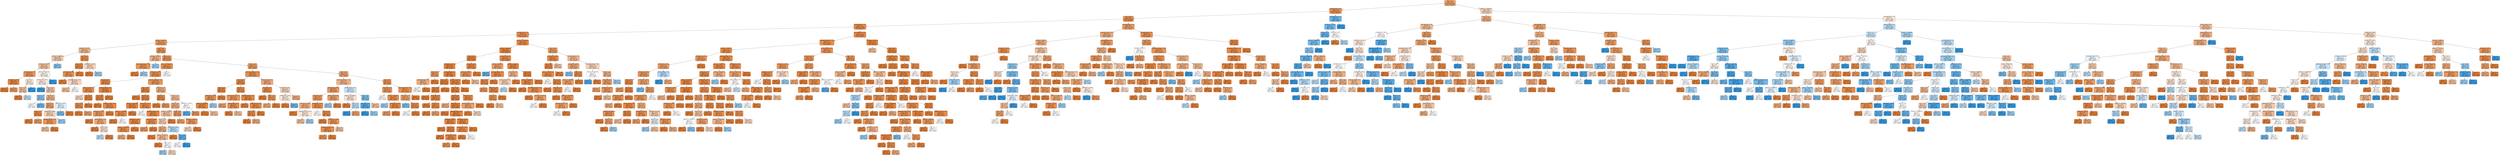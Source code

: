 digraph Tree {
node [shape=box, style="filled, rounded", color="black", fontname=helvetica] ;
edge [fontname=helvetica] ;
0 [label="Age <= 41.5\ngini = 0.32\nsamples = 3856\nvalue = [4777, 1223]\nclass = Stayed", fillcolor="#eca16c"] ;
1 [label="NumOfProducts <= 2.5\ngini = 0.2\nsamples = 2594\nvalue = [3584, 450]\nclass = Stayed", fillcolor="#e89152"] ;
0 -> 1 [labeldistance=2.5, labelangle=45, headlabel="True"] ;
2 [label="Age <= 38.5\ngini = 0.18\nsamples = 2542\nvalue = [3568, 384]\nclass = Stayed", fillcolor="#e88f4e"] ;
1 -> 2 ;
3 [label="IsActiveMember <= 0.5\ngini = 0.15\nsamples = 2112\nvalue = [3027, 268]\nclass = Stayed", fillcolor="#e78c4b"] ;
2 -> 3 ;
4 [label="NumOfProducts <= 1.5\ngini = 0.19\nsamples = 1021\nvalue = [1426, 174]\nclass = Stayed", fillcolor="#e89051"] ;
3 -> 4 ;
5 [label="Balance <= 60078.97\ngini = 0.27\nsamples = 493\nvalue = [654, 127]\nclass = Stayed", fillcolor="#ea995f"] ;
4 -> 5 ;
6 [label="CreditScore <= 709.0\ngini = 0.41\nsamples = 93\nvalue = [106, 44]\nclass = Stayed", fillcolor="#f0b58b"] ;
5 -> 6 ;
7 [label="Balance <= 54983.17\ngini = 0.46\nsamples = 68\nvalue = [72, 40]\nclass = Stayed", fillcolor="#f3c7a7"] ;
6 -> 7 ;
8 [label="CreditScore <= 590.5\ngini = 0.44\nsamples = 65\nvalue = [70, 35]\nclass = Stayed", fillcolor="#f2c09c"] ;
7 -> 8 ;
9 [label="Gender_Female <= 0.5\ngini = 0.24\nsamples = 27\nvalue = [38, 6]\nclass = Stayed", fillcolor="#e99558"] ;
8 -> 9 ;
10 [label="CreditScore <= 574.5\ngini = 0.06\nsamples = 19\nvalue = [32, 1]\nclass = Stayed", fillcolor="#e6853f"] ;
9 -> 10 ;
11 [label="gini = 0.0\nsamples = 15\nvalue = [27, 0]\nclass = Stayed", fillcolor="#e58139"] ;
10 -> 11 ;
12 [label="gini = 0.28\nsamples = 4\nvalue = [5, 1]\nclass = Stayed", fillcolor="#ea9a61"] ;
10 -> 12 ;
13 [label="Age <= 37.5\ngini = 0.5\nsamples = 8\nvalue = [6, 5]\nclass = Stayed", fillcolor="#fbeade"] ;
9 -> 13 ;
14 [label="Tenure <= 5.5\ngini = 0.44\nsamples = 6\nvalue = [6, 3]\nclass = Stayed", fillcolor="#f2c09c"] ;
13 -> 14 ;
15 [label="gini = 0.0\nsamples = 4\nvalue = [4, 0]\nclass = Stayed", fillcolor="#e58139"] ;
14 -> 15 ;
16 [label="gini = 0.48\nsamples = 2\nvalue = [2, 3]\nclass = Exited", fillcolor="#bddef6"] ;
14 -> 16 ;
17 [label="gini = 0.0\nsamples = 2\nvalue = [0, 2]\nclass = Exited", fillcolor="#399de5"] ;
13 -> 17 ;
18 [label="Balance <= 36154.33\ngini = 0.5\nsamples = 38\nvalue = [32, 29]\nclass = Stayed", fillcolor="#fdf3ec"] ;
8 -> 18 ;
19 [label="CreditScore <= 604.5\ngini = 0.5\nsamples = 36\nvalue = [32, 27]\nclass = Stayed", fillcolor="#fbebe0"] ;
18 -> 19 ;
20 [label="gini = 0.0\nsamples = 4\nvalue = [0, 10]\nclass = Exited", fillcolor="#399de5"] ;
19 -> 20 ;
21 [label="Age <= 24.5\ngini = 0.45\nsamples = 32\nvalue = [32, 17]\nclass = Stayed", fillcolor="#f3c4a2"] ;
19 -> 21 ;
22 [label="Tenure <= 3.5\ngini = 0.41\nsamples = 5\nvalue = [2, 5]\nclass = Exited", fillcolor="#88c4ef"] ;
21 -> 22 ;
23 [label="gini = 0.5\nsamples = 2\nvalue = [1, 1]\nclass = Stayed", fillcolor="#ffffff"] ;
22 -> 23 ;
24 [label="gini = 0.32\nsamples = 3\nvalue = [1, 4]\nclass = Exited", fillcolor="#6ab6ec"] ;
22 -> 24 ;
25 [label="Age <= 35.5\ngini = 0.41\nsamples = 27\nvalue = [30, 12]\nclass = Stayed", fillcolor="#efb388"] ;
21 -> 25 ;
26 [label="Tenure <= 5.5\ngini = 0.31\nsamples = 21\nvalue = [25, 6]\nclass = Stayed", fillcolor="#eb9f69"] ;
25 -> 26 ;
27 [label="Tenure <= 4.5\ngini = 0.1\nsamples = 11\nvalue = [17, 1]\nclass = Stayed", fillcolor="#e78845"] ;
26 -> 27 ;
28 [label="gini = 0.0\nsamples = 8\nvalue = [12, 0]\nclass = Stayed", fillcolor="#e58139"] ;
27 -> 28 ;
29 [label="gini = 0.28\nsamples = 3\nvalue = [5, 1]\nclass = Stayed", fillcolor="#ea9a61"] ;
27 -> 29 ;
30 [label="CreditScore <= 646.0\ngini = 0.47\nsamples = 10\nvalue = [8, 5]\nclass = Stayed", fillcolor="#f5d0b5"] ;
26 -> 30 ;
31 [label="Geography_France <= 0.5\ngini = 0.24\nsamples = 6\nvalue = [6, 1]\nclass = Stayed", fillcolor="#e9965a"] ;
30 -> 31 ;
32 [label="gini = 0.44\nsamples = 3\nvalue = [2, 1]\nclass = Stayed", fillcolor="#f2c09c"] ;
31 -> 32 ;
33 [label="gini = 0.0\nsamples = 3\nvalue = [4, 0]\nclass = Stayed", fillcolor="#e58139"] ;
31 -> 33 ;
34 [label="gini = 0.44\nsamples = 4\nvalue = [2, 4]\nclass = Exited", fillcolor="#9ccef2"] ;
30 -> 34 ;
35 [label="CreditScore <= 672.0\ngini = 0.5\nsamples = 6\nvalue = [5, 6]\nclass = Exited", fillcolor="#deeffb"] ;
25 -> 35 ;
36 [label="gini = 0.38\nsamples = 3\nvalue = [2, 6]\nclass = Exited", fillcolor="#7bbeee"] ;
35 -> 36 ;
37 [label="gini = 0.0\nsamples = 3\nvalue = [3, 0]\nclass = Stayed", fillcolor="#e58139"] ;
35 -> 37 ;
38 [label="gini = 0.0\nsamples = 2\nvalue = [0, 2]\nclass = Exited", fillcolor="#399de5"] ;
18 -> 38 ;
39 [label="gini = 0.41\nsamples = 3\nvalue = [2, 5]\nclass = Exited", fillcolor="#88c4ef"] ;
7 -> 39 ;
40 [label="Tenure <= 8.5\ngini = 0.19\nsamples = 25\nvalue = [34, 4]\nclass = Stayed", fillcolor="#e89050"] ;
6 -> 40 ;
41 [label="Tenure <= 4.5\ngini = 0.11\nsamples = 20\nvalue = [31, 2]\nclass = Stayed", fillcolor="#e78946"] ;
40 -> 41 ;
42 [label="CreditScore <= 739.5\ngini = 0.2\nsamples = 13\nvalue = [16, 2]\nclass = Stayed", fillcolor="#e89152"] ;
41 -> 42 ;
43 [label="gini = 0.0\nsamples = 8\nvalue = [13, 0]\nclass = Stayed", fillcolor="#e58139"] ;
42 -> 43 ;
44 [label="Geography_France <= 0.5\ngini = 0.48\nsamples = 5\nvalue = [3, 2]\nclass = Stayed", fillcolor="#f6d5bd"] ;
42 -> 44 ;
45 [label="gini = 0.44\nsamples = 3\nvalue = [2, 1]\nclass = Stayed", fillcolor="#f2c09c"] ;
44 -> 45 ;
46 [label="gini = 0.5\nsamples = 2\nvalue = [1, 1]\nclass = Stayed", fillcolor="#ffffff"] ;
44 -> 46 ;
47 [label="gini = 0.0\nsamples = 7\nvalue = [15, 0]\nclass = Stayed", fillcolor="#e58139"] ;
41 -> 47 ;
48 [label="CreditScore <= 719.5\ngini = 0.48\nsamples = 5\nvalue = [3, 2]\nclass = Stayed", fillcolor="#f6d5bd"] ;
40 -> 48 ;
49 [label="gini = 0.0\nsamples = 2\nvalue = [2, 0]\nclass = Stayed", fillcolor="#e58139"] ;
48 -> 49 ;
50 [label="gini = 0.44\nsamples = 3\nvalue = [1, 2]\nclass = Exited", fillcolor="#9ccef2"] ;
48 -> 50 ;
51 [label="Age <= 22.5\ngini = 0.23\nsamples = 400\nvalue = [548, 83]\nclass = Stayed", fillcolor="#e99457"] ;
5 -> 51 ;
52 [label="CreditScore <= 682.5\ngini = 0.4\nsamples = 16\nvalue = [16, 6]\nclass = Stayed", fillcolor="#efb083"] ;
51 -> 52 ;
53 [label="Geography_Germany <= 0.5\ngini = 0.22\nsamples = 12\nvalue = [14, 2]\nclass = Stayed", fillcolor="#e99355"] ;
52 -> 53 ;
54 [label="gini = 0.0\nsamples = 10\nvalue = [13, 0]\nclass = Stayed", fillcolor="#e58139"] ;
53 -> 54 ;
55 [label="gini = 0.44\nsamples = 2\nvalue = [1, 2]\nclass = Exited", fillcolor="#9ccef2"] ;
53 -> 55 ;
56 [label="gini = 0.44\nsamples = 4\nvalue = [2, 4]\nclass = Exited", fillcolor="#9ccef2"] ;
52 -> 56 ;
57 [label="Age <= 33.5\ngini = 0.22\nsamples = 384\nvalue = [532, 77]\nclass = Stayed", fillcolor="#e99356"] ;
51 -> 57 ;
58 [label="Balance <= 197638.91\ngini = 0.17\nsamples = 205\nvalue = [289, 31]\nclass = Stayed", fillcolor="#e88f4e"] ;
57 -> 58 ;
59 [label="CreditScore <= 611.0\ngini = 0.17\nsamples = 203\nvalue = [288, 30]\nclass = Stayed", fillcolor="#e88e4e"] ;
58 -> 59 ;
60 [label="HasCrCard <= 0.5\ngini = 0.09\nsamples = 77\nvalue = [125, 6]\nclass = Stayed", fillcolor="#e68743"] ;
59 -> 60 ;
61 [label="Balance <= 91617.71\ngini = 0.14\nsamples = 22\nvalue = [36, 3]\nclass = Stayed", fillcolor="#e78c49"] ;
60 -> 61 ;
62 [label="gini = 0.48\nsamples = 3\nvalue = [3, 2]\nclass = Stayed", fillcolor="#f6d5bd"] ;
61 -> 62 ;
63 [label="Age <= 26.5\ngini = 0.06\nsamples = 19\nvalue = [33, 1]\nclass = Stayed", fillcolor="#e6853f"] ;
61 -> 63 ;
64 [label="Age <= 25.5\ngini = 0.15\nsamples = 7\nvalue = [11, 1]\nclass = Stayed", fillcolor="#e78c4b"] ;
63 -> 64 ;
65 [label="gini = 0.0\nsamples = 3\nvalue = [7, 0]\nclass = Stayed", fillcolor="#e58139"] ;
64 -> 65 ;
66 [label="gini = 0.32\nsamples = 4\nvalue = [4, 1]\nclass = Stayed", fillcolor="#eca06a"] ;
64 -> 66 ;
67 [label="gini = 0.0\nsamples = 12\nvalue = [22, 0]\nclass = Stayed", fillcolor="#e58139"] ;
63 -> 67 ;
68 [label="Geography_Spain <= 0.5\ngini = 0.06\nsamples = 55\nvalue = [89, 3]\nclass = Stayed", fillcolor="#e68540"] ;
60 -> 68 ;
69 [label="Age <= 29.5\ngini = 0.07\nsamples = 45\nvalue = [75, 3]\nclass = Stayed", fillcolor="#e68641"] ;
68 -> 69 ;
70 [label="gini = 0.0\nsamples = 17\nvalue = [32, 0]\nclass = Stayed", fillcolor="#e58139"] ;
69 -> 70 ;
71 [label="Geography_France <= 0.5\ngini = 0.12\nsamples = 28\nvalue = [43, 3]\nclass = Stayed", fillcolor="#e78a47"] ;
69 -> 71 ;
72 [label="CreditScore <= 528.5\ngini = 0.26\nsamples = 12\nvalue = [17, 3]\nclass = Stayed", fillcolor="#ea975c"] ;
71 -> 72 ;
73 [label="gini = 0.0\nsamples = 3\nvalue = [7, 0]\nclass = Stayed", fillcolor="#e58139"] ;
72 -> 73 ;
74 [label="Gender_Female <= 0.5\ngini = 0.36\nsamples = 9\nvalue = [10, 3]\nclass = Stayed", fillcolor="#eda774"] ;
72 -> 74 ;
75 [label="gini = 0.0\nsamples = 4\nvalue = [6, 0]\nclass = Stayed", fillcolor="#e58139"] ;
74 -> 75 ;
76 [label="Tenure <= 8.0\ngini = 0.49\nsamples = 5\nvalue = [4, 3]\nclass = Stayed", fillcolor="#f8e0ce"] ;
74 -> 76 ;
77 [label="gini = 0.48\nsamples = 3\nvalue = [2, 3]\nclass = Exited", fillcolor="#bddef6"] ;
76 -> 77 ;
78 [label="gini = 0.0\nsamples = 2\nvalue = [2, 0]\nclass = Stayed", fillcolor="#e58139"] ;
76 -> 78 ;
79 [label="gini = 0.0\nsamples = 16\nvalue = [26, 0]\nclass = Stayed", fillcolor="#e58139"] ;
71 -> 79 ;
80 [label="gini = 0.0\nsamples = 10\nvalue = [14, 0]\nclass = Stayed", fillcolor="#e58139"] ;
68 -> 80 ;
81 [label="Geography_Germany <= 0.5\ngini = 0.22\nsamples = 126\nvalue = [163, 24]\nclass = Stayed", fillcolor="#e99456"] ;
59 -> 81 ;
82 [label="Age <= 25.5\ngini = 0.07\nsamples = 75\nvalue = [105, 4]\nclass = Stayed", fillcolor="#e68641"] ;
81 -> 82 ;
83 [label="gini = 0.0\nsamples = 13\nvalue = [19, 0]\nclass = Stayed", fillcolor="#e58139"] ;
82 -> 83 ;
84 [label="Tenure <= 4.5\ngini = 0.08\nsamples = 62\nvalue = [86, 4]\nclass = Stayed", fillcolor="#e68742"] ;
82 -> 84 ;
85 [label="Balance <= 113723.01\ngini = 0.05\nsamples = 29\nvalue = [40, 1]\nclass = Stayed", fillcolor="#e6843e"] ;
84 -> 85 ;
86 [label="Balance <= 111586.29\ngini = 0.15\nsamples = 10\nvalue = [11, 1]\nclass = Stayed", fillcolor="#e78c4b"] ;
85 -> 86 ;
87 [label="gini = 0.0\nsamples = 8\nvalue = [10, 0]\nclass = Stayed", fillcolor="#e58139"] ;
86 -> 87 ;
88 [label="gini = 0.5\nsamples = 2\nvalue = [1, 1]\nclass = Stayed", fillcolor="#ffffff"] ;
86 -> 88 ;
89 [label="gini = 0.0\nsamples = 19\nvalue = [29, 0]\nclass = Stayed", fillcolor="#e58139"] ;
85 -> 89 ;
90 [label="CreditScore <= 631.5\ngini = 0.11\nsamples = 33\nvalue = [46, 3]\nclass = Stayed", fillcolor="#e78946"] ;
84 -> 90 ;
91 [label="gini = 0.5\nsamples = 2\nvalue = [1, 1]\nclass = Stayed", fillcolor="#ffffff"] ;
90 -> 91 ;
92 [label="Geography_Spain <= 0.5\ngini = 0.08\nsamples = 31\nvalue = [45, 2]\nclass = Stayed", fillcolor="#e68742"] ;
90 -> 92 ;
93 [label="CreditScore <= 679.0\ngini = 0.06\nsamples = 23\nvalue = [34, 1]\nclass = Stayed", fillcolor="#e6853f"] ;
92 -> 93 ;
94 [label="Balance <= 112064.35\ngini = 0.14\nsamples = 9\nvalue = [12, 1]\nclass = Stayed", fillcolor="#e78c49"] ;
93 -> 94 ;
95 [label="gini = 0.38\nsamples = 3\nvalue = [3, 1]\nclass = Stayed", fillcolor="#eeab7b"] ;
94 -> 95 ;
96 [label="gini = 0.0\nsamples = 6\nvalue = [9, 0]\nclass = Stayed", fillcolor="#e58139"] ;
94 -> 96 ;
97 [label="gini = 0.0\nsamples = 14\nvalue = [22, 0]\nclass = Stayed", fillcolor="#e58139"] ;
93 -> 97 ;
98 [label="CreditScore <= 698.5\ngini = 0.15\nsamples = 8\nvalue = [11, 1]\nclass = Stayed", fillcolor="#e78c4b"] ;
92 -> 98 ;
99 [label="gini = 0.28\nsamples = 4\nvalue = [5, 1]\nclass = Stayed", fillcolor="#ea9a61"] ;
98 -> 99 ;
100 [label="gini = 0.0\nsamples = 4\nvalue = [6, 0]\nclass = Stayed", fillcolor="#e58139"] ;
98 -> 100 ;
101 [label="HasCrCard <= 0.5\ngini = 0.38\nsamples = 51\nvalue = [58, 20]\nclass = Stayed", fillcolor="#eeac7d"] ;
81 -> 101 ;
102 [label="Tenure <= 5.5\ngini = 0.11\nsamples = 12\nvalue = [16, 1]\nclass = Stayed", fillcolor="#e78945"] ;
101 -> 102 ;
103 [label="gini = 0.0\nsamples = 8\nvalue = [10, 0]\nclass = Stayed", fillcolor="#e58139"] ;
102 -> 103 ;
104 [label="gini = 0.24\nsamples = 4\nvalue = [6, 1]\nclass = Stayed", fillcolor="#e9965a"] ;
102 -> 104 ;
105 [label="Tenure <= 7.5\ngini = 0.43\nsamples = 39\nvalue = [42, 19]\nclass = Stayed", fillcolor="#f1ba93"] ;
101 -> 105 ;
106 [label="Tenure <= 5.5\ngini = 0.38\nsamples = 30\nvalue = [35, 12]\nclass = Stayed", fillcolor="#eeac7d"] ;
105 -> 106 ;
107 [label="Balance <= 156793.4\ngini = 0.44\nsamples = 19\nvalue = [18, 9]\nclass = Stayed", fillcolor="#f2c09c"] ;
106 -> 107 ;
108 [label="Tenure <= 2.5\ngini = 0.47\nsamples = 17\nvalue = [15, 9]\nclass = Stayed", fillcolor="#f5cdb0"] ;
107 -> 108 ;
109 [label="Age <= 27.5\ngini = 0.38\nsamples = 10\nvalue = [12, 4]\nclass = Stayed", fillcolor="#eeab7b"] ;
108 -> 109 ;
110 [label="gini = 0.0\nsamples = 2\nvalue = [3, 0]\nclass = Stayed", fillcolor="#e58139"] ;
109 -> 110 ;
111 [label="Balance <= 107459.0\ngini = 0.43\nsamples = 8\nvalue = [9, 4]\nclass = Stayed", fillcolor="#f1b991"] ;
109 -> 111 ;
112 [label="gini = 0.0\nsamples = 3\nvalue = [5, 0]\nclass = Stayed", fillcolor="#e58139"] ;
111 -> 112 ;
113 [label="Age <= 31.0\ngini = 0.5\nsamples = 5\nvalue = [4, 4]\nclass = Stayed", fillcolor="#ffffff"] ;
111 -> 113 ;
114 [label="gini = 0.44\nsamples = 2\nvalue = [1, 2]\nclass = Exited", fillcolor="#9ccef2"] ;
113 -> 114 ;
115 [label="gini = 0.48\nsamples = 3\nvalue = [3, 2]\nclass = Stayed", fillcolor="#f6d5bd"] ;
113 -> 115 ;
116 [label="CreditScore <= 648.5\ngini = 0.47\nsamples = 7\nvalue = [3, 5]\nclass = Exited", fillcolor="#b0d8f5"] ;
108 -> 116 ;
117 [label="gini = 0.0\nsamples = 2\nvalue = [2, 0]\nclass = Stayed", fillcolor="#e58139"] ;
116 -> 117 ;
118 [label="Age <= 28.0\ngini = 0.28\nsamples = 5\nvalue = [1, 5]\nclass = Exited", fillcolor="#61b1ea"] ;
116 -> 118 ;
119 [label="gini = 0.5\nsamples = 2\nvalue = [1, 1]\nclass = Stayed", fillcolor="#ffffff"] ;
118 -> 119 ;
120 [label="gini = 0.0\nsamples = 3\nvalue = [0, 4]\nclass = Exited", fillcolor="#399de5"] ;
118 -> 120 ;
121 [label="gini = 0.0\nsamples = 2\nvalue = [3, 0]\nclass = Stayed", fillcolor="#e58139"] ;
107 -> 121 ;
122 [label="Tenure <= 6.5\ngini = 0.26\nsamples = 11\nvalue = [17, 3]\nclass = Stayed", fillcolor="#ea975c"] ;
106 -> 122 ;
123 [label="gini = 0.32\nsamples = 4\nvalue = [4, 1]\nclass = Stayed", fillcolor="#eca06a"] ;
122 -> 123 ;
124 [label="Balance <= 132523.0\ngini = 0.23\nsamples = 7\nvalue = [13, 2]\nclass = Stayed", fillcolor="#e99457"] ;
122 -> 124 ;
125 [label="gini = 0.48\nsamples = 4\nvalue = [3, 2]\nclass = Stayed", fillcolor="#f6d5bd"] ;
124 -> 125 ;
126 [label="gini = 0.0\nsamples = 3\nvalue = [10, 0]\nclass = Stayed", fillcolor="#e58139"] ;
124 -> 126 ;
127 [label="CreditScore <= 650.5\ngini = 0.5\nsamples = 9\nvalue = [7, 7]\nclass = Stayed", fillcolor="#ffffff"] ;
105 -> 127 ;
128 [label="gini = 0.24\nsamples = 3\nvalue = [1, 6]\nclass = Exited", fillcolor="#5aade9"] ;
127 -> 128 ;
129 [label="gini = 0.24\nsamples = 6\nvalue = [6, 1]\nclass = Stayed", fillcolor="#e9965a"] ;
127 -> 129 ;
130 [label="gini = 0.5\nsamples = 2\nvalue = [1, 1]\nclass = Stayed", fillcolor="#ffffff"] ;
58 -> 130 ;
131 [label="Tenure <= 4.5\ngini = 0.27\nsamples = 179\nvalue = [243, 46]\nclass = Stayed", fillcolor="#ea995e"] ;
57 -> 131 ;
132 [label="Geography_Germany <= 0.5\ngini = 0.18\nsamples = 84\nvalue = [120, 13]\nclass = Stayed", fillcolor="#e88f4e"] ;
131 -> 132 ;
133 [label="Age <= 36.5\ngini = 0.12\nsamples = 65\nvalue = [101, 7]\nclass = Stayed", fillcolor="#e78a47"] ;
132 -> 133 ;
134 [label="Tenure <= 1.5\ngini = 0.09\nsamples = 36\nvalue = [57, 3]\nclass = Stayed", fillcolor="#e68843"] ;
133 -> 134 ;
135 [label="CreditScore <= 712.0\ngini = 0.2\nsamples = 14\nvalue = [23, 3]\nclass = Stayed", fillcolor="#e89153"] ;
134 -> 135 ;
136 [label="Balance <= 149999.48\ngini = 0.08\nsamples = 12\nvalue = [22, 1]\nclass = Stayed", fillcolor="#e68742"] ;
135 -> 136 ;
137 [label="gini = 0.0\nsamples = 10\nvalue = [20, 0]\nclass = Stayed", fillcolor="#e58139"] ;
136 -> 137 ;
138 [label="gini = 0.44\nsamples = 2\nvalue = [2, 1]\nclass = Stayed", fillcolor="#f2c09c"] ;
136 -> 138 ;
139 [label="gini = 0.44\nsamples = 2\nvalue = [1, 2]\nclass = Exited", fillcolor="#9ccef2"] ;
135 -> 139 ;
140 [label="gini = 0.0\nsamples = 22\nvalue = [34, 0]\nclass = Stayed", fillcolor="#e58139"] ;
134 -> 140 ;
141 [label="Tenure <= 1.5\ngini = 0.15\nsamples = 29\nvalue = [44, 4]\nclass = Stayed", fillcolor="#e78c4b"] ;
133 -> 141 ;
142 [label="Geography_France <= 0.5\ngini = 0.24\nsamples = 10\nvalue = [18, 3]\nclass = Stayed", fillcolor="#e9965a"] ;
141 -> 142 ;
143 [label="gini = 0.32\nsamples = 4\nvalue = [8, 2]\nclass = Stayed", fillcolor="#eca06a"] ;
142 -> 143 ;
144 [label="Gender_Female <= 0.5\ngini = 0.17\nsamples = 6\nvalue = [10, 1]\nclass = Stayed", fillcolor="#e88e4d"] ;
142 -> 144 ;
145 [label="gini = 0.0\nsamples = 3\nvalue = [8, 0]\nclass = Stayed", fillcolor="#e58139"] ;
144 -> 145 ;
146 [label="gini = 0.44\nsamples = 3\nvalue = [2, 1]\nclass = Stayed", fillcolor="#f2c09c"] ;
144 -> 146 ;
147 [label="Geography_France <= 0.5\ngini = 0.07\nsamples = 19\nvalue = [26, 1]\nclass = Stayed", fillcolor="#e68641"] ;
141 -> 147 ;
148 [label="gini = 0.0\nsamples = 5\nvalue = [9, 0]\nclass = Stayed", fillcolor="#e58139"] ;
147 -> 148 ;
149 [label="Gender_Female <= 0.5\ngini = 0.1\nsamples = 14\nvalue = [17, 1]\nclass = Stayed", fillcolor="#e78845"] ;
147 -> 149 ;
150 [label="Age <= 37.5\ngini = 0.14\nsamples = 11\nvalue = [12, 1]\nclass = Stayed", fillcolor="#e78c49"] ;
149 -> 150 ;
151 [label="gini = 0.0\nsamples = 7\nvalue = [9, 0]\nclass = Stayed", fillcolor="#e58139"] ;
150 -> 151 ;
152 [label="gini = 0.38\nsamples = 4\nvalue = [3, 1]\nclass = Stayed", fillcolor="#eeab7b"] ;
150 -> 152 ;
153 [label="gini = 0.0\nsamples = 3\nvalue = [5, 0]\nclass = Stayed", fillcolor="#e58139"] ;
149 -> 153 ;
154 [label="Gender_Female <= 0.5\ngini = 0.36\nsamples = 19\nvalue = [19, 6]\nclass = Stayed", fillcolor="#eda978"] ;
132 -> 154 ;
155 [label="HasCrCard <= 0.5\ngini = 0.15\nsamples = 9\nvalue = [11, 1]\nclass = Stayed", fillcolor="#e78c4b"] ;
154 -> 155 ;
156 [label="gini = 0.0\nsamples = 4\nvalue = [5, 0]\nclass = Stayed", fillcolor="#e58139"] ;
155 -> 156 ;
157 [label="Tenure <= 2.5\ngini = 0.24\nsamples = 5\nvalue = [6, 1]\nclass = Stayed", fillcolor="#e9965a"] ;
155 -> 157 ;
158 [label="gini = 0.38\nsamples = 3\nvalue = [3, 1]\nclass = Stayed", fillcolor="#eeab7b"] ;
157 -> 158 ;
159 [label="gini = 0.0\nsamples = 2\nvalue = [3, 0]\nclass = Stayed", fillcolor="#e58139"] ;
157 -> 159 ;
160 [label="HasCrCard <= 0.5\ngini = 0.47\nsamples = 10\nvalue = [8, 5]\nclass = Stayed", fillcolor="#f5d0b5"] ;
154 -> 160 ;
161 [label="CreditScore <= 731.0\ngini = 0.49\nsamples = 6\nvalue = [5, 4]\nclass = Stayed", fillcolor="#fae6d7"] ;
160 -> 161 ;
162 [label="gini = 0.0\nsamples = 3\nvalue = [4, 0]\nclass = Stayed", fillcolor="#e58139"] ;
161 -> 162 ;
163 [label="gini = 0.32\nsamples = 3\nvalue = [1, 4]\nclass = Exited", fillcolor="#6ab6ec"] ;
161 -> 163 ;
164 [label="gini = 0.38\nsamples = 4\nvalue = [3, 1]\nclass = Stayed", fillcolor="#eeab7b"] ;
160 -> 164 ;
165 [label="Age <= 36.5\ngini = 0.33\nsamples = 95\nvalue = [123, 33]\nclass = Stayed", fillcolor="#eca36e"] ;
131 -> 165 ;
166 [label="Geography_Germany <= 0.5\ngini = 0.41\nsamples = 53\nvalue = [61, 24]\nclass = Stayed", fillcolor="#efb387"] ;
165 -> 166 ;
167 [label="Gender_Female <= 0.5\ngini = 0.26\nsamples = 37\nvalue = [50, 9]\nclass = Stayed", fillcolor="#ea985d"] ;
166 -> 167 ;
168 [label="HasCrCard <= 0.5\ngini = 0.25\nsamples = 29\nvalue = [41, 7]\nclass = Stayed", fillcolor="#e9975b"] ;
167 -> 168 ;
169 [label="CreditScore <= 663.5\ngini = 0.38\nsamples = 10\nvalue = [12, 4]\nclass = Stayed", fillcolor="#eeab7b"] ;
168 -> 169 ;
170 [label="gini = 0.0\nsamples = 5\nvalue = [7, 0]\nclass = Stayed", fillcolor="#e58139"] ;
169 -> 170 ;
171 [label="Geography_France <= 0.5\ngini = 0.49\nsamples = 5\nvalue = [5, 4]\nclass = Stayed", fillcolor="#fae6d7"] ;
169 -> 171 ;
172 [label="gini = 0.44\nsamples = 3\nvalue = [4, 2]\nclass = Stayed", fillcolor="#f2c09c"] ;
171 -> 172 ;
173 [label="gini = 0.44\nsamples = 2\nvalue = [1, 2]\nclass = Exited", fillcolor="#9ccef2"] ;
171 -> 173 ;
174 [label="CreditScore <= 532.0\ngini = 0.17\nsamples = 19\nvalue = [29, 3]\nclass = Stayed", fillcolor="#e88e4d"] ;
168 -> 174 ;
175 [label="gini = 0.5\nsamples = 2\nvalue = [1, 1]\nclass = Stayed", fillcolor="#ffffff"] ;
174 -> 175 ;
176 [label="Age <= 34.5\ngini = 0.12\nsamples = 17\nvalue = [28, 2]\nclass = Stayed", fillcolor="#e78a47"] ;
174 -> 176 ;
177 [label="gini = 0.0\nsamples = 8\nvalue = [14, 0]\nclass = Stayed", fillcolor="#e58139"] ;
176 -> 177 ;
178 [label="CreditScore <= 769.0\ngini = 0.22\nsamples = 9\nvalue = [14, 2]\nclass = Stayed", fillcolor="#e99355"] ;
176 -> 178 ;
179 [label="Geography_France <= 0.5\ngini = 0.14\nsamples = 7\nvalue = [12, 1]\nclass = Stayed", fillcolor="#e78c49"] ;
178 -> 179 ;
180 [label="gini = 0.24\nsamples = 4\nvalue = [6, 1]\nclass = Stayed", fillcolor="#e9965a"] ;
179 -> 180 ;
181 [label="gini = 0.0\nsamples = 3\nvalue = [6, 0]\nclass = Stayed", fillcolor="#e58139"] ;
179 -> 181 ;
182 [label="gini = 0.44\nsamples = 2\nvalue = [2, 1]\nclass = Stayed", fillcolor="#f2c09c"] ;
178 -> 182 ;
183 [label="Balance <= 85775.98\ngini = 0.3\nsamples = 8\nvalue = [9, 2]\nclass = Stayed", fillcolor="#eb9d65"] ;
167 -> 183 ;
184 [label="gini = 0.44\nsamples = 2\nvalue = [1, 2]\nclass = Exited", fillcolor="#9ccef2"] ;
183 -> 184 ;
185 [label="gini = 0.0\nsamples = 6\nvalue = [8, 0]\nclass = Stayed", fillcolor="#e58139"] ;
183 -> 185 ;
186 [label="Gender_Female <= 0.5\ngini = 0.49\nsamples = 16\nvalue = [11, 15]\nclass = Exited", fillcolor="#cae5f8"] ;
166 -> 186 ;
187 [label="Balance <= 107846.71\ngini = 0.49\nsamples = 8\nvalue = [8, 6]\nclass = Stayed", fillcolor="#f8e0ce"] ;
186 -> 187 ;
188 [label="gini = 0.0\nsamples = 3\nvalue = [4, 0]\nclass = Stayed", fillcolor="#e58139"] ;
187 -> 188 ;
189 [label="Age <= 35.5\ngini = 0.48\nsamples = 5\nvalue = [4, 6]\nclass = Exited", fillcolor="#bddef6"] ;
187 -> 189 ;
190 [label="gini = 0.0\nsamples = 2\nvalue = [0, 5]\nclass = Exited", fillcolor="#399de5"] ;
189 -> 190 ;
191 [label="gini = 0.32\nsamples = 3\nvalue = [4, 1]\nclass = Stayed", fillcolor="#eca06a"] ;
189 -> 191 ;
192 [label="Age <= 35.5\ngini = 0.38\nsamples = 8\nvalue = [3, 9]\nclass = Exited", fillcolor="#7bbeee"] ;
186 -> 192 ;
193 [label="HasCrCard <= 0.5\ngini = 0.2\nsamples = 5\nvalue = [1, 8]\nclass = Exited", fillcolor="#52a9e8"] ;
192 -> 193 ;
194 [label="gini = 0.0\nsamples = 2\nvalue = [0, 6]\nclass = Exited", fillcolor="#399de5"] ;
193 -> 194 ;
195 [label="gini = 0.44\nsamples = 3\nvalue = [1, 2]\nclass = Exited", fillcolor="#9ccef2"] ;
193 -> 195 ;
196 [label="gini = 0.44\nsamples = 3\nvalue = [2, 1]\nclass = Stayed", fillcolor="#f2c09c"] ;
192 -> 196 ;
197 [label="Age <= 37.5\ngini = 0.22\nsamples = 42\nvalue = [62, 9]\nclass = Stayed", fillcolor="#e99356"] ;
165 -> 197 ;
198 [label="HasCrCard <= 0.5\ngini = 0.24\nsamples = 23\nvalue = [31, 5]\nclass = Stayed", fillcolor="#e99559"] ;
197 -> 198 ;
199 [label="gini = 0.5\nsamples = 3\nvalue = [2, 2]\nclass = Stayed", fillcolor="#ffffff"] ;
198 -> 199 ;
200 [label="Balance <= 98952.52\ngini = 0.17\nsamples = 20\nvalue = [29, 3]\nclass = Stayed", fillcolor="#e88e4d"] ;
198 -> 200 ;
201 [label="gini = 0.44\nsamples = 2\nvalue = [1, 2]\nclass = Exited", fillcolor="#9ccef2"] ;
200 -> 201 ;
202 [label="CreditScore <= 641.5\ngini = 0.07\nsamples = 18\nvalue = [28, 1]\nclass = Stayed", fillcolor="#e68640"] ;
200 -> 202 ;
203 [label="gini = 0.28\nsamples = 4\nvalue = [5, 1]\nclass = Stayed", fillcolor="#ea9a61"] ;
202 -> 203 ;
204 [label="gini = 0.0\nsamples = 14\nvalue = [23, 0]\nclass = Stayed", fillcolor="#e58139"] ;
202 -> 204 ;
205 [label="Geography_France <= 0.5\ngini = 0.2\nsamples = 19\nvalue = [31, 4]\nclass = Stayed", fillcolor="#e89153"] ;
197 -> 205 ;
206 [label="HasCrCard <= 0.5\ngini = 0.32\nsamples = 13\nvalue = [16, 4]\nclass = Stayed", fillcolor="#eca06a"] ;
205 -> 206 ;
207 [label="gini = 0.38\nsamples = 3\nvalue = [1, 3]\nclass = Exited", fillcolor="#7bbeee"] ;
206 -> 207 ;
208 [label="Tenure <= 6.5\ngini = 0.12\nsamples = 10\nvalue = [15, 1]\nclass = Stayed", fillcolor="#e78946"] ;
206 -> 208 ;
209 [label="gini = 0.5\nsamples = 2\nvalue = [1, 1]\nclass = Stayed", fillcolor="#ffffff"] ;
208 -> 209 ;
210 [label="gini = 0.0\nsamples = 8\nvalue = [14, 0]\nclass = Stayed", fillcolor="#e58139"] ;
208 -> 210 ;
211 [label="gini = 0.0\nsamples = 6\nvalue = [15, 0]\nclass = Stayed", fillcolor="#e58139"] ;
205 -> 211 ;
212 [label="Balance <= 122665.54\ngini = 0.11\nsamples = 528\nvalue = [772, 47]\nclass = Stayed", fillcolor="#e78945"] ;
4 -> 212 ;
213 [label="Balance <= 82146.15\ngini = 0.06\nsamples = 440\nvalue = [662, 23]\nclass = Stayed", fillcolor="#e68540"] ;
212 -> 213 ;
214 [label="Age <= 37.5\ngini = 0.04\nsamples = 348\nvalue = [534, 11]\nclass = Stayed", fillcolor="#e6843d"] ;
213 -> 214 ;
215 [label="CreditScore <= 477.5\ngini = 0.03\nsamples = 312\nvalue = [477, 8]\nclass = Stayed", fillcolor="#e5833c"] ;
214 -> 215 ;
216 [label="Tenure <= 5.5\ngini = 0.26\nsamples = 9\nvalue = [11, 2]\nclass = Stayed", fillcolor="#ea985d"] ;
215 -> 216 ;
217 [label="Geography_Spain <= 0.5\ngini = 0.38\nsamples = 5\nvalue = [6, 2]\nclass = Stayed", fillcolor="#eeab7b"] ;
216 -> 217 ;
218 [label="gini = 0.5\nsamples = 3\nvalue = [2, 2]\nclass = Stayed", fillcolor="#ffffff"] ;
217 -> 218 ;
219 [label="gini = 0.0\nsamples = 2\nvalue = [4, 0]\nclass = Stayed", fillcolor="#e58139"] ;
217 -> 219 ;
220 [label="gini = 0.0\nsamples = 4\nvalue = [5, 0]\nclass = Stayed", fillcolor="#e58139"] ;
216 -> 220 ;
221 [label="Gender_Female <= 0.5\ngini = 0.03\nsamples = 303\nvalue = [466, 6]\nclass = Stayed", fillcolor="#e5833c"] ;
215 -> 221 ;
222 [label="Tenure <= 2.5\ngini = 0.01\nsamples = 167\nvalue = [251, 1]\nclass = Stayed", fillcolor="#e5823a"] ;
221 -> 222 ;
223 [label="Age <= 31.5\ngini = 0.04\nsamples = 35\nvalue = [52, 1]\nclass = Stayed", fillcolor="#e6833d"] ;
222 -> 223 ;
224 [label="gini = 0.0\nsamples = 17\nvalue = [26, 0]\nclass = Stayed", fillcolor="#e58139"] ;
223 -> 224 ;
225 [label="HasCrCard <= 0.5\ngini = 0.07\nsamples = 18\nvalue = [26, 1]\nclass = Stayed", fillcolor="#e68641"] ;
223 -> 225 ;
226 [label="gini = 0.0\nsamples = 7\nvalue = [8, 0]\nclass = Stayed", fillcolor="#e58139"] ;
225 -> 226 ;
227 [label="Tenure <= 1.5\ngini = 0.1\nsamples = 11\nvalue = [18, 1]\nclass = Stayed", fillcolor="#e68844"] ;
225 -> 227 ;
228 [label="gini = 0.0\nsamples = 8\nvalue = [14, 0]\nclass = Stayed", fillcolor="#e58139"] ;
227 -> 228 ;
229 [label="gini = 0.32\nsamples = 3\nvalue = [4, 1]\nclass = Stayed", fillcolor="#eca06a"] ;
227 -> 229 ;
230 [label="gini = 0.0\nsamples = 132\nvalue = [199, 0]\nclass = Stayed", fillcolor="#e58139"] ;
222 -> 230 ;
231 [label="Balance <= 17774.9\ngini = 0.04\nsamples = 136\nvalue = [215, 5]\nclass = Stayed", fillcolor="#e6843e"] ;
221 -> 231 ;
232 [label="Age <= 34.5\ngini = 0.05\nsamples = 127\nvalue = [203, 5]\nclass = Stayed", fillcolor="#e6843e"] ;
231 -> 232 ;
233 [label="Tenure <= 0.5\ngini = 0.03\nsamples = 103\nvalue = [170, 3]\nclass = Stayed", fillcolor="#e5833c"] ;
232 -> 233 ;
234 [label="gini = 0.38\nsamples = 3\nvalue = [3, 1]\nclass = Stayed", fillcolor="#eeab7b"] ;
233 -> 234 ;
235 [label="HasCrCard <= 0.5\ngini = 0.02\nsamples = 100\nvalue = [167, 2]\nclass = Stayed", fillcolor="#e5833b"] ;
233 -> 235 ;
236 [label="gini = 0.0\nsamples = 28\nvalue = [43, 0]\nclass = Stayed", fillcolor="#e58139"] ;
235 -> 236 ;
237 [label="Geography_Spain <= 0.5\ngini = 0.03\nsamples = 72\nvalue = [124, 2]\nclass = Stayed", fillcolor="#e5833c"] ;
235 -> 237 ;
238 [label="CreditScore <= 689.0\ngini = 0.02\nsamples = 45\nvalue = [79, 1]\nclass = Stayed", fillcolor="#e5833c"] ;
237 -> 238 ;
239 [label="gini = 0.0\nsamples = 28\nvalue = [47, 0]\nclass = Stayed", fillcolor="#e58139"] ;
238 -> 239 ;
240 [label="Age <= 30.5\ngini = 0.06\nsamples = 17\nvalue = [32, 1]\nclass = Stayed", fillcolor="#e6853f"] ;
238 -> 240 ;
241 [label="gini = 0.0\nsamples = 8\nvalue = [12, 0]\nclass = Stayed", fillcolor="#e58139"] ;
240 -> 241 ;
242 [label="CreditScore <= 710.5\ngini = 0.09\nsamples = 9\nvalue = [20, 1]\nclass = Stayed", fillcolor="#e68743"] ;
240 -> 242 ;
243 [label="gini = 0.22\nsamples = 3\nvalue = [7, 1]\nclass = Stayed", fillcolor="#e99355"] ;
242 -> 243 ;
244 [label="gini = 0.0\nsamples = 6\nvalue = [13, 0]\nclass = Stayed", fillcolor="#e58139"] ;
242 -> 244 ;
245 [label="CreditScore <= 616.5\ngini = 0.04\nsamples = 27\nvalue = [45, 1]\nclass = Stayed", fillcolor="#e6843d"] ;
237 -> 245 ;
246 [label="CreditScore <= 597.0\ngini = 0.1\nsamples = 11\nvalue = [17, 1]\nclass = Stayed", fillcolor="#e78845"] ;
245 -> 246 ;
247 [label="gini = 0.0\nsamples = 9\nvalue = [16, 0]\nclass = Stayed", fillcolor="#e58139"] ;
246 -> 247 ;
248 [label="gini = 0.5\nsamples = 2\nvalue = [1, 1]\nclass = Stayed", fillcolor="#ffffff"] ;
246 -> 248 ;
249 [label="gini = 0.0\nsamples = 16\nvalue = [28, 0]\nclass = Stayed", fillcolor="#e58139"] ;
245 -> 249 ;
250 [label="HasCrCard <= 0.5\ngini = 0.11\nsamples = 24\nvalue = [33, 2]\nclass = Stayed", fillcolor="#e78945"] ;
232 -> 250 ;
251 [label="Geography_Spain <= 0.5\ngini = 0.32\nsamples = 7\nvalue = [8, 2]\nclass = Stayed", fillcolor="#eca06a"] ;
250 -> 251 ;
252 [label="gini = 0.0\nsamples = 3\nvalue = [5, 0]\nclass = Stayed", fillcolor="#e58139"] ;
251 -> 252 ;
253 [label="gini = 0.48\nsamples = 4\nvalue = [3, 2]\nclass = Stayed", fillcolor="#f6d5bd"] ;
251 -> 253 ;
254 [label="gini = 0.0\nsamples = 17\nvalue = [25, 0]\nclass = Stayed", fillcolor="#e58139"] ;
250 -> 254 ;
255 [label="gini = 0.0\nsamples = 9\nvalue = [12, 0]\nclass = Stayed", fillcolor="#e58139"] ;
231 -> 255 ;
256 [label="HasCrCard <= 0.5\ngini = 0.09\nsamples = 36\nvalue = [57, 3]\nclass = Stayed", fillcolor="#e68843"] ;
214 -> 256 ;
257 [label="CreditScore <= 692.0\ngini = 0.21\nsamples = 14\nvalue = [22, 3]\nclass = Stayed", fillcolor="#e99254"] ;
256 -> 257 ;
258 [label="gini = 0.0\nsamples = 10\nvalue = [16, 0]\nclass = Stayed", fillcolor="#e58139"] ;
257 -> 258 ;
259 [label="gini = 0.44\nsamples = 4\nvalue = [6, 3]\nclass = Stayed", fillcolor="#f2c09c"] ;
257 -> 259 ;
260 [label="gini = 0.0\nsamples = 22\nvalue = [35, 0]\nclass = Stayed", fillcolor="#e58139"] ;
256 -> 260 ;
261 [label="CreditScore <= 629.0\ngini = 0.16\nsamples = 92\nvalue = [128, 12]\nclass = Stayed", fillcolor="#e78d4c"] ;
213 -> 261 ;
262 [label="Balance <= 86704.93\ngini = 0.3\nsamples = 25\nvalue = [31, 7]\nclass = Stayed", fillcolor="#eb9d66"] ;
261 -> 262 ;
263 [label="gini = 0.28\nsamples = 4\nvalue = [1, 5]\nclass = Exited", fillcolor="#61b1ea"] ;
262 -> 263 ;
264 [label="Geography_Spain <= 0.5\ngini = 0.12\nsamples = 21\nvalue = [30, 2]\nclass = Stayed", fillcolor="#e78946"] ;
262 -> 264 ;
265 [label="Age <= 25.0\ngini = 0.12\nsamples = 19\nvalue = [28, 2]\nclass = Stayed", fillcolor="#e78a47"] ;
264 -> 265 ;
266 [label="gini = 0.24\nsamples = 4\nvalue = [6, 1]\nclass = Stayed", fillcolor="#e9965a"] ;
265 -> 266 ;
267 [label="HasCrCard <= 0.5\ngini = 0.08\nsamples = 15\nvalue = [22, 1]\nclass = Stayed", fillcolor="#e68742"] ;
265 -> 267 ;
268 [label="Age <= 34.0\ngini = 0.2\nsamples = 7\nvalue = [8, 1]\nclass = Stayed", fillcolor="#e89152"] ;
267 -> 268 ;
269 [label="gini = 0.0\nsamples = 4\nvalue = [6, 0]\nclass = Stayed", fillcolor="#e58139"] ;
268 -> 269 ;
270 [label="gini = 0.44\nsamples = 3\nvalue = [2, 1]\nclass = Stayed", fillcolor="#f2c09c"] ;
268 -> 270 ;
271 [label="gini = 0.0\nsamples = 8\nvalue = [14, 0]\nclass = Stayed", fillcolor="#e58139"] ;
267 -> 271 ;
272 [label="gini = 0.0\nsamples = 2\nvalue = [2, 0]\nclass = Stayed", fillcolor="#e58139"] ;
264 -> 272 ;
273 [label="Balance <= 87623.47\ngini = 0.09\nsamples = 67\nvalue = [97, 5]\nclass = Stayed", fillcolor="#e68743"] ;
261 -> 273 ;
274 [label="HasCrCard <= 0.5\ngini = 0.4\nsamples = 7\nvalue = [8, 3]\nclass = Stayed", fillcolor="#efb083"] ;
273 -> 274 ;
275 [label="Gender_Female <= 0.5\ngini = 0.47\nsamples = 5\nvalue = [5, 3]\nclass = Stayed", fillcolor="#f5cdb0"] ;
274 -> 275 ;
276 [label="gini = 0.48\nsamples = 2\nvalue = [2, 3]\nclass = Exited", fillcolor="#bddef6"] ;
275 -> 276 ;
277 [label="gini = 0.0\nsamples = 3\nvalue = [3, 0]\nclass = Stayed", fillcolor="#e58139"] ;
275 -> 277 ;
278 [label="gini = 0.0\nsamples = 2\nvalue = [3, 0]\nclass = Stayed", fillcolor="#e58139"] ;
274 -> 278 ;
279 [label="Tenure <= 6.5\ngini = 0.04\nsamples = 60\nvalue = [89, 2]\nclass = Stayed", fillcolor="#e6843d"] ;
273 -> 279 ;
280 [label="Balance <= 108585.57\ngini = 0.07\nsamples = 38\nvalue = [51, 2]\nclass = Stayed", fillcolor="#e68641"] ;
279 -> 280 ;
281 [label="gini = 0.0\nsamples = 20\nvalue = [30, 0]\nclass = Stayed", fillcolor="#e58139"] ;
280 -> 281 ;
282 [label="Geography_Germany <= 0.5\ngini = 0.16\nsamples = 18\nvalue = [21, 2]\nclass = Stayed", fillcolor="#e78d4c"] ;
280 -> 282 ;
283 [label="gini = 0.0\nsamples = 9\nvalue = [12, 0]\nclass = Stayed", fillcolor="#e58139"] ;
282 -> 283 ;
284 [label="Balance <= 110735.58\ngini = 0.3\nsamples = 9\nvalue = [9, 2]\nclass = Stayed", fillcolor="#eb9d65"] ;
282 -> 284 ;
285 [label="gini = 0.5\nsamples = 3\nvalue = [2, 2]\nclass = Stayed", fillcolor="#ffffff"] ;
284 -> 285 ;
286 [label="gini = 0.0\nsamples = 6\nvalue = [7, 0]\nclass = Stayed", fillcolor="#e58139"] ;
284 -> 286 ;
287 [label="gini = 0.0\nsamples = 22\nvalue = [38, 0]\nclass = Stayed", fillcolor="#e58139"] ;
279 -> 287 ;
288 [label="Age <= 34.5\ngini = 0.29\nsamples = 88\nvalue = [110, 24]\nclass = Stayed", fillcolor="#eb9c64"] ;
212 -> 288 ;
289 [label="CreditScore <= 790.5\ngini = 0.13\nsamples = 47\nvalue = [66, 5]\nclass = Stayed", fillcolor="#e78b48"] ;
288 -> 289 ;
290 [label="Age <= 32.5\ngini = 0.09\nsamples = 44\nvalue = [62, 3]\nclass = Stayed", fillcolor="#e68743"] ;
289 -> 290 ;
291 [label="Balance <= 123747.28\ngini = 0.12\nsamples = 34\nvalue = [44, 3]\nclass = Stayed", fillcolor="#e78a46"] ;
290 -> 291 ;
292 [label="gini = 0.5\nsamples = 2\nvalue = [1, 1]\nclass = Stayed", fillcolor="#ffffff"] ;
291 -> 292 ;
293 [label="Tenure <= 6.5\ngini = 0.08\nsamples = 32\nvalue = [43, 2]\nclass = Stayed", fillcolor="#e68742"] ;
291 -> 293 ;
294 [label="gini = 0.0\nsamples = 16\nvalue = [25, 0]\nclass = Stayed", fillcolor="#e58139"] ;
293 -> 294 ;
295 [label="HasCrCard <= 0.5\ngini = 0.18\nsamples = 16\nvalue = [18, 2]\nclass = Stayed", fillcolor="#e88f4f"] ;
293 -> 295 ;
296 [label="gini = 0.0\nsamples = 2\nvalue = [3, 0]\nclass = Stayed", fillcolor="#e58139"] ;
295 -> 296 ;
297 [label="Balance <= 161348.83\ngini = 0.21\nsamples = 14\nvalue = [15, 2]\nclass = Stayed", fillcolor="#e89253"] ;
295 -> 297 ;
298 [label="Geography_Spain <= 0.5\ngini = 0.3\nsamples = 9\nvalue = [9, 2]\nclass = Stayed", fillcolor="#eb9d65"] ;
297 -> 298 ;
299 [label="gini = 0.5\nsamples = 4\nvalue = [2, 2]\nclass = Stayed", fillcolor="#ffffff"] ;
298 -> 299 ;
300 [label="gini = 0.0\nsamples = 5\nvalue = [7, 0]\nclass = Stayed", fillcolor="#e58139"] ;
298 -> 300 ;
301 [label="gini = 0.0\nsamples = 5\nvalue = [6, 0]\nclass = Stayed", fillcolor="#e58139"] ;
297 -> 301 ;
302 [label="gini = 0.0\nsamples = 10\nvalue = [18, 0]\nclass = Stayed", fillcolor="#e58139"] ;
290 -> 302 ;
303 [label="gini = 0.44\nsamples = 3\nvalue = [4, 2]\nclass = Stayed", fillcolor="#f2c09c"] ;
289 -> 303 ;
304 [label="Gender_Female <= 0.5\ngini = 0.42\nsamples = 41\nvalue = [44, 19]\nclass = Stayed", fillcolor="#f0b78e"] ;
288 -> 304 ;
305 [label="CreditScore <= 561.5\ngini = 0.34\nsamples = 22\nvalue = [25, 7]\nclass = Stayed", fillcolor="#eca470"] ;
304 -> 305 ;
306 [label="gini = 0.41\nsamples = 4\nvalue = [2, 5]\nclass = Exited", fillcolor="#88c4ef"] ;
305 -> 306 ;
307 [label="Tenure <= 5.5\ngini = 0.15\nsamples = 18\nvalue = [23, 2]\nclass = Stayed", fillcolor="#e78c4a"] ;
305 -> 307 ;
308 [label="Balance <= 144922.9\ngini = 0.3\nsamples = 10\nvalue = [9, 2]\nclass = Stayed", fillcolor="#eb9d65"] ;
307 -> 308 ;
309 [label="gini = 0.5\nsamples = 4\nvalue = [2, 2]\nclass = Stayed", fillcolor="#ffffff"] ;
308 -> 309 ;
310 [label="gini = 0.0\nsamples = 6\nvalue = [7, 0]\nclass = Stayed", fillcolor="#e58139"] ;
308 -> 310 ;
311 [label="gini = 0.0\nsamples = 8\nvalue = [14, 0]\nclass = Stayed", fillcolor="#e58139"] ;
307 -> 311 ;
312 [label="Geography_France <= 0.5\ngini = 0.47\nsamples = 19\nvalue = [19, 12]\nclass = Stayed", fillcolor="#f5d1b6"] ;
304 -> 312 ;
313 [label="Balance <= 131059.92\ngini = 0.5\nsamples = 9\nvalue = [8, 8]\nclass = Stayed", fillcolor="#ffffff"] ;
312 -> 313 ;
314 [label="gini = 0.2\nsamples = 4\nvalue = [1, 8]\nclass = Exited", fillcolor="#52a9e8"] ;
313 -> 314 ;
315 [label="gini = 0.0\nsamples = 5\nvalue = [7, 0]\nclass = Stayed", fillcolor="#e58139"] ;
313 -> 315 ;
316 [label="Tenure <= 6.5\ngini = 0.39\nsamples = 10\nvalue = [11, 4]\nclass = Stayed", fillcolor="#eeaf81"] ;
312 -> 316 ;
317 [label="HasCrCard <= 0.5\ngini = 0.28\nsamples = 8\nvalue = [10, 2]\nclass = Stayed", fillcolor="#ea9a61"] ;
316 -> 317 ;
318 [label="gini = 0.32\nsamples = 3\nvalue = [4, 1]\nclass = Stayed", fillcolor="#eca06a"] ;
317 -> 318 ;
319 [label="CreditScore <= 624.5\ngini = 0.24\nsamples = 5\nvalue = [6, 1]\nclass = Stayed", fillcolor="#e9965a"] ;
317 -> 319 ;
320 [label="gini = 0.0\nsamples = 2\nvalue = [4, 0]\nclass = Stayed", fillcolor="#e58139"] ;
319 -> 320 ;
321 [label="gini = 0.44\nsamples = 3\nvalue = [2, 1]\nclass = Stayed", fillcolor="#f2c09c"] ;
319 -> 321 ;
322 [label="gini = 0.44\nsamples = 2\nvalue = [1, 2]\nclass = Exited", fillcolor="#9ccef2"] ;
316 -> 322 ;
323 [label="NumOfProducts <= 1.5\ngini = 0.1\nsamples = 1091\nvalue = [1601, 94]\nclass = Stayed", fillcolor="#e78845"] ;
3 -> 323 ;
324 [label="Geography_Germany <= 0.5\ngini = 0.17\nsamples = 516\nvalue = [726, 73]\nclass = Stayed", fillcolor="#e88e4d"] ;
323 -> 324 ;
325 [label="Balance <= 75228.14\ngini = 0.15\nsamples = 394\nvalue = [554, 48]\nclass = Stayed", fillcolor="#e78c4a"] ;
324 -> 325 ;
326 [label="CreditScore <= 710.5\ngini = 0.24\nsamples = 113\nvalue = [144, 23]\nclass = Stayed", fillcolor="#e99559"] ;
325 -> 326 ;
327 [label="CreditScore <= 701.0\ngini = 0.3\nsamples = 86\nvalue = [104, 23]\nclass = Stayed", fillcolor="#eb9d65"] ;
326 -> 327 ;
328 [label="CreditScore <= 561.0\ngini = 0.26\nsamples = 80\nvalue = [101, 18]\nclass = Stayed", fillcolor="#ea975c"] ;
327 -> 328 ;
329 [label="Tenure <= 1.5\ngini = 0.1\nsamples = 23\nvalue = [37, 2]\nclass = Stayed", fillcolor="#e68844"] ;
328 -> 329 ;
330 [label="gini = 0.28\nsamples = 3\nvalue = [5, 1]\nclass = Stayed", fillcolor="#ea9a61"] ;
329 -> 330 ;
331 [label="Age <= 31.5\ngini = 0.06\nsamples = 20\nvalue = [32, 1]\nclass = Stayed", fillcolor="#e6853f"] ;
329 -> 331 ;
332 [label="CreditScore <= 542.0\ngini = 0.18\nsamples = 5\nvalue = [9, 1]\nclass = Stayed", fillcolor="#e88f4f"] ;
331 -> 332 ;
333 [label="gini = 0.38\nsamples = 3\nvalue = [3, 1]\nclass = Stayed", fillcolor="#eeab7b"] ;
332 -> 333 ;
334 [label="gini = 0.0\nsamples = 2\nvalue = [6, 0]\nclass = Stayed", fillcolor="#e58139"] ;
332 -> 334 ;
335 [label="gini = 0.0\nsamples = 15\nvalue = [23, 0]\nclass = Stayed", fillcolor="#e58139"] ;
331 -> 335 ;
336 [label="CreditScore <= 563.0\ngini = 0.32\nsamples = 57\nvalue = [64, 16]\nclass = Stayed", fillcolor="#eca06a"] ;
328 -> 336 ;
337 [label="gini = 0.38\nsamples = 2\nvalue = [1, 3]\nclass = Exited", fillcolor="#7bbeee"] ;
336 -> 337 ;
338 [label="Tenure <= 9.5\ngini = 0.28\nsamples = 55\nvalue = [63, 13]\nclass = Stayed", fillcolor="#ea9b62"] ;
336 -> 338 ;
339 [label="Geography_Spain <= 0.5\ngini = 0.24\nsamples = 51\nvalue = [60, 10]\nclass = Stayed", fillcolor="#e9965a"] ;
338 -> 339 ;
340 [label="Gender_Female <= 0.5\ngini = 0.13\nsamples = 32\nvalue = [39, 3]\nclass = Stayed", fillcolor="#e78b48"] ;
339 -> 340 ;
341 [label="CreditScore <= 625.5\ngini = 0.18\nsamples = 19\nvalue = [18, 2]\nclass = Stayed", fillcolor="#e88f4f"] ;
340 -> 341 ;
342 [label="gini = 0.0\nsamples = 10\nvalue = [10, 0]\nclass = Stayed", fillcolor="#e58139"] ;
341 -> 342 ;
343 [label="Tenure <= 6.0\ngini = 0.32\nsamples = 9\nvalue = [8, 2]\nclass = Stayed", fillcolor="#eca06a"] ;
341 -> 343 ;
344 [label="gini = 0.0\nsamples = 7\nvalue = [7, 0]\nclass = Stayed", fillcolor="#e58139"] ;
343 -> 344 ;
345 [label="gini = 0.44\nsamples = 2\nvalue = [1, 2]\nclass = Exited", fillcolor="#9ccef2"] ;
343 -> 345 ;
346 [label="Age <= 31.5\ngini = 0.09\nsamples = 13\nvalue = [21, 1]\nclass = Stayed", fillcolor="#e68742"] ;
340 -> 346 ;
347 [label="gini = 0.44\nsamples = 3\nvalue = [2, 1]\nclass = Stayed", fillcolor="#f2c09c"] ;
346 -> 347 ;
348 [label="gini = 0.0\nsamples = 10\nvalue = [19, 0]\nclass = Stayed", fillcolor="#e58139"] ;
346 -> 348 ;
349 [label="Age <= 31.5\ngini = 0.38\nsamples = 19\nvalue = [21, 7]\nclass = Stayed", fillcolor="#eeab7b"] ;
339 -> 349 ;
350 [label="CreditScore <= 647.0\ngini = 0.17\nsamples = 7\nvalue = [10, 1]\nclass = Stayed", fillcolor="#e88e4d"] ;
349 -> 350 ;
351 [label="gini = 0.32\nsamples = 4\nvalue = [4, 1]\nclass = Stayed", fillcolor="#eca06a"] ;
350 -> 351 ;
352 [label="gini = 0.0\nsamples = 3\nvalue = [6, 0]\nclass = Stayed", fillcolor="#e58139"] ;
350 -> 352 ;
353 [label="CreditScore <= 659.5\ngini = 0.46\nsamples = 12\nvalue = [11, 6]\nclass = Stayed", fillcolor="#f3c6a5"] ;
349 -> 353 ;
354 [label="Tenure <= 2.5\ngini = 0.49\nsamples = 7\nvalue = [4, 5]\nclass = Exited", fillcolor="#d7ebfa"] ;
353 -> 354 ;
355 [label="gini = 0.44\nsamples = 4\nvalue = [2, 4]\nclass = Exited", fillcolor="#9ccef2"] ;
354 -> 355 ;
356 [label="gini = 0.44\nsamples = 3\nvalue = [2, 1]\nclass = Stayed", fillcolor="#f2c09c"] ;
354 -> 356 ;
357 [label="CreditScore <= 681.0\ngini = 0.22\nsamples = 5\nvalue = [7, 1]\nclass = Stayed", fillcolor="#e99355"] ;
353 -> 357 ;
358 [label="gini = 0.0\nsamples = 2\nvalue = [4, 0]\nclass = Stayed", fillcolor="#e58139"] ;
357 -> 358 ;
359 [label="gini = 0.38\nsamples = 3\nvalue = [3, 1]\nclass = Stayed", fillcolor="#eeab7b"] ;
357 -> 359 ;
360 [label="gini = 0.5\nsamples = 4\nvalue = [3, 3]\nclass = Stayed", fillcolor="#ffffff"] ;
338 -> 360 ;
361 [label="Gender_Female <= 0.5\ngini = 0.47\nsamples = 6\nvalue = [3, 5]\nclass = Exited", fillcolor="#b0d8f5"] ;
327 -> 361 ;
362 [label="gini = 0.0\nsamples = 2\nvalue = [0, 4]\nclass = Exited", fillcolor="#399de5"] ;
361 -> 362 ;
363 [label="gini = 0.38\nsamples = 4\nvalue = [3, 1]\nclass = Stayed", fillcolor="#eeab7b"] ;
361 -> 363 ;
364 [label="gini = 0.0\nsamples = 27\nvalue = [40, 0]\nclass = Stayed", fillcolor="#e58139"] ;
326 -> 364 ;
365 [label="Geography_Spain <= 0.5\ngini = 0.11\nsamples = 281\nvalue = [410, 25]\nclass = Stayed", fillcolor="#e78945"] ;
325 -> 365 ;
366 [label="Balance <= 186136.41\ngini = 0.11\nsamples = 190\nvalue = [287, 18]\nclass = Stayed", fillcolor="#e78945"] ;
365 -> 366 ;
367 [label="HasCrCard <= 0.5\ngini = 0.1\nsamples = 185\nvalue = [281, 16]\nclass = Stayed", fillcolor="#e68844"] ;
366 -> 367 ;
368 [label="Balance <= 93792.84\ngini = 0.07\nsamples = 54\nvalue = [86, 3]\nclass = Stayed", fillcolor="#e68540"] ;
367 -> 368 ;
369 [label="CreditScore <= 652.5\ngini = 0.18\nsamples = 11\nvalue = [18, 2]\nclass = Stayed", fillcolor="#e88f4f"] ;
368 -> 369 ;
370 [label="gini = 0.41\nsamples = 4\nvalue = [5, 2]\nclass = Stayed", fillcolor="#efb388"] ;
369 -> 370 ;
371 [label="gini = 0.0\nsamples = 7\nvalue = [13, 0]\nclass = Stayed", fillcolor="#e58139"] ;
369 -> 371 ;
372 [label="Balance <= 118675.47\ngini = 0.03\nsamples = 43\nvalue = [68, 1]\nclass = Stayed", fillcolor="#e5833c"] ;
368 -> 372 ;
373 [label="Tenure <= 2.5\ngini = 0.09\nsamples = 17\nvalue = [21, 1]\nclass = Stayed", fillcolor="#e68742"] ;
372 -> 373 ;
374 [label="CreditScore <= 743.0\ngini = 0.22\nsamples = 7\nvalue = [7, 1]\nclass = Stayed", fillcolor="#e99355"] ;
373 -> 374 ;
375 [label="gini = 0.0\nsamples = 5\nvalue = [6, 0]\nclass = Stayed", fillcolor="#e58139"] ;
374 -> 375 ;
376 [label="gini = 0.5\nsamples = 2\nvalue = [1, 1]\nclass = Stayed", fillcolor="#ffffff"] ;
374 -> 376 ;
377 [label="gini = 0.0\nsamples = 10\nvalue = [14, 0]\nclass = Stayed", fillcolor="#e58139"] ;
373 -> 377 ;
378 [label="gini = 0.0\nsamples = 26\nvalue = [47, 0]\nclass = Stayed", fillcolor="#e58139"] ;
372 -> 378 ;
379 [label="CreditScore <= 677.0\ngini = 0.12\nsamples = 131\nvalue = [195, 13]\nclass = Stayed", fillcolor="#e78946"] ;
367 -> 379 ;
380 [label="Age <= 29.5\ngini = 0.17\nsamples = 81\nvalue = [110, 11]\nclass = Stayed", fillcolor="#e88e4d"] ;
379 -> 380 ;
381 [label="Age <= 26.5\ngini = 0.31\nsamples = 24\nvalue = [30, 7]\nclass = Stayed", fillcolor="#eb9e67"] ;
380 -> 381 ;
382 [label="gini = 0.0\nsamples = 6\nvalue = [9, 0]\nclass = Stayed", fillcolor="#e58139"] ;
381 -> 382 ;
383 [label="Tenure <= 3.5\ngini = 0.38\nsamples = 18\nvalue = [21, 7]\nclass = Stayed", fillcolor="#eeab7b"] ;
381 -> 383 ;
384 [label="gini = 0.0\nsamples = 4\nvalue = [7, 0]\nclass = Stayed", fillcolor="#e58139"] ;
383 -> 384 ;
385 [label="Tenure <= 6.5\ngini = 0.44\nsamples = 14\nvalue = [14, 7]\nclass = Stayed", fillcolor="#f2c09c"] ;
383 -> 385 ;
386 [label="Balance <= 114163.17\ngini = 0.5\nsamples = 6\nvalue = [5, 5]\nclass = Stayed", fillcolor="#ffffff"] ;
385 -> 386 ;
387 [label="gini = 0.0\nsamples = 3\nvalue = [3, 0]\nclass = Stayed", fillcolor="#e58139"] ;
386 -> 387 ;
388 [label="gini = 0.41\nsamples = 3\nvalue = [2, 5]\nclass = Exited", fillcolor="#88c4ef"] ;
386 -> 388 ;
389 [label="CreditScore <= 598.0\ngini = 0.3\nsamples = 8\nvalue = [9, 2]\nclass = Stayed", fillcolor="#eb9d65"] ;
385 -> 389 ;
390 [label="gini = 0.0\nsamples = 4\nvalue = [6, 0]\nclass = Stayed", fillcolor="#e58139"] ;
389 -> 390 ;
391 [label="gini = 0.48\nsamples = 4\nvalue = [3, 2]\nclass = Stayed", fillcolor="#f6d5bd"] ;
389 -> 391 ;
392 [label="Gender_Female <= 0.5\ngini = 0.09\nsamples = 57\nvalue = [80, 4]\nclass = Stayed", fillcolor="#e68743"] ;
380 -> 392 ;
393 [label="Age <= 35.5\ngini = 0.07\nsamples = 34\nvalue = [52, 2]\nclass = Stayed", fillcolor="#e68641"] ;
392 -> 393 ;
394 [label="gini = 0.0\nsamples = 22\nvalue = [35, 0]\nclass = Stayed", fillcolor="#e58139"] ;
393 -> 394 ;
395 [label="CreditScore <= 609.5\ngini = 0.19\nsamples = 12\nvalue = [17, 2]\nclass = Stayed", fillcolor="#e89050"] ;
393 -> 395 ;
396 [label="Balance <= 124233.26\ngini = 0.41\nsamples = 6\nvalue = [5, 2]\nclass = Stayed", fillcolor="#efb388"] ;
395 -> 396 ;
397 [label="gini = 0.0\nsamples = 4\nvalue = [4, 0]\nclass = Stayed", fillcolor="#e58139"] ;
396 -> 397 ;
398 [label="gini = 0.44\nsamples = 2\nvalue = [1, 2]\nclass = Exited", fillcolor="#9ccef2"] ;
396 -> 398 ;
399 [label="gini = 0.0\nsamples = 6\nvalue = [12, 0]\nclass = Stayed", fillcolor="#e58139"] ;
395 -> 399 ;
400 [label="Tenure <= 4.5\ngini = 0.12\nsamples = 23\nvalue = [28, 2]\nclass = Stayed", fillcolor="#e78a47"] ;
392 -> 400 ;
401 [label="gini = 0.0\nsamples = 11\nvalue = [14, 0]\nclass = Stayed", fillcolor="#e58139"] ;
400 -> 401 ;
402 [label="Age <= 36.0\ngini = 0.22\nsamples = 12\nvalue = [14, 2]\nclass = Stayed", fillcolor="#e99355"] ;
400 -> 402 ;
403 [label="gini = 0.0\nsamples = 8\nvalue = [11, 0]\nclass = Stayed", fillcolor="#e58139"] ;
402 -> 403 ;
404 [label="gini = 0.48\nsamples = 4\nvalue = [3, 2]\nclass = Stayed", fillcolor="#f6d5bd"] ;
402 -> 404 ;
405 [label="CreditScore <= 771.5\ngini = 0.04\nsamples = 50\nvalue = [85, 2]\nclass = Stayed", fillcolor="#e6843e"] ;
379 -> 405 ;
406 [label="gini = 0.0\nsamples = 40\nvalue = [74, 0]\nclass = Stayed", fillcolor="#e58139"] ;
405 -> 406 ;
407 [label="Tenure <= 8.0\ngini = 0.26\nsamples = 10\nvalue = [11, 2]\nclass = Stayed", fillcolor="#ea985d"] ;
405 -> 407 ;
408 [label="gini = 0.0\nsamples = 8\nvalue = [10, 0]\nclass = Stayed", fillcolor="#e58139"] ;
407 -> 408 ;
409 [label="gini = 0.44\nsamples = 2\nvalue = [1, 2]\nclass = Exited", fillcolor="#9ccef2"] ;
407 -> 409 ;
410 [label="Balance <= 191284.78\ngini = 0.38\nsamples = 5\nvalue = [6, 2]\nclass = Stayed", fillcolor="#eeab7b"] ;
366 -> 410 ;
411 [label="gini = 0.44\nsamples = 2\nvalue = [1, 2]\nclass = Exited", fillcolor="#9ccef2"] ;
410 -> 411 ;
412 [label="gini = 0.0\nsamples = 3\nvalue = [5, 0]\nclass = Stayed", fillcolor="#e58139"] ;
410 -> 412 ;
413 [label="CreditScore <= 592.0\ngini = 0.1\nsamples = 91\nvalue = [123, 7]\nclass = Stayed", fillcolor="#e68844"] ;
365 -> 413 ;
414 [label="Balance <= 114777.02\ngini = 0.3\nsamples = 26\nvalue = [31, 7]\nclass = Stayed", fillcolor="#eb9d66"] ;
413 -> 414 ;
415 [label="Gender_Female <= 0.5\ngini = 0.5\nsamples = 7\nvalue = [5, 5]\nclass = Stayed", fillcolor="#ffffff"] ;
414 -> 415 ;
416 [label="gini = 0.44\nsamples = 3\nvalue = [2, 1]\nclass = Stayed", fillcolor="#f2c09c"] ;
415 -> 416 ;
417 [label="gini = 0.49\nsamples = 4\nvalue = [3, 4]\nclass = Exited", fillcolor="#cee6f8"] ;
415 -> 417 ;
418 [label="Age <= 24.5\ngini = 0.13\nsamples = 19\nvalue = [26, 2]\nclass = Stayed", fillcolor="#e78b48"] ;
414 -> 418 ;
419 [label="gini = 0.38\nsamples = 3\nvalue = [3, 1]\nclass = Stayed", fillcolor="#eeab7b"] ;
418 -> 419 ;
420 [label="Gender_Female <= 0.5\ngini = 0.08\nsamples = 16\nvalue = [23, 1]\nclass = Stayed", fillcolor="#e68642"] ;
418 -> 420 ;
421 [label="Balance <= 124663.06\ngini = 0.14\nsamples = 9\nvalue = [12, 1]\nclass = Stayed", fillcolor="#e78c49"] ;
420 -> 421 ;
422 [label="gini = 0.5\nsamples = 2\nvalue = [1, 1]\nclass = Stayed", fillcolor="#ffffff"] ;
421 -> 422 ;
423 [label="gini = 0.0\nsamples = 7\nvalue = [11, 0]\nclass = Stayed", fillcolor="#e58139"] ;
421 -> 423 ;
424 [label="gini = 0.0\nsamples = 7\nvalue = [11, 0]\nclass = Stayed", fillcolor="#e58139"] ;
420 -> 424 ;
425 [label="gini = 0.0\nsamples = 65\nvalue = [92, 0]\nclass = Stayed", fillcolor="#e58139"] ;
413 -> 425 ;
426 [label="Gender_Female <= 0.5\ngini = 0.22\nsamples = 122\nvalue = [172, 25]\nclass = Stayed", fillcolor="#e99356"] ;
324 -> 426 ;
427 [label="HasCrCard <= 0.5\ngini = 0.22\nsamples = 66\nvalue = [102, 15]\nclass = Stayed", fillcolor="#e99456"] ;
426 -> 427 ;
428 [label="CreditScore <= 729.0\ngini = 0.24\nsamples = 22\nvalue = [25, 4]\nclass = Stayed", fillcolor="#e99559"] ;
427 -> 428 ;
429 [label="CreditScore <= 534.0\ngini = 0.15\nsamples = 17\nvalue = [22, 2]\nclass = Stayed", fillcolor="#e78c4b"] ;
428 -> 429 ;
430 [label="gini = 0.5\nsamples = 2\nvalue = [1, 1]\nclass = Stayed", fillcolor="#ffffff"] ;
429 -> 430 ;
431 [label="Tenure <= 2.5\ngini = 0.09\nsamples = 15\nvalue = [21, 1]\nclass = Stayed", fillcolor="#e68742"] ;
429 -> 431 ;
432 [label="Age <= 33.0\ngini = 0.24\nsamples = 5\nvalue = [6, 1]\nclass = Stayed", fillcolor="#e9965a"] ;
431 -> 432 ;
433 [label="gini = 0.0\nsamples = 3\nvalue = [4, 0]\nclass = Stayed", fillcolor="#e58139"] ;
432 -> 433 ;
434 [label="gini = 0.44\nsamples = 2\nvalue = [2, 1]\nclass = Stayed", fillcolor="#f2c09c"] ;
432 -> 434 ;
435 [label="gini = 0.0\nsamples = 10\nvalue = [15, 0]\nclass = Stayed", fillcolor="#e58139"] ;
431 -> 435 ;
436 [label="Balance <= 116937.72\ngini = 0.48\nsamples = 5\nvalue = [3, 2]\nclass = Stayed", fillcolor="#f6d5bd"] ;
428 -> 436 ;
437 [label="gini = 0.0\nsamples = 2\nvalue = [2, 0]\nclass = Stayed", fillcolor="#e58139"] ;
436 -> 437 ;
438 [label="gini = 0.44\nsamples = 3\nvalue = [1, 2]\nclass = Exited", fillcolor="#9ccef2"] ;
436 -> 438 ;
439 [label="Age <= 33.5\ngini = 0.22\nsamples = 44\nvalue = [77, 11]\nclass = Stayed", fillcolor="#e99355"] ;
427 -> 439 ;
440 [label="CreditScore <= 525.0\ngini = 0.08\nsamples = 27\nvalue = [48, 2]\nclass = Stayed", fillcolor="#e68641"] ;
439 -> 440 ;
441 [label="gini = 0.38\nsamples = 4\nvalue = [6, 2]\nclass = Stayed", fillcolor="#eeab7b"] ;
440 -> 441 ;
442 [label="gini = 0.0\nsamples = 23\nvalue = [42, 0]\nclass = Stayed", fillcolor="#e58139"] ;
440 -> 442 ;
443 [label="Balance <= 128280.71\ngini = 0.36\nsamples = 17\nvalue = [29, 9]\nclass = Stayed", fillcolor="#eda876"] ;
439 -> 443 ;
444 [label="CreditScore <= 676.0\ngini = 0.15\nsamples = 9\nvalue = [22, 2]\nclass = Stayed", fillcolor="#e78c4b"] ;
443 -> 444 ;
445 [label="Balance <= 105985.52\ngini = 0.09\nsamples = 7\nvalue = [19, 1]\nclass = Stayed", fillcolor="#e68843"] ;
444 -> 445 ;
446 [label="gini = 0.28\nsamples = 3\nvalue = [5, 1]\nclass = Stayed", fillcolor="#ea9a61"] ;
445 -> 446 ;
447 [label="gini = 0.0\nsamples = 4\nvalue = [14, 0]\nclass = Stayed", fillcolor="#e58139"] ;
445 -> 447 ;
448 [label="gini = 0.38\nsamples = 2\nvalue = [3, 1]\nclass = Stayed", fillcolor="#eeab7b"] ;
444 -> 448 ;
449 [label="Balance <= 141405.96\ngini = 0.5\nsamples = 8\nvalue = [7, 7]\nclass = Stayed", fillcolor="#ffffff"] ;
443 -> 449 ;
450 [label="gini = 0.22\nsamples = 4\nvalue = [1, 7]\nclass = Exited", fillcolor="#55abe9"] ;
449 -> 450 ;
451 [label="gini = 0.0\nsamples = 4\nvalue = [6, 0]\nclass = Stayed", fillcolor="#e58139"] ;
449 -> 451 ;
452 [label="Age <= 31.5\ngini = 0.22\nsamples = 56\nvalue = [70, 10]\nclass = Stayed", fillcolor="#e99355"] ;
426 -> 452 ;
453 [label="Balance <= 105799.87\ngini = 0.1\nsamples = 24\nvalue = [35, 2]\nclass = Stayed", fillcolor="#e68844"] ;
452 -> 453 ;
454 [label="Balance <= 86933.1\ngini = 0.41\nsamples = 6\nvalue = [5, 2]\nclass = Stayed", fillcolor="#efb388"] ;
453 -> 454 ;
455 [label="gini = 0.5\nsamples = 2\nvalue = [1, 1]\nclass = Stayed", fillcolor="#ffffff"] ;
454 -> 455 ;
456 [label="gini = 0.32\nsamples = 4\nvalue = [4, 1]\nclass = Stayed", fillcolor="#eca06a"] ;
454 -> 456 ;
457 [label="gini = 0.0\nsamples = 18\nvalue = [30, 0]\nclass = Stayed", fillcolor="#e58139"] ;
453 -> 457 ;
458 [label="Tenure <= 4.5\ngini = 0.3\nsamples = 32\nvalue = [35, 8]\nclass = Stayed", fillcolor="#eb9e66"] ;
452 -> 458 ;
459 [label="HasCrCard <= 0.5\ngini = 0.09\nsamples = 14\nvalue = [19, 1]\nclass = Stayed", fillcolor="#e68843"] ;
458 -> 459 ;
460 [label="Balance <= 110810.11\ngini = 0.22\nsamples = 6\nvalue = [7, 1]\nclass = Stayed", fillcolor="#e99355"] ;
459 -> 460 ;
461 [label="gini = 0.0\nsamples = 3\nvalue = [4, 0]\nclass = Stayed", fillcolor="#e58139"] ;
460 -> 461 ;
462 [label="gini = 0.38\nsamples = 3\nvalue = [3, 1]\nclass = Stayed", fillcolor="#eeab7b"] ;
460 -> 462 ;
463 [label="gini = 0.0\nsamples = 8\nvalue = [12, 0]\nclass = Stayed", fillcolor="#e58139"] ;
459 -> 463 ;
464 [label="Balance <= 141597.25\ngini = 0.42\nsamples = 18\nvalue = [16, 7]\nclass = Stayed", fillcolor="#f0b890"] ;
458 -> 464 ;
465 [label="Age <= 37.5\ngini = 0.49\nsamples = 14\nvalue = [9, 7]\nclass = Stayed", fillcolor="#f9e3d3"] ;
464 -> 465 ;
466 [label="Tenure <= 9.5\ngini = 0.5\nsamples = 12\nvalue = [7, 7]\nclass = Stayed", fillcolor="#ffffff"] ;
465 -> 466 ;
467 [label="HasCrCard <= 0.5\ngini = 0.46\nsamples = 10\nvalue = [4, 7]\nclass = Exited", fillcolor="#aad5f4"] ;
466 -> 467 ;
468 [label="gini = 0.44\nsamples = 3\nvalue = [2, 1]\nclass = Stayed", fillcolor="#f2c09c"] ;
467 -> 468 ;
469 [label="Tenure <= 7.0\ngini = 0.38\nsamples = 7\nvalue = [2, 6]\nclass = Exited", fillcolor="#7bbeee"] ;
467 -> 469 ;
470 [label="Tenure <= 5.5\ngini = 0.48\nsamples = 5\nvalue = [2, 3]\nclass = Exited", fillcolor="#bddef6"] ;
469 -> 470 ;
471 [label="gini = 0.44\nsamples = 3\nvalue = [1, 2]\nclass = Exited", fillcolor="#9ccef2"] ;
470 -> 471 ;
472 [label="gini = 0.5\nsamples = 2\nvalue = [1, 1]\nclass = Stayed", fillcolor="#ffffff"] ;
470 -> 472 ;
473 [label="gini = 0.0\nsamples = 2\nvalue = [0, 3]\nclass = Exited", fillcolor="#399de5"] ;
469 -> 473 ;
474 [label="gini = 0.0\nsamples = 2\nvalue = [3, 0]\nclass = Stayed", fillcolor="#e58139"] ;
466 -> 474 ;
475 [label="gini = 0.0\nsamples = 2\nvalue = [2, 0]\nclass = Stayed", fillcolor="#e58139"] ;
465 -> 475 ;
476 [label="gini = 0.0\nsamples = 4\nvalue = [7, 0]\nclass = Stayed", fillcolor="#e58139"] ;
464 -> 476 ;
477 [label="CreditScore <= 426.0\ngini = 0.05\nsamples = 575\nvalue = [875, 21]\nclass = Stayed", fillcolor="#e6843e"] ;
323 -> 477 ;
478 [label="gini = 0.44\nsamples = 3\nvalue = [2, 1]\nclass = Stayed", fillcolor="#f2c09c"] ;
477 -> 478 ;
479 [label="Age <= 37.5\ngini = 0.04\nsamples = 572\nvalue = [873, 20]\nclass = Stayed", fillcolor="#e6843e"] ;
477 -> 479 ;
480 [label="CreditScore <= 595.5\ngini = 0.04\nsamples = 535\nvalue = [817, 16]\nclass = Stayed", fillcolor="#e6833d"] ;
479 -> 480 ;
481 [label="gini = 0.0\nsamples = 140\nvalue = [220, 0]\nclass = Stayed", fillcolor="#e58139"] ;
480 -> 481 ;
482 [label="Tenure <= 1.5\ngini = 0.05\nsamples = 395\nvalue = [597, 16]\nclass = Stayed", fillcolor="#e6843e"] ;
480 -> 482 ;
483 [label="gini = 0.0\nsamples = 47\nvalue = [69, 0]\nclass = Stayed", fillcolor="#e58139"] ;
482 -> 483 ;
484 [label="Geography_Spain <= 0.5\ngini = 0.06\nsamples = 348\nvalue = [528, 16]\nclass = Stayed", fillcolor="#e6853f"] ;
482 -> 484 ;
485 [label="HasCrCard <= 0.5\ngini = 0.07\nsamples = 264\nvalue = [391, 15]\nclass = Stayed", fillcolor="#e68641"] ;
484 -> 485 ;
486 [label="Geography_France <= 0.5\ngini = 0.09\nsamples = 79\nvalue = [120, 6]\nclass = Stayed", fillcolor="#e68743"] ;
485 -> 486 ;
487 [label="CreditScore <= 780.0\ngini = 0.17\nsamples = 27\nvalue = [39, 4]\nclass = Stayed", fillcolor="#e88e4d"] ;
486 -> 487 ;
488 [label="Age <= 30.5\ngini = 0.1\nsamples = 25\nvalue = [37, 2]\nclass = Stayed", fillcolor="#e68844"] ;
487 -> 488 ;
489 [label="Age <= 27.5\ngini = 0.23\nsamples = 12\nvalue = [13, 2]\nclass = Stayed", fillcolor="#e99457"] ;
488 -> 489 ;
490 [label="gini = 0.0\nsamples = 3\nvalue = [3, 0]\nclass = Stayed", fillcolor="#e58139"] ;
489 -> 490 ;
491 [label="CreditScore <= 669.0\ngini = 0.28\nsamples = 9\nvalue = [10, 2]\nclass = Stayed", fillcolor="#ea9a61"] ;
489 -> 491 ;
492 [label="gini = 0.0\nsamples = 3\nvalue = [5, 0]\nclass = Stayed", fillcolor="#e58139"] ;
491 -> 492 ;
493 [label="CreditScore <= 728.0\ngini = 0.41\nsamples = 6\nvalue = [5, 2]\nclass = Stayed", fillcolor="#efb388"] ;
491 -> 493 ;
494 [label="gini = 0.44\nsamples = 3\nvalue = [1, 2]\nclass = Exited", fillcolor="#9ccef2"] ;
493 -> 494 ;
495 [label="gini = 0.0\nsamples = 3\nvalue = [4, 0]\nclass = Stayed", fillcolor="#e58139"] ;
493 -> 495 ;
496 [label="gini = 0.0\nsamples = 13\nvalue = [24, 0]\nclass = Stayed", fillcolor="#e58139"] ;
488 -> 496 ;
497 [label="gini = 0.5\nsamples = 2\nvalue = [2, 2]\nclass = Stayed", fillcolor="#ffffff"] ;
487 -> 497 ;
498 [label="CreditScore <= 820.5\ngini = 0.05\nsamples = 52\nvalue = [81, 2]\nclass = Stayed", fillcolor="#e6843e"] ;
486 -> 498 ;
499 [label="Balance <= 158860.36\ngini = 0.02\nsamples = 50\nvalue = [80, 1]\nclass = Stayed", fillcolor="#e5833b"] ;
498 -> 499 ;
500 [label="gini = 0.0\nsamples = 48\nvalue = [77, 0]\nclass = Stayed", fillcolor="#e58139"] ;
499 -> 500 ;
501 [label="gini = 0.38\nsamples = 2\nvalue = [3, 1]\nclass = Stayed", fillcolor="#eeab7b"] ;
499 -> 501 ;
502 [label="gini = 0.5\nsamples = 2\nvalue = [1, 1]\nclass = Stayed", fillcolor="#ffffff"] ;
498 -> 502 ;
503 [label="CreditScore <= 726.5\ngini = 0.06\nsamples = 185\nvalue = [271, 9]\nclass = Stayed", fillcolor="#e68540"] ;
485 -> 503 ;
504 [label="Age <= 33.5\ngini = 0.09\nsamples = 126\nvalue = [187, 9]\nclass = Stayed", fillcolor="#e68743"] ;
503 -> 504 ;
505 [label="Gender_Female <= 0.5\ngini = 0.12\nsamples = 79\nvalue = [114, 8]\nclass = Stayed", fillcolor="#e78a47"] ;
504 -> 505 ;
506 [label="Geography_France <= 0.5\ngini = 0.16\nsamples = 50\nvalue = [75, 7]\nclass = Stayed", fillcolor="#e78d4b"] ;
505 -> 506 ;
507 [label="gini = 0.0\nsamples = 14\nvalue = [23, 0]\nclass = Stayed", fillcolor="#e58139"] ;
506 -> 507 ;
508 [label="Balance <= 28369.23\ngini = 0.21\nsamples = 36\nvalue = [52, 7]\nclass = Stayed", fillcolor="#e89254"] ;
506 -> 508 ;
509 [label="CreditScore <= 725.0\ngini = 0.16\nsamples = 29\nvalue = [43, 4]\nclass = Stayed", fillcolor="#e78d4b"] ;
508 -> 509 ;
510 [label="CreditScore <= 672.0\ngini = 0.05\nsamples = 27\nvalue = [42, 1]\nclass = Stayed", fillcolor="#e6843e"] ;
509 -> 510 ;
511 [label="gini = 0.0\nsamples = 16\nvalue = [31, 0]\nclass = Stayed", fillcolor="#e58139"] ;
510 -> 511 ;
512 [label="Tenure <= 6.5\ngini = 0.15\nsamples = 11\nvalue = [11, 1]\nclass = Stayed", fillcolor="#e78c4b"] ;
510 -> 512 ;
513 [label="gini = 0.0\nsamples = 7\nvalue = [8, 0]\nclass = Stayed", fillcolor="#e58139"] ;
512 -> 513 ;
514 [label="gini = 0.38\nsamples = 4\nvalue = [3, 1]\nclass = Stayed", fillcolor="#eeab7b"] ;
512 -> 514 ;
515 [label="gini = 0.38\nsamples = 2\nvalue = [1, 3]\nclass = Exited", fillcolor="#7bbeee"] ;
509 -> 515 ;
516 [label="Tenure <= 4.0\ngini = 0.38\nsamples = 7\nvalue = [9, 3]\nclass = Stayed", fillcolor="#eeab7b"] ;
508 -> 516 ;
517 [label="gini = 0.5\nsamples = 2\nvalue = [2, 2]\nclass = Stayed", fillcolor="#ffffff"] ;
516 -> 517 ;
518 [label="Tenure <= 7.0\ngini = 0.22\nsamples = 5\nvalue = [7, 1]\nclass = Stayed", fillcolor="#e99355"] ;
516 -> 518 ;
519 [label="gini = 0.38\nsamples = 3\nvalue = [3, 1]\nclass = Stayed", fillcolor="#eeab7b"] ;
518 -> 519 ;
520 [label="gini = 0.0\nsamples = 2\nvalue = [4, 0]\nclass = Stayed", fillcolor="#e58139"] ;
518 -> 520 ;
521 [label="CreditScore <= 698.0\ngini = 0.05\nsamples = 29\nvalue = [39, 1]\nclass = Stayed", fillcolor="#e6843e"] ;
505 -> 521 ;
522 [label="gini = 0.0\nsamples = 23\nvalue = [32, 0]\nclass = Stayed", fillcolor="#e58139"] ;
521 -> 522 ;
523 [label="Balance <= 55461.57\ngini = 0.22\nsamples = 6\nvalue = [7, 1]\nclass = Stayed", fillcolor="#e99355"] ;
521 -> 523 ;
524 [label="gini = 0.0\nsamples = 4\nvalue = [6, 0]\nclass = Stayed", fillcolor="#e58139"] ;
523 -> 524 ;
525 [label="gini = 0.5\nsamples = 2\nvalue = [1, 1]\nclass = Stayed", fillcolor="#ffffff"] ;
523 -> 525 ;
526 [label="Age <= 36.5\ngini = 0.03\nsamples = 47\nvalue = [73, 1]\nclass = Stayed", fillcolor="#e5833c"] ;
504 -> 526 ;
527 [label="gini = 0.0\nsamples = 37\nvalue = [59, 0]\nclass = Stayed", fillcolor="#e58139"] ;
526 -> 527 ;
528 [label="Geography_France <= 0.5\ngini = 0.12\nsamples = 10\nvalue = [14, 1]\nclass = Stayed", fillcolor="#e78a47"] ;
526 -> 528 ;
529 [label="gini = 0.5\nsamples = 2\nvalue = [1, 1]\nclass = Stayed", fillcolor="#ffffff"] ;
528 -> 529 ;
530 [label="gini = 0.0\nsamples = 8\nvalue = [13, 0]\nclass = Stayed", fillcolor="#e58139"] ;
528 -> 530 ;
531 [label="gini = 0.0\nsamples = 59\nvalue = [84, 0]\nclass = Stayed", fillcolor="#e58139"] ;
503 -> 531 ;
532 [label="Tenure <= 2.5\ngini = 0.01\nsamples = 84\nvalue = [137, 1]\nclass = Stayed", fillcolor="#e5823a"] ;
484 -> 532 ;
533 [label="CreditScore <= 640.5\ngini = 0.11\nsamples = 11\nvalue = [16, 1]\nclass = Stayed", fillcolor="#e78945"] ;
532 -> 533 ;
534 [label="gini = 0.28\nsamples = 4\nvalue = [5, 1]\nclass = Stayed", fillcolor="#ea9a61"] ;
533 -> 534 ;
535 [label="gini = 0.0\nsamples = 7\nvalue = [11, 0]\nclass = Stayed", fillcolor="#e58139"] ;
533 -> 535 ;
536 [label="gini = 0.0\nsamples = 73\nvalue = [121, 0]\nclass = Stayed", fillcolor="#e58139"] ;
532 -> 536 ;
537 [label="HasCrCard <= 0.5\ngini = 0.12\nsamples = 37\nvalue = [56, 4]\nclass = Stayed", fillcolor="#e78a47"] ;
479 -> 537 ;
538 [label="gini = 0.0\nsamples = 11\nvalue = [23, 0]\nclass = Stayed", fillcolor="#e58139"] ;
537 -> 538 ;
539 [label="Tenure <= 2.5\ngini = 0.19\nsamples = 26\nvalue = [33, 4]\nclass = Stayed", fillcolor="#e89051"] ;
537 -> 539 ;
540 [label="gini = 0.5\nsamples = 3\nvalue = [3, 3]\nclass = Stayed", fillcolor="#ffffff"] ;
539 -> 540 ;
541 [label="Balance <= 123773.45\ngini = 0.06\nsamples = 23\nvalue = [30, 1]\nclass = Stayed", fillcolor="#e68540"] ;
539 -> 541 ;
542 [label="gini = 0.0\nsamples = 19\nvalue = [27, 0]\nclass = Stayed", fillcolor="#e58139"] ;
541 -> 542 ;
543 [label="gini = 0.38\nsamples = 4\nvalue = [3, 1]\nclass = Stayed", fillcolor="#eeab7b"] ;
541 -> 543 ;
544 [label="IsActiveMember <= 0.5\ngini = 0.29\nsamples = 430\nvalue = [541, 116]\nclass = Stayed", fillcolor="#eb9c63"] ;
2 -> 544 ;
545 [label="Geography_Spain <= 0.5\ngini = 0.36\nsamples = 228\nvalue = [269, 84]\nclass = Stayed", fillcolor="#eda877"] ;
544 -> 545 ;
546 [label="Balance <= 1884.34\ngini = 0.39\nsamples = 177\nvalue = [204, 73]\nclass = Stayed", fillcolor="#eeae80"] ;
545 -> 546 ;
547 [label="CreditScore <= 755.5\ngini = 0.15\nsamples = 49\nvalue = [76, 7]\nclass = Stayed", fillcolor="#e78d4b"] ;
546 -> 547 ;
548 [label="Age <= 39.5\ngini = 0.18\nsamples = 44\nvalue = [65, 7]\nclass = Stayed", fillcolor="#e88f4e"] ;
547 -> 548 ;
549 [label="gini = 0.0\nsamples = 15\nvalue = [26, 0]\nclass = Stayed", fillcolor="#e58139"] ;
548 -> 549 ;
550 [label="NumOfProducts <= 1.5\ngini = 0.26\nsamples = 29\nvalue = [39, 7]\nclass = Stayed", fillcolor="#ea985d"] ;
548 -> 550 ;
551 [label="Tenure <= 4.0\ngini = 0.49\nsamples = 9\nvalue = [5, 4]\nclass = Stayed", fillcolor="#fae6d7"] ;
550 -> 551 ;
552 [label="gini = 0.0\nsamples = 3\nvalue = [3, 0]\nclass = Stayed", fillcolor="#e58139"] ;
551 -> 552 ;
553 [label="CreditScore <= 619.5\ngini = 0.44\nsamples = 6\nvalue = [2, 4]\nclass = Exited", fillcolor="#9ccef2"] ;
551 -> 553 ;
554 [label="gini = 0.0\nsamples = 2\nvalue = [0, 2]\nclass = Exited", fillcolor="#399de5"] ;
553 -> 554 ;
555 [label="gini = 0.5\nsamples = 4\nvalue = [2, 2]\nclass = Stayed", fillcolor="#ffffff"] ;
553 -> 555 ;
556 [label="Age <= 40.5\ngini = 0.15\nsamples = 20\nvalue = [34, 3]\nclass = Stayed", fillcolor="#e78c4a"] ;
550 -> 556 ;
557 [label="CreditScore <= 696.0\ngini = 0.1\nsamples = 11\nvalue = [17, 1]\nclass = Stayed", fillcolor="#e78845"] ;
556 -> 557 ;
558 [label="gini = 0.0\nsamples = 7\nvalue = [12, 0]\nclass = Stayed", fillcolor="#e58139"] ;
557 -> 558 ;
559 [label="gini = 0.28\nsamples = 4\nvalue = [5, 1]\nclass = Stayed", fillcolor="#ea9a61"] ;
557 -> 559 ;
560 [label="Tenure <= 7.5\ngini = 0.19\nsamples = 9\nvalue = [17, 2]\nclass = Stayed", fillcolor="#e89050"] ;
556 -> 560 ;
561 [label="gini = 0.0\nsamples = 7\nvalue = [15, 0]\nclass = Stayed", fillcolor="#e58139"] ;
560 -> 561 ;
562 [label="gini = 0.5\nsamples = 2\nvalue = [2, 2]\nclass = Stayed", fillcolor="#ffffff"] ;
560 -> 562 ;
563 [label="gini = 0.0\nsamples = 5\nvalue = [11, 0]\nclass = Stayed", fillcolor="#e58139"] ;
547 -> 563 ;
564 [label="NumOfProducts <= 1.5\ngini = 0.45\nsamples = 128\nvalue = [128, 66]\nclass = Stayed", fillcolor="#f2c29f"] ;
546 -> 564 ;
565 [label="Geography_France <= 0.5\ngini = 0.49\nsamples = 82\nvalue = [70, 52]\nclass = Stayed", fillcolor="#f8dfcc"] ;
564 -> 565 ;
566 [label="HasCrCard <= 0.5\ngini = 0.43\nsamples = 38\nvalue = [19, 43]\nclass = Exited", fillcolor="#90c8f0"] ;
565 -> 566 ;
567 [label="Tenure <= 3.0\ngini = 0.49\nsamples = 6\nvalue = [7, 5]\nclass = Stayed", fillcolor="#f8dbc6"] ;
566 -> 567 ;
568 [label="gini = 0.0\nsamples = 2\nvalue = [0, 5]\nclass = Exited", fillcolor="#399de5"] ;
567 -> 568 ;
569 [label="gini = 0.0\nsamples = 4\nvalue = [7, 0]\nclass = Stayed", fillcolor="#e58139"] ;
567 -> 569 ;
570 [label="Balance <= 87034.02\ngini = 0.36\nsamples = 32\nvalue = [12, 38]\nclass = Exited", fillcolor="#78bced"] ;
566 -> 570 ;
571 [label="gini = 0.0\nsamples = 3\nvalue = [5, 0]\nclass = Stayed", fillcolor="#e58139"] ;
570 -> 571 ;
572 [label="Tenure <= 5.0\ngini = 0.26\nsamples = 29\nvalue = [7, 38]\nclass = Exited", fillcolor="#5dafea"] ;
570 -> 572 ;
573 [label="Age <= 39.5\ngini = 0.09\nsamples = 14\nvalue = [1, 20]\nclass = Exited", fillcolor="#43a2e6"] ;
572 -> 573 ;
574 [label="gini = 0.24\nsamples = 4\nvalue = [1, 6]\nclass = Exited", fillcolor="#5aade9"] ;
573 -> 574 ;
575 [label="gini = 0.0\nsamples = 10\nvalue = [0, 14]\nclass = Exited", fillcolor="#399de5"] ;
573 -> 575 ;
576 [label="CreditScore <= 647.0\ngini = 0.38\nsamples = 15\nvalue = [6, 18]\nclass = Exited", fillcolor="#7bbeee"] ;
572 -> 576 ;
577 [label="gini = 0.0\nsamples = 6\nvalue = [0, 11]\nclass = Exited", fillcolor="#399de5"] ;
576 -> 577 ;
578 [label="CreditScore <= 744.5\ngini = 0.5\nsamples = 9\nvalue = [6, 7]\nclass = Exited", fillcolor="#e3f1fb"] ;
576 -> 578 ;
579 [label="Age <= 40.5\ngini = 0.44\nsamples = 7\nvalue = [6, 3]\nclass = Stayed", fillcolor="#f2c09c"] ;
578 -> 579 ;
580 [label="Age <= 39.5\ngini = 0.32\nsamples = 5\nvalue = [4, 1]\nclass = Stayed", fillcolor="#eca06a"] ;
579 -> 580 ;
581 [label="gini = 0.5\nsamples = 2\nvalue = [1, 1]\nclass = Stayed", fillcolor="#ffffff"] ;
580 -> 581 ;
582 [label="gini = 0.0\nsamples = 3\nvalue = [3, 0]\nclass = Stayed", fillcolor="#e58139"] ;
580 -> 582 ;
583 [label="gini = 0.5\nsamples = 2\nvalue = [2, 2]\nclass = Stayed", fillcolor="#ffffff"] ;
579 -> 583 ;
584 [label="gini = 0.0\nsamples = 2\nvalue = [0, 4]\nclass = Exited", fillcolor="#399de5"] ;
578 -> 584 ;
585 [label="Balance <= 169361.78\ngini = 0.26\nsamples = 44\nvalue = [51, 9]\nclass = Stayed", fillcolor="#ea975c"] ;
565 -> 585 ;
586 [label="Age <= 40.5\ngini = 0.22\nsamples = 42\nvalue = [49, 7]\nclass = Stayed", fillcolor="#e99355"] ;
585 -> 586 ;
587 [label="Gender_Female <= 0.5\ngini = 0.18\nsamples = 31\nvalue = [35, 4]\nclass = Stayed", fillcolor="#e88f50"] ;
586 -> 587 ;
588 [label="Tenure <= 4.5\ngini = 0.09\nsamples = 17\nvalue = [21, 1]\nclass = Stayed", fillcolor="#e68742"] ;
587 -> 588 ;
589 [label="Balance <= 93182.59\ngini = 0.17\nsamples = 8\nvalue = [10, 1]\nclass = Stayed", fillcolor="#e88e4d"] ;
588 -> 589 ;
590 [label="gini = 0.5\nsamples = 2\nvalue = [1, 1]\nclass = Stayed", fillcolor="#ffffff"] ;
589 -> 590 ;
591 [label="gini = 0.0\nsamples = 6\nvalue = [9, 0]\nclass = Stayed", fillcolor="#e58139"] ;
589 -> 591 ;
592 [label="gini = 0.0\nsamples = 9\nvalue = [11, 0]\nclass = Stayed", fillcolor="#e58139"] ;
588 -> 592 ;
593 [label="HasCrCard <= 0.5\ngini = 0.29\nsamples = 14\nvalue = [14, 3]\nclass = Stayed", fillcolor="#eb9c63"] ;
587 -> 593 ;
594 [label="gini = 0.0\nsamples = 4\nvalue = [4, 0]\nclass = Stayed", fillcolor="#e58139"] ;
593 -> 594 ;
595 [label="Balance <= 128013.63\ngini = 0.36\nsamples = 10\nvalue = [10, 3]\nclass = Stayed", fillcolor="#eda774"] ;
593 -> 595 ;
596 [label="CreditScore <= 775.0\ngini = 0.18\nsamples = 7\nvalue = [9, 1]\nclass = Stayed", fillcolor="#e88f4f"] ;
595 -> 596 ;
597 [label="gini = 0.0\nsamples = 5\nvalue = [8, 0]\nclass = Stayed", fillcolor="#e58139"] ;
596 -> 597 ;
598 [label="gini = 0.5\nsamples = 2\nvalue = [1, 1]\nclass = Stayed", fillcolor="#ffffff"] ;
596 -> 598 ;
599 [label="gini = 0.44\nsamples = 3\nvalue = [1, 2]\nclass = Exited", fillcolor="#9ccef2"] ;
595 -> 599 ;
600 [label="Tenure <= 5.0\ngini = 0.29\nsamples = 11\nvalue = [14, 3]\nclass = Stayed", fillcolor="#eb9c63"] ;
586 -> 600 ;
601 [label="gini = 0.0\nsamples = 6\nvalue = [8, 0]\nclass = Stayed", fillcolor="#e58139"] ;
600 -> 601 ;
602 [label="Tenure <= 8.5\ngini = 0.44\nsamples = 5\nvalue = [6, 3]\nclass = Stayed", fillcolor="#f2c09c"] ;
600 -> 602 ;
603 [label="gini = 0.48\nsamples = 3\nvalue = [2, 3]\nclass = Exited", fillcolor="#bddef6"] ;
602 -> 603 ;
604 [label="gini = 0.0\nsamples = 2\nvalue = [4, 0]\nclass = Stayed", fillcolor="#e58139"] ;
602 -> 604 ;
605 [label="gini = 0.5\nsamples = 2\nvalue = [2, 2]\nclass = Stayed", fillcolor="#ffffff"] ;
585 -> 605 ;
606 [label="Age <= 39.5\ngini = 0.31\nsamples = 46\nvalue = [58, 14]\nclass = Stayed", fillcolor="#eb9f69"] ;
564 -> 606 ;
607 [label="gini = 0.0\nsamples = 11\nvalue = [15, 0]\nclass = Stayed", fillcolor="#e58139"] ;
606 -> 607 ;
608 [label="Gender_Female <= 0.5\ngini = 0.37\nsamples = 35\nvalue = [43, 14]\nclass = Stayed", fillcolor="#edaa79"] ;
606 -> 608 ;
609 [label="Balance <= 127131.04\ngini = 0.09\nsamples = 16\nvalue = [21, 1]\nclass = Stayed", fillcolor="#e68742"] ;
608 -> 609 ;
610 [label="gini = 0.0\nsamples = 12\nvalue = [17, 0]\nclass = Stayed", fillcolor="#e58139"] ;
609 -> 610 ;
611 [label="gini = 0.32\nsamples = 4\nvalue = [4, 1]\nclass = Stayed", fillcolor="#eca06a"] ;
609 -> 611 ;
612 [label="Geography_France <= 0.5\ngini = 0.47\nsamples = 19\nvalue = [22, 13]\nclass = Stayed", fillcolor="#f4cbae"] ;
608 -> 612 ;
613 [label="Balance <= 118574.5\ngini = 0.35\nsamples = 13\nvalue = [17, 5]\nclass = Stayed", fillcolor="#eda673"] ;
612 -> 613 ;
614 [label="gini = 0.0\nsamples = 6\nvalue = [11, 0]\nclass = Stayed", fillcolor="#e58139"] ;
613 -> 614 ;
615 [label="CreditScore <= 486.0\ngini = 0.5\nsamples = 7\nvalue = [6, 5]\nclass = Stayed", fillcolor="#fbeade"] ;
613 -> 615 ;
616 [label="gini = 0.0\nsamples = 2\nvalue = [0, 4]\nclass = Exited", fillcolor="#399de5"] ;
615 -> 616 ;
617 [label="gini = 0.24\nsamples = 5\nvalue = [6, 1]\nclass = Stayed", fillcolor="#e9965a"] ;
615 -> 617 ;
618 [label="gini = 0.47\nsamples = 6\nvalue = [5, 8]\nclass = Exited", fillcolor="#b5daf5"] ;
612 -> 618 ;
619 [label="NumOfProducts <= 1.5\ngini = 0.25\nsamples = 51\nvalue = [65, 11]\nclass = Stayed", fillcolor="#e9965b"] ;
545 -> 619 ;
620 [label="HasCrCard <= 0.5\ngini = 0.38\nsamples = 29\nvalue = [32, 11]\nclass = Stayed", fillcolor="#eeac7d"] ;
619 -> 620 ;
621 [label="CreditScore <= 622.5\ngini = 0.21\nsamples = 11\nvalue = [15, 2]\nclass = Stayed", fillcolor="#e89253"] ;
620 -> 621 ;
622 [label="CreditScore <= 572.5\ngini = 0.28\nsamples = 7\nvalue = [10, 2]\nclass = Stayed", fillcolor="#ea9a61"] ;
621 -> 622 ;
623 [label="gini = 0.0\nsamples = 3\nvalue = [4, 0]\nclass = Stayed", fillcolor="#e58139"] ;
622 -> 623 ;
624 [label="gini = 0.38\nsamples = 4\nvalue = [6, 2]\nclass = Stayed", fillcolor="#eeab7b"] ;
622 -> 624 ;
625 [label="gini = 0.0\nsamples = 4\nvalue = [5, 0]\nclass = Stayed", fillcolor="#e58139"] ;
621 -> 625 ;
626 [label="Age <= 39.5\ngini = 0.45\nsamples = 18\nvalue = [17, 9]\nclass = Stayed", fillcolor="#f3c4a2"] ;
620 -> 626 ;
627 [label="CreditScore <= 620.5\ngini = 0.38\nsamples = 6\nvalue = [6, 2]\nclass = Stayed", fillcolor="#eeab7b"] ;
626 -> 627 ;
628 [label="gini = 0.44\nsamples = 2\nvalue = [1, 2]\nclass = Exited", fillcolor="#9ccef2"] ;
627 -> 628 ;
629 [label="gini = 0.0\nsamples = 4\nvalue = [5, 0]\nclass = Stayed", fillcolor="#e58139"] ;
627 -> 629 ;
630 [label="CreditScore <= 709.5\ngini = 0.48\nsamples = 12\nvalue = [11, 7]\nclass = Stayed", fillcolor="#f6d1b7"] ;
626 -> 630 ;
631 [label="Tenure <= 2.5\ngini = 0.36\nsamples = 9\nvalue = [10, 3]\nclass = Stayed", fillcolor="#eda774"] ;
630 -> 631 ;
632 [label="gini = 0.0\nsamples = 3\nvalue = [3, 0]\nclass = Stayed", fillcolor="#e58139"] ;
631 -> 632 ;
633 [label="Gender_Female <= 0.5\ngini = 0.42\nsamples = 6\nvalue = [7, 3]\nclass = Stayed", fillcolor="#f0b78e"] ;
631 -> 633 ;
634 [label="gini = 0.0\nsamples = 3\nvalue = [3, 0]\nclass = Stayed", fillcolor="#e58139"] ;
633 -> 634 ;
635 [label="gini = 0.49\nsamples = 3\nvalue = [4, 3]\nclass = Stayed", fillcolor="#f8e0ce"] ;
633 -> 635 ;
636 [label="gini = 0.32\nsamples = 3\nvalue = [1, 4]\nclass = Exited", fillcolor="#6ab6ec"] ;
630 -> 636 ;
637 [label="gini = 0.0\nsamples = 22\nvalue = [33, 0]\nclass = Stayed", fillcolor="#e58139"] ;
619 -> 637 ;
638 [label="NumOfProducts <= 1.5\ngini = 0.19\nsamples = 202\nvalue = [272, 32]\nclass = Stayed", fillcolor="#e89050"] ;
544 -> 638 ;
639 [label="Tenure <= 0.5\ngini = 0.28\nsamples = 105\nvalue = [126, 25]\nclass = Stayed", fillcolor="#ea9a60"] ;
638 -> 639 ;
640 [label="CreditScore <= 631.0\ngini = 0.5\nsamples = 10\nvalue = [6, 6]\nclass = Stayed", fillcolor="#ffffff"] ;
639 -> 640 ;
641 [label="gini = 0.0\nsamples = 3\nvalue = [0, 5]\nclass = Exited", fillcolor="#399de5"] ;
640 -> 641 ;
642 [label="HasCrCard <= 0.5\ngini = 0.24\nsamples = 7\nvalue = [6, 1]\nclass = Stayed", fillcolor="#e9965a"] ;
640 -> 642 ;
643 [label="gini = 0.0\nsamples = 3\nvalue = [3, 0]\nclass = Stayed", fillcolor="#e58139"] ;
642 -> 643 ;
644 [label="gini = 0.38\nsamples = 4\nvalue = [3, 1]\nclass = Stayed", fillcolor="#eeab7b"] ;
642 -> 644 ;
645 [label="Geography_Germany <= 0.5\ngini = 0.24\nsamples = 95\nvalue = [120, 19]\nclass = Stayed", fillcolor="#e99558"] ;
639 -> 645 ;
646 [label="CreditScore <= 669.5\ngini = 0.19\nsamples = 76\nvalue = [102, 12]\nclass = Stayed", fillcolor="#e89050"] ;
645 -> 646 ;
647 [label="CreditScore <= 613.0\ngini = 0.07\nsamples = 40\nvalue = [54, 2]\nclass = Stayed", fillcolor="#e68640"] ;
646 -> 647 ;
648 [label="gini = 0.0\nsamples = 21\nvalue = [28, 0]\nclass = Stayed", fillcolor="#e58139"] ;
647 -> 648 ;
649 [label="HasCrCard <= 0.5\ngini = 0.13\nsamples = 19\nvalue = [26, 2]\nclass = Stayed", fillcolor="#e78b48"] ;
647 -> 649 ;
650 [label="gini = 0.24\nsamples = 4\nvalue = [6, 1]\nclass = Stayed", fillcolor="#e9965a"] ;
649 -> 650 ;
651 [label="Gender_Female <= 0.5\ngini = 0.09\nsamples = 15\nvalue = [20, 1]\nclass = Stayed", fillcolor="#e68743"] ;
649 -> 651 ;
652 [label="Tenure <= 5.5\ngini = 0.2\nsamples = 8\nvalue = [8, 1]\nclass = Stayed", fillcolor="#e89152"] ;
651 -> 652 ;
653 [label="gini = 0.0\nsamples = 4\nvalue = [5, 0]\nclass = Stayed", fillcolor="#e58139"] ;
652 -> 653 ;
654 [label="gini = 0.38\nsamples = 4\nvalue = [3, 1]\nclass = Stayed", fillcolor="#eeab7b"] ;
652 -> 654 ;
655 [label="gini = 0.0\nsamples = 7\nvalue = [12, 0]\nclass = Stayed", fillcolor="#e58139"] ;
651 -> 655 ;
656 [label="Geography_France <= 0.5\ngini = 0.29\nsamples = 36\nvalue = [48, 10]\nclass = Stayed", fillcolor="#ea9b62"] ;
646 -> 656 ;
657 [label="Age <= 39.5\ngini = 0.16\nsamples = 13\nvalue = [21, 2]\nclass = Stayed", fillcolor="#e78d4c"] ;
656 -> 657 ;
658 [label="gini = 0.0\nsamples = 5\nvalue = [7, 0]\nclass = Stayed", fillcolor="#e58139"] ;
657 -> 658 ;
659 [label="Tenure <= 3.5\ngini = 0.22\nsamples = 8\nvalue = [14, 2]\nclass = Stayed", fillcolor="#e99355"] ;
657 -> 659 ;
660 [label="gini = 0.0\nsamples = 3\nvalue = [7, 0]\nclass = Stayed", fillcolor="#e58139"] ;
659 -> 660 ;
661 [label="Tenure <= 5.5\ngini = 0.35\nsamples = 5\nvalue = [7, 2]\nclass = Stayed", fillcolor="#eca572"] ;
659 -> 661 ;
662 [label="gini = 0.5\nsamples = 3\nvalue = [2, 2]\nclass = Stayed", fillcolor="#ffffff"] ;
661 -> 662 ;
663 [label="gini = 0.0\nsamples = 2\nvalue = [5, 0]\nclass = Stayed", fillcolor="#e58139"] ;
661 -> 663 ;
664 [label="CreditScore <= 679.0\ngini = 0.35\nsamples = 23\nvalue = [27, 8]\nclass = Stayed", fillcolor="#eda674"] ;
656 -> 664 ;
665 [label="gini = 0.38\nsamples = 2\nvalue = [1, 3]\nclass = Exited", fillcolor="#7bbeee"] ;
664 -> 665 ;
666 [label="Age <= 40.5\ngini = 0.27\nsamples = 21\nvalue = [26, 5]\nclass = Stayed", fillcolor="#ea995f"] ;
664 -> 666 ;
667 [label="Tenure <= 8.5\ngini = 0.2\nsamples = 17\nvalue = [24, 3]\nclass = Stayed", fillcolor="#e89152"] ;
666 -> 667 ;
668 [label="gini = 0.0\nsamples = 12\nvalue = [17, 0]\nclass = Stayed", fillcolor="#e58139"] ;
667 -> 668 ;
669 [label="Balance <= 133368.3\ngini = 0.42\nsamples = 5\nvalue = [7, 3]\nclass = Stayed", fillcolor="#f0b78e"] ;
667 -> 669 ;
670 [label="gini = 0.48\nsamples = 3\nvalue = [2, 3]\nclass = Exited", fillcolor="#bddef6"] ;
669 -> 670 ;
671 [label="gini = 0.0\nsamples = 2\nvalue = [5, 0]\nclass = Stayed", fillcolor="#e58139"] ;
669 -> 671 ;
672 [label="gini = 0.5\nsamples = 4\nvalue = [2, 2]\nclass = Stayed", fillcolor="#ffffff"] ;
666 -> 672 ;
673 [label="Gender_Female <= 0.5\ngini = 0.4\nsamples = 19\nvalue = [18, 7]\nclass = Stayed", fillcolor="#efb286"] ;
645 -> 673 ;
674 [label="Balance <= 137233.19\ngini = 0.38\nsamples = 8\nvalue = [9, 3]\nclass = Stayed", fillcolor="#eeab7b"] ;
673 -> 674 ;
675 [label="gini = 0.0\nsamples = 6\nvalue = [9, 0]\nclass = Stayed", fillcolor="#e58139"] ;
674 -> 675 ;
676 [label="gini = 0.0\nsamples = 2\nvalue = [0, 3]\nclass = Exited", fillcolor="#399de5"] ;
674 -> 676 ;
677 [label="HasCrCard <= 0.5\ngini = 0.43\nsamples = 11\nvalue = [9, 4]\nclass = Stayed", fillcolor="#f1b991"] ;
673 -> 677 ;
678 [label="gini = 0.5\nsamples = 2\nvalue = [1, 1]\nclass = Stayed", fillcolor="#ffffff"] ;
677 -> 678 ;
679 [label="Tenure <= 2.5\ngini = 0.4\nsamples = 9\nvalue = [8, 3]\nclass = Stayed", fillcolor="#efb083"] ;
677 -> 679 ;
680 [label="gini = 0.44\nsamples = 2\nvalue = [1, 2]\nclass = Exited", fillcolor="#9ccef2"] ;
679 -> 680 ;
681 [label="CreditScore <= 607.0\ngini = 0.22\nsamples = 7\nvalue = [7, 1]\nclass = Stayed", fillcolor="#e99355"] ;
679 -> 681 ;
682 [label="gini = 0.44\nsamples = 2\nvalue = [2, 1]\nclass = Stayed", fillcolor="#f2c09c"] ;
681 -> 682 ;
683 [label="gini = 0.0\nsamples = 5\nvalue = [5, 0]\nclass = Stayed", fillcolor="#e58139"] ;
681 -> 683 ;
684 [label="Tenure <= 7.5\ngini = 0.09\nsamples = 97\nvalue = [146, 7]\nclass = Stayed", fillcolor="#e68742"] ;
638 -> 684 ;
685 [label="Geography_Germany <= 0.5\ngini = 0.12\nsamples = 70\nvalue = [106, 7]\nclass = Stayed", fillcolor="#e78946"] ;
684 -> 685 ;
686 [label="Geography_Spain <= 0.5\ngini = 0.07\nsamples = 54\nvalue = [84, 3]\nclass = Stayed", fillcolor="#e68640"] ;
685 -> 686 ;
687 [label="Balance <= 46840.21\ngini = 0.09\nsamples = 30\nvalue = [42, 2]\nclass = Stayed", fillcolor="#e68742"] ;
686 -> 687 ;
688 [label="Gender_Female <= 0.5\ngini = 0.11\nsamples = 23\nvalue = [31, 2]\nclass = Stayed", fillcolor="#e78946"] ;
687 -> 688 ;
689 [label="Age <= 40.5\ngini = 0.17\nsamples = 14\nvalue = [19, 2]\nclass = Stayed", fillcolor="#e88e4e"] ;
688 -> 689 ;
690 [label="gini = 0.0\nsamples = 9\nvalue = [13, 0]\nclass = Stayed", fillcolor="#e58139"] ;
689 -> 690 ;
691 [label="HasCrCard <= 0.5\ngini = 0.38\nsamples = 5\nvalue = [6, 2]\nclass = Stayed", fillcolor="#eeab7b"] ;
689 -> 691 ;
692 [label="gini = 0.44\nsamples = 2\nvalue = [1, 2]\nclass = Exited", fillcolor="#9ccef2"] ;
691 -> 692 ;
693 [label="gini = 0.0\nsamples = 3\nvalue = [5, 0]\nclass = Stayed", fillcolor="#e58139"] ;
691 -> 693 ;
694 [label="gini = 0.0\nsamples = 9\nvalue = [12, 0]\nclass = Stayed", fillcolor="#e58139"] ;
688 -> 694 ;
695 [label="gini = 0.0\nsamples = 7\nvalue = [11, 0]\nclass = Stayed", fillcolor="#e58139"] ;
687 -> 695 ;
696 [label="Gender_Female <= 0.5\ngini = 0.05\nsamples = 24\nvalue = [42, 1]\nclass = Stayed", fillcolor="#e6843e"] ;
686 -> 696 ;
697 [label="gini = 0.0\nsamples = 16\nvalue = [31, 0]\nclass = Stayed", fillcolor="#e58139"] ;
696 -> 697 ;
698 [label="Tenure <= 6.0\ngini = 0.15\nsamples = 8\nvalue = [11, 1]\nclass = Stayed", fillcolor="#e78c4b"] ;
696 -> 698 ;
699 [label="gini = 0.0\nsamples = 5\nvalue = [7, 0]\nclass = Stayed", fillcolor="#e58139"] ;
698 -> 699 ;
700 [label="gini = 0.32\nsamples = 3\nvalue = [4, 1]\nclass = Stayed", fillcolor="#eca06a"] ;
698 -> 700 ;
701 [label="HasCrCard <= 0.5\ngini = 0.26\nsamples = 16\nvalue = [22, 4]\nclass = Stayed", fillcolor="#ea985d"] ;
685 -> 701 ;
702 [label="Balance <= 128697.53\ngini = 0.35\nsamples = 5\nvalue = [7, 2]\nclass = Stayed", fillcolor="#eca572"] ;
701 -> 702 ;
703 [label="gini = 0.0\nsamples = 3\nvalue = [5, 0]\nclass = Stayed", fillcolor="#e58139"] ;
702 -> 703 ;
704 [label="gini = 0.5\nsamples = 2\nvalue = [2, 2]\nclass = Stayed", fillcolor="#ffffff"] ;
702 -> 704 ;
705 [label="Age <= 39.5\ngini = 0.21\nsamples = 11\nvalue = [15, 2]\nclass = Stayed", fillcolor="#e89253"] ;
701 -> 705 ;
706 [label="gini = 0.0\nsamples = 4\nvalue = [6, 0]\nclass = Stayed", fillcolor="#e58139"] ;
705 -> 706 ;
707 [label="Tenure <= 4.5\ngini = 0.3\nsamples = 7\nvalue = [9, 2]\nclass = Stayed", fillcolor="#eb9d65"] ;
705 -> 707 ;
708 [label="Age <= 40.5\ngini = 0.44\nsamples = 5\nvalue = [4, 2]\nclass = Stayed", fillcolor="#f2c09c"] ;
707 -> 708 ;
709 [label="gini = 0.5\nsamples = 3\nvalue = [2, 2]\nclass = Stayed", fillcolor="#ffffff"] ;
708 -> 709 ;
710 [label="gini = 0.0\nsamples = 2\nvalue = [2, 0]\nclass = Stayed", fillcolor="#e58139"] ;
708 -> 710 ;
711 [label="gini = 0.0\nsamples = 2\nvalue = [5, 0]\nclass = Stayed", fillcolor="#e58139"] ;
707 -> 711 ;
712 [label="gini = 0.0\nsamples = 27\nvalue = [40, 0]\nclass = Stayed", fillcolor="#e58139"] ;
684 -> 712 ;
713 [label="NumOfProducts <= 3.5\ngini = 0.31\nsamples = 52\nvalue = [16, 66]\nclass = Exited", fillcolor="#69b5eb"] ;
1 -> 713 ;
714 [label="CreditScore <= 758.5\ngini = 0.36\nsamples = 44\nvalue = [16, 53]\nclass = Exited", fillcolor="#75bbed"] ;
713 -> 714 ;
715 [label="Tenure <= 7.5\ngini = 0.3\nsamples = 38\nvalue = [11, 48]\nclass = Exited", fillcolor="#66b3eb"] ;
714 -> 715 ;
716 [label="Balance <= 158425.62\ngini = 0.36\nsamples = 30\nvalue = [11, 35]\nclass = Exited", fillcolor="#77bced"] ;
715 -> 716 ;
717 [label="Tenure <= 5.5\ngini = 0.42\nsamples = 25\nvalue = [11, 26]\nclass = Exited", fillcolor="#8dc6f0"] ;
716 -> 717 ;
718 [label="Balance <= 149544.09\ngini = 0.29\nsamples = 20\nvalue = [5, 24]\nclass = Exited", fillcolor="#62b1ea"] ;
717 -> 718 ;
719 [label="Tenure <= 2.5\ngini = 0.2\nsamples = 18\nvalue = [3, 23]\nclass = Exited", fillcolor="#53aae8"] ;
718 -> 719 ;
720 [label="Geography_France <= 0.5\ngini = 0.3\nsamples = 12\nvalue = [3, 13]\nclass = Exited", fillcolor="#67b4eb"] ;
719 -> 720 ;
721 [label="gini = 0.0\nsamples = 5\nvalue = [0, 8]\nclass = Exited", fillcolor="#399de5"] ;
720 -> 721 ;
722 [label="CreditScore <= 655.0\ngini = 0.47\nsamples = 7\nvalue = [3, 5]\nclass = Exited", fillcolor="#b0d8f5"] ;
720 -> 722 ;
723 [label="gini = 0.0\nsamples = 2\nvalue = [0, 2]\nclass = Exited", fillcolor="#399de5"] ;
722 -> 723 ;
724 [label="HasCrCard <= 0.5\ngini = 0.5\nsamples = 5\nvalue = [3, 3]\nclass = Stayed", fillcolor="#ffffff"] ;
722 -> 724 ;
725 [label="gini = 0.0\nsamples = 3\nvalue = [0, 3]\nclass = Exited", fillcolor="#399de5"] ;
724 -> 725 ;
726 [label="gini = 0.0\nsamples = 2\nvalue = [3, 0]\nclass = Stayed", fillcolor="#e58139"] ;
724 -> 726 ;
727 [label="gini = 0.0\nsamples = 6\nvalue = [0, 10]\nclass = Exited", fillcolor="#399de5"] ;
719 -> 727 ;
728 [label="gini = 0.44\nsamples = 2\nvalue = [2, 1]\nclass = Stayed", fillcolor="#f2c09c"] ;
718 -> 728 ;
729 [label="Balance <= 104733.64\ngini = 0.38\nsamples = 5\nvalue = [6, 2]\nclass = Stayed", fillcolor="#eeab7b"] ;
717 -> 729 ;
730 [label="gini = 0.0\nsamples = 3\nvalue = [6, 0]\nclass = Stayed", fillcolor="#e58139"] ;
729 -> 730 ;
731 [label="gini = 0.0\nsamples = 2\nvalue = [0, 2]\nclass = Exited", fillcolor="#399de5"] ;
729 -> 731 ;
732 [label="gini = 0.0\nsamples = 5\nvalue = [0, 9]\nclass = Exited", fillcolor="#399de5"] ;
716 -> 732 ;
733 [label="gini = 0.0\nsamples = 8\nvalue = [0, 13]\nclass = Exited", fillcolor="#399de5"] ;
715 -> 733 ;
734 [label="HasCrCard <= 0.5\ngini = 0.5\nsamples = 6\nvalue = [5, 5]\nclass = Stayed", fillcolor="#ffffff"] ;
714 -> 734 ;
735 [label="gini = 0.0\nsamples = 2\nvalue = [2, 0]\nclass = Stayed", fillcolor="#e58139"] ;
734 -> 735 ;
736 [label="gini = 0.47\nsamples = 4\nvalue = [3, 5]\nclass = Exited", fillcolor="#b0d8f5"] ;
734 -> 736 ;
737 [label="gini = 0.0\nsamples = 8\nvalue = [0, 13]\nclass = Exited", fillcolor="#399de5"] ;
713 -> 737 ;
738 [label="Balance <= 28559.62\ngini = 0.48\nsamples = 1262\nvalue = [1193, 773]\nclass = Stayed", fillcolor="#f6d3b9"] ;
0 -> 738 [labeldistance=2.5, labelangle=-45, headlabel="False"] ;
739 [label="Tenure <= 4.5\ngini = 0.38\nsamples = 434\nvalue = [480, 167]\nclass = Stayed", fillcolor="#eead7e"] ;
738 -> 739 ;
740 [label="IsActiveMember <= 0.5\ngini = 0.43\nsamples = 203\nvalue = [218, 100]\nclass = Stayed", fillcolor="#f1bb94"] ;
739 -> 740 ;
741 [label="CreditScore <= 720.5\ngini = 0.5\nsamples = 87\nvalue = [70, 69]\nclass = Stayed", fillcolor="#fffdfc"] ;
740 -> 741 ;
742 [label="CreditScore <= 440.5\ngini = 0.49\nsamples = 77\nvalue = [68, 55]\nclass = Stayed", fillcolor="#fae7d9"] ;
741 -> 742 ;
743 [label="gini = 0.0\nsamples = 2\nvalue = [0, 4]\nclass = Exited", fillcolor="#399de5"] ;
742 -> 743 ;
744 [label="Age <= 44.5\ngini = 0.49\nsamples = 75\nvalue = [68, 51]\nclass = Stayed", fillcolor="#f8e0ce"] ;
742 -> 744 ;
745 [label="gini = 0.0\nsamples = 20\nvalue = [32, 0]\nclass = Stayed", fillcolor="#e58139"] ;
744 -> 745 ;
746 [label="Gender_Female <= 0.5\ngini = 0.49\nsamples = 55\nvalue = [36, 51]\nclass = Exited", fillcolor="#c5e2f7"] ;
744 -> 746 ;
747 [label="NumOfProducts <= 1.5\ngini = 0.5\nsamples = 29\nvalue = [24, 24]\nclass = Stayed", fillcolor="#ffffff"] ;
746 -> 747 ;
748 [label="Geography_France <= 0.5\ngini = 0.35\nsamples = 15\nvalue = [5, 17]\nclass = Exited", fillcolor="#73baed"] ;
747 -> 748 ;
749 [label="gini = 0.48\nsamples = 3\nvalue = [2, 3]\nclass = Exited", fillcolor="#bddef6"] ;
748 -> 749 ;
750 [label="Age <= 51.5\ngini = 0.29\nsamples = 12\nvalue = [3, 14]\nclass = Exited", fillcolor="#63b2eb"] ;
748 -> 750 ;
751 [label="Age <= 46.5\ngini = 0.44\nsamples = 7\nvalue = [3, 6]\nclass = Exited", fillcolor="#9ccef2"] ;
750 -> 751 ;
752 [label="gini = 0.0\nsamples = 3\nvalue = [0, 4]\nclass = Exited", fillcolor="#399de5"] ;
751 -> 752 ;
753 [label="gini = 0.48\nsamples = 4\nvalue = [3, 2]\nclass = Stayed", fillcolor="#f6d5bd"] ;
751 -> 753 ;
754 [label="gini = 0.0\nsamples = 5\nvalue = [0, 8]\nclass = Exited", fillcolor="#399de5"] ;
750 -> 754 ;
755 [label="Geography_France <= 0.5\ngini = 0.39\nsamples = 14\nvalue = [19, 7]\nclass = Stayed", fillcolor="#efaf82"] ;
747 -> 755 ;
756 [label="gini = 0.4\nsamples = 7\nvalue = [8, 3]\nclass = Stayed", fillcolor="#efb083"] ;
755 -> 756 ;
757 [label="Age <= 56.0\ngini = 0.39\nsamples = 7\nvalue = [11, 4]\nclass = Stayed", fillcolor="#eeaf81"] ;
755 -> 757 ;
758 [label="gini = 0.0\nsamples = 5\nvalue = [7, 0]\nclass = Stayed", fillcolor="#e58139"] ;
757 -> 758 ;
759 [label="gini = 0.5\nsamples = 2\nvalue = [4, 4]\nclass = Stayed", fillcolor="#ffffff"] ;
757 -> 759 ;
760 [label="Age <= 46.5\ngini = 0.43\nsamples = 26\nvalue = [12, 27]\nclass = Exited", fillcolor="#91c9f1"] ;
746 -> 760 ;
761 [label="CreditScore <= 661.5\ngini = 0.5\nsamples = 8\nvalue = [7, 6]\nclass = Stayed", fillcolor="#fbede3"] ;
760 -> 761 ;
762 [label="Geography_Spain <= 0.5\ngini = 0.42\nsamples = 5\nvalue = [7, 3]\nclass = Stayed", fillcolor="#f0b78e"] ;
761 -> 762 ;
763 [label="gini = 0.47\nsamples = 3\nvalue = [5, 3]\nclass = Stayed", fillcolor="#f5cdb0"] ;
762 -> 763 ;
764 [label="gini = 0.0\nsamples = 2\nvalue = [2, 0]\nclass = Stayed", fillcolor="#e58139"] ;
762 -> 764 ;
765 [label="gini = 0.0\nsamples = 3\nvalue = [0, 3]\nclass = Exited", fillcolor="#399de5"] ;
761 -> 765 ;
766 [label="Geography_France <= 0.5\ngini = 0.31\nsamples = 18\nvalue = [5, 21]\nclass = Exited", fillcolor="#68b4eb"] ;
760 -> 766 ;
767 [label="Tenure <= 1.5\ngini = 0.47\nsamples = 5\nvalue = [3, 5]\nclass = Exited", fillcolor="#b0d8f5"] ;
766 -> 767 ;
768 [label="gini = 0.0\nsamples = 2\nvalue = [0, 4]\nclass = Exited", fillcolor="#399de5"] ;
767 -> 768 ;
769 [label="gini = 0.38\nsamples = 3\nvalue = [3, 1]\nclass = Stayed", fillcolor="#eeab7b"] ;
767 -> 769 ;
770 [label="NumOfProducts <= 1.5\ngini = 0.2\nsamples = 13\nvalue = [2, 16]\nclass = Exited", fillcolor="#52a9e8"] ;
766 -> 770 ;
771 [label="Tenure <= 1.5\ngini = 0.23\nsamples = 11\nvalue = [2, 13]\nclass = Exited", fillcolor="#57ace9"] ;
770 -> 771 ;
772 [label="gini = 0.0\nsamples = 3\nvalue = [0, 4]\nclass = Exited", fillcolor="#399de5"] ;
771 -> 772 ;
773 [label="Tenure <= 2.5\ngini = 0.3\nsamples = 8\nvalue = [2, 9]\nclass = Exited", fillcolor="#65b3eb"] ;
771 -> 773 ;
774 [label="gini = 0.41\nsamples = 4\nvalue = [2, 5]\nclass = Exited", fillcolor="#88c4ef"] ;
773 -> 774 ;
775 [label="gini = 0.0\nsamples = 4\nvalue = [0, 4]\nclass = Exited", fillcolor="#399de5"] ;
773 -> 775 ;
776 [label="gini = 0.0\nsamples = 2\nvalue = [0, 3]\nclass = Exited", fillcolor="#399de5"] ;
770 -> 776 ;
777 [label="CreditScore <= 798.0\ngini = 0.22\nsamples = 10\nvalue = [2, 14]\nclass = Exited", fillcolor="#55abe9"] ;
741 -> 777 ;
778 [label="Geography_France <= 0.5\ngini = 0.14\nsamples = 7\nvalue = [1, 12]\nclass = Exited", fillcolor="#49a5e7"] ;
777 -> 778 ;
779 [label="gini = 0.0\nsamples = 3\nvalue = [0, 7]\nclass = Exited", fillcolor="#399de5"] ;
778 -> 779 ;
780 [label="gini = 0.28\nsamples = 4\nvalue = [1, 5]\nclass = Exited", fillcolor="#61b1ea"] ;
778 -> 780 ;
781 [label="gini = 0.44\nsamples = 3\nvalue = [1, 2]\nclass = Exited", fillcolor="#9ccef2"] ;
777 -> 781 ;
782 [label="Age <= 63.0\ngini = 0.29\nsamples = 116\nvalue = [148, 31]\nclass = Stayed", fillcolor="#ea9b62"] ;
740 -> 782 ;
783 [label="CreditScore <= 562.5\ngini = 0.33\nsamples = 93\nvalue = [115, 31]\nclass = Stayed", fillcolor="#eca36e"] ;
782 -> 783 ;
784 [label="Geography_France <= 0.5\ngini = 0.48\nsamples = 18\nvalue = [15, 10]\nclass = Stayed", fillcolor="#f6d5bd"] ;
783 -> 784 ;
785 [label="CreditScore <= 504.5\ngini = 0.41\nsamples = 6\nvalue = [5, 2]\nclass = Stayed", fillcolor="#efb388"] ;
784 -> 785 ;
786 [label="gini = 0.0\nsamples = 2\nvalue = [2, 0]\nclass = Stayed", fillcolor="#e58139"] ;
785 -> 786 ;
787 [label="gini = 0.48\nsamples = 4\nvalue = [3, 2]\nclass = Stayed", fillcolor="#f6d5bd"] ;
785 -> 787 ;
788 [label="CreditScore <= 542.5\ngini = 0.49\nsamples = 12\nvalue = [10, 8]\nclass = Stayed", fillcolor="#fae6d7"] ;
784 -> 788 ;
789 [label="Gender_Female <= 0.5\ngini = 0.32\nsamples = 6\nvalue = [8, 2]\nclass = Stayed", fillcolor="#eca06a"] ;
788 -> 789 ;
790 [label="gini = 0.0\nsamples = 3\nvalue = [6, 0]\nclass = Stayed", fillcolor="#e58139"] ;
789 -> 790 ;
791 [label="gini = 0.5\nsamples = 3\nvalue = [2, 2]\nclass = Stayed", fillcolor="#ffffff"] ;
789 -> 791 ;
792 [label="Tenure <= 3.0\ngini = 0.38\nsamples = 6\nvalue = [2, 6]\nclass = Exited", fillcolor="#7bbeee"] ;
788 -> 792 ;
793 [label="gini = 0.48\nsamples = 4\nvalue = [2, 3]\nclass = Exited", fillcolor="#bddef6"] ;
792 -> 793 ;
794 [label="gini = 0.0\nsamples = 2\nvalue = [0, 3]\nclass = Exited", fillcolor="#399de5"] ;
792 -> 794 ;
795 [label="CreditScore <= 730.5\ngini = 0.29\nsamples = 75\nvalue = [100, 21]\nclass = Stayed", fillcolor="#ea9b63"] ;
783 -> 795 ;
796 [label="HasCrCard <= 0.5\ngini = 0.22\nsamples = 59\nvalue = [85, 12]\nclass = Stayed", fillcolor="#e99355"] ;
795 -> 796 ;
797 [label="Tenure <= 3.5\ngini = 0.43\nsamples = 15\nvalue = [15, 7]\nclass = Stayed", fillcolor="#f1bc95"] ;
796 -> 797 ;
798 [label="Age <= 50.5\ngini = 0.48\nsamples = 10\nvalue = [9, 6]\nclass = Stayed", fillcolor="#f6d5bd"] ;
797 -> 798 ;
799 [label="NumOfProducts <= 1.5\ngini = 0.38\nsamples = 8\nvalue = [9, 3]\nclass = Stayed", fillcolor="#eeab7b"] ;
798 -> 799 ;
800 [label="gini = 0.0\nsamples = 2\nvalue = [0, 2]\nclass = Exited", fillcolor="#399de5"] ;
799 -> 800 ;
801 [label="gini = 0.18\nsamples = 6\nvalue = [9, 1]\nclass = Stayed", fillcolor="#e88f4f"] ;
799 -> 801 ;
802 [label="gini = 0.0\nsamples = 2\nvalue = [0, 3]\nclass = Exited", fillcolor="#399de5"] ;
798 -> 802 ;
803 [label="gini = 0.24\nsamples = 5\nvalue = [6, 1]\nclass = Stayed", fillcolor="#e9965a"] ;
797 -> 803 ;
804 [label="Age <= 57.5\ngini = 0.12\nsamples = 44\nvalue = [70, 5]\nclass = Stayed", fillcolor="#e78a47"] ;
796 -> 804 ;
805 [label="Geography_Spain <= 0.5\ngini = 0.06\nsamples = 35\nvalue = [58, 2]\nclass = Stayed", fillcolor="#e68540"] ;
804 -> 805 ;
806 [label="Age <= 45.5\ngini = 0.11\nsamples = 20\nvalue = [33, 2]\nclass = Stayed", fillcolor="#e78945"] ;
805 -> 806 ;
807 [label="gini = 0.0\nsamples = 8\nvalue = [14, 0]\nclass = Stayed", fillcolor="#e58139"] ;
806 -> 807 ;
808 [label="Age <= 47.5\ngini = 0.17\nsamples = 12\nvalue = [19, 2]\nclass = Stayed", fillcolor="#e88e4e"] ;
806 -> 808 ;
809 [label="CreditScore <= 618.0\ngini = 0.32\nsamples = 7\nvalue = [8, 2]\nclass = Stayed", fillcolor="#eca06a"] ;
808 -> 809 ;
810 [label="gini = 0.0\nsamples = 2\nvalue = [4, 0]\nclass = Stayed", fillcolor="#e58139"] ;
809 -> 810 ;
811 [label="Gender_Female <= 0.5\ngini = 0.44\nsamples = 5\nvalue = [4, 2]\nclass = Stayed", fillcolor="#f2c09c"] ;
809 -> 811 ;
812 [label="gini = 0.38\nsamples = 3\nvalue = [3, 1]\nclass = Stayed", fillcolor="#eeab7b"] ;
811 -> 812 ;
813 [label="gini = 0.5\nsamples = 2\nvalue = [1, 1]\nclass = Stayed", fillcolor="#ffffff"] ;
811 -> 813 ;
814 [label="gini = 0.0\nsamples = 5\nvalue = [11, 0]\nclass = Stayed", fillcolor="#e58139"] ;
808 -> 814 ;
815 [label="gini = 0.0\nsamples = 15\nvalue = [25, 0]\nclass = Stayed", fillcolor="#e58139"] ;
805 -> 815 ;
816 [label="CreditScore <= 605.5\ngini = 0.32\nsamples = 9\nvalue = [12, 3]\nclass = Stayed", fillcolor="#eca06a"] ;
804 -> 816 ;
817 [label="gini = 0.44\nsamples = 2\nvalue = [1, 2]\nclass = Exited", fillcolor="#9ccef2"] ;
816 -> 817 ;
818 [label="Geography_Spain <= 0.5\ngini = 0.15\nsamples = 7\nvalue = [11, 1]\nclass = Stayed", fillcolor="#e78c4b"] ;
816 -> 818 ;
819 [label="gini = 0.38\nsamples = 3\nvalue = [3, 1]\nclass = Stayed", fillcolor="#eeab7b"] ;
818 -> 819 ;
820 [label="gini = 0.0\nsamples = 4\nvalue = [8, 0]\nclass = Stayed", fillcolor="#e58139"] ;
818 -> 820 ;
821 [label="CreditScore <= 738.5\ngini = 0.47\nsamples = 16\nvalue = [15, 9]\nclass = Stayed", fillcolor="#f5cdb0"] ;
795 -> 821 ;
822 [label="gini = 0.0\nsamples = 2\nvalue = [0, 3]\nclass = Exited", fillcolor="#399de5"] ;
821 -> 822 ;
823 [label="Age <= 60.5\ngini = 0.41\nsamples = 14\nvalue = [15, 6]\nclass = Stayed", fillcolor="#efb388"] ;
821 -> 823 ;
824 [label="Tenure <= 3.5\ngini = 0.33\nsamples = 12\nvalue = [15, 4]\nclass = Stayed", fillcolor="#eca36e"] ;
823 -> 824 ;
825 [label="Age <= 45.0\ngini = 0.44\nsamples = 8\nvalue = [8, 4]\nclass = Stayed", fillcolor="#f2c09c"] ;
824 -> 825 ;
826 [label="gini = 0.5\nsamples = 2\nvalue = [1, 1]\nclass = Stayed", fillcolor="#ffffff"] ;
825 -> 826 ;
827 [label="Geography_France <= 0.5\ngini = 0.42\nsamples = 6\nvalue = [7, 3]\nclass = Stayed", fillcolor="#f0b78e"] ;
825 -> 827 ;
828 [label="gini = 0.0\nsamples = 2\nvalue = [3, 0]\nclass = Stayed", fillcolor="#e58139"] ;
827 -> 828 ;
829 [label="gini = 0.49\nsamples = 4\nvalue = [4, 3]\nclass = Stayed", fillcolor="#f8e0ce"] ;
827 -> 829 ;
830 [label="gini = 0.0\nsamples = 4\nvalue = [7, 0]\nclass = Stayed", fillcolor="#e58139"] ;
824 -> 830 ;
831 [label="gini = 0.0\nsamples = 2\nvalue = [0, 2]\nclass = Exited", fillcolor="#399de5"] ;
823 -> 831 ;
832 [label="gini = 0.0\nsamples = 23\nvalue = [33, 0]\nclass = Stayed", fillcolor="#e58139"] ;
782 -> 832 ;
833 [label="IsActiveMember <= 0.5\ngini = 0.32\nsamples = 231\nvalue = [262, 67]\nclass = Stayed", fillcolor="#eca16c"] ;
739 -> 833 ;
834 [label="Tenure <= 8.5\ngini = 0.39\nsamples = 101\nvalue = [105, 39]\nclass = Stayed", fillcolor="#efb083"] ;
833 -> 834 ;
835 [label="NumOfProducts <= 1.5\ngini = 0.43\nsamples = 70\nvalue = [71, 33]\nclass = Stayed", fillcolor="#f1bc95"] ;
834 -> 835 ;
836 [label="Age <= 44.5\ngini = 0.45\nsamples = 25\nvalue = [12, 23]\nclass = Exited", fillcolor="#a0d0f3"] ;
835 -> 836 ;
837 [label="CreditScore <= 743.0\ngini = 0.48\nsamples = 10\nvalue = [9, 6]\nclass = Stayed", fillcolor="#f6d5bd"] ;
836 -> 837 ;
838 [label="Age <= 43.5\ngini = 0.38\nsamples = 8\nvalue = [9, 3]\nclass = Stayed", fillcolor="#eeab7b"] ;
837 -> 838 ;
839 [label="HasCrCard <= 0.5\ngini = 0.44\nsamples = 5\nvalue = [6, 3]\nclass = Stayed", fillcolor="#f2c09c"] ;
838 -> 839 ;
840 [label="gini = 0.0\nsamples = 2\nvalue = [4, 0]\nclass = Stayed", fillcolor="#e58139"] ;
839 -> 840 ;
841 [label="gini = 0.48\nsamples = 3\nvalue = [2, 3]\nclass = Exited", fillcolor="#bddef6"] ;
839 -> 841 ;
842 [label="gini = 0.0\nsamples = 3\nvalue = [3, 0]\nclass = Stayed", fillcolor="#e58139"] ;
838 -> 842 ;
843 [label="gini = 0.0\nsamples = 2\nvalue = [0, 3]\nclass = Exited", fillcolor="#399de5"] ;
837 -> 843 ;
844 [label="Age <= 50.5\ngini = 0.26\nsamples = 15\nvalue = [3, 17]\nclass = Exited", fillcolor="#5caeea"] ;
836 -> 844 ;
845 [label="Age <= 46.5\ngini = 0.38\nsamples = 9\nvalue = [3, 9]\nclass = Exited", fillcolor="#7bbeee"] ;
844 -> 845 ;
846 [label="gini = 0.24\nsamples = 5\nvalue = [1, 6]\nclass = Exited", fillcolor="#5aade9"] ;
845 -> 846 ;
847 [label="gini = 0.48\nsamples = 4\nvalue = [2, 3]\nclass = Exited", fillcolor="#bddef6"] ;
845 -> 847 ;
848 [label="gini = 0.0\nsamples = 6\nvalue = [0, 8]\nclass = Exited", fillcolor="#399de5"] ;
844 -> 848 ;
849 [label="CreditScore <= 483.0\ngini = 0.25\nsamples = 45\nvalue = [59, 10]\nclass = Stayed", fillcolor="#e9965b"] ;
835 -> 849 ;
850 [label="gini = 0.44\nsamples = 2\nvalue = [1, 2]\nclass = Exited", fillcolor="#9ccef2"] ;
849 -> 850 ;
851 [label="NumOfProducts <= 2.5\ngini = 0.21\nsamples = 43\nvalue = [58, 8]\nclass = Stayed", fillcolor="#e99254"] ;
849 -> 851 ;
852 [label="Tenure <= 6.5\ngini = 0.09\nsamples = 38\nvalue = [57, 3]\nclass = Stayed", fillcolor="#e68843"] ;
851 -> 852 ;
853 [label="gini = 0.0\nsamples = 18\nvalue = [30, 0]\nclass = Stayed", fillcolor="#e58139"] ;
852 -> 853 ;
854 [label="HasCrCard <= 0.5\ngini = 0.18\nsamples = 20\nvalue = [27, 3]\nclass = Stayed", fillcolor="#e88f4f"] ;
852 -> 854 ;
855 [label="CreditScore <= 572.0\ngini = 0.38\nsamples = 5\nvalue = [6, 2]\nclass = Stayed", fillcolor="#eeab7b"] ;
854 -> 855 ;
856 [label="gini = 0.44\nsamples = 2\nvalue = [1, 2]\nclass = Exited", fillcolor="#9ccef2"] ;
855 -> 856 ;
857 [label="gini = 0.0\nsamples = 3\nvalue = [5, 0]\nclass = Stayed", fillcolor="#e58139"] ;
855 -> 857 ;
858 [label="Age <= 42.5\ngini = 0.09\nsamples = 15\nvalue = [21, 1]\nclass = Stayed", fillcolor="#e68742"] ;
854 -> 858 ;
859 [label="gini = 0.32\nsamples = 4\nvalue = [4, 1]\nclass = Stayed", fillcolor="#eca06a"] ;
858 -> 859 ;
860 [label="gini = 0.0\nsamples = 11\nvalue = [17, 0]\nclass = Stayed", fillcolor="#e58139"] ;
858 -> 860 ;
861 [label="HasCrCard <= 0.5\ngini = 0.28\nsamples = 5\nvalue = [1, 5]\nclass = Exited", fillcolor="#61b1ea"] ;
851 -> 861 ;
862 [label="gini = 0.5\nsamples = 2\nvalue = [1, 1]\nclass = Stayed", fillcolor="#ffffff"] ;
861 -> 862 ;
863 [label="gini = 0.0\nsamples = 3\nvalue = [0, 4]\nclass = Exited", fillcolor="#399de5"] ;
861 -> 863 ;
864 [label="CreditScore <= 544.0\ngini = 0.26\nsamples = 31\nvalue = [34, 6]\nclass = Stayed", fillcolor="#ea975c"] ;
834 -> 864 ;
865 [label="Age <= 44.5\ngini = 0.48\nsamples = 5\nvalue = [3, 2]\nclass = Stayed", fillcolor="#f6d5bd"] ;
864 -> 865 ;
866 [label="gini = 0.0\nsamples = 2\nvalue = [2, 0]\nclass = Stayed", fillcolor="#e58139"] ;
865 -> 866 ;
867 [label="gini = 0.44\nsamples = 3\nvalue = [1, 2]\nclass = Exited", fillcolor="#9ccef2"] ;
865 -> 867 ;
868 [label="Geography_Spain <= 0.5\ngini = 0.2\nsamples = 26\nvalue = [31, 4]\nclass = Stayed", fillcolor="#e89153"] ;
864 -> 868 ;
869 [label="NumOfProducts <= 1.5\ngini = 0.2\nsamples = 18\nvalue = [23, 3]\nclass = Stayed", fillcolor="#e89153"] ;
868 -> 869 ;
870 [label="Tenure <= 9.5\ngini = 0.5\nsamples = 5\nvalue = [3, 3]\nclass = Stayed", fillcolor="#ffffff"] ;
869 -> 870 ;
871 [label="gini = 0.38\nsamples = 3\nvalue = [3, 1]\nclass = Stayed", fillcolor="#eeab7b"] ;
870 -> 871 ;
872 [label="gini = 0.0\nsamples = 2\nvalue = [0, 2]\nclass = Exited", fillcolor="#399de5"] ;
870 -> 872 ;
873 [label="gini = 0.0\nsamples = 13\nvalue = [20, 0]\nclass = Stayed", fillcolor="#e58139"] ;
869 -> 873 ;
874 [label="Age <= 45.5\ngini = 0.2\nsamples = 8\nvalue = [8, 1]\nclass = Stayed", fillcolor="#e89152"] ;
868 -> 874 ;
875 [label="gini = 0.0\nsamples = 5\nvalue = [6, 0]\nclass = Stayed", fillcolor="#e58139"] ;
874 -> 875 ;
876 [label="gini = 0.44\nsamples = 3\nvalue = [2, 1]\nclass = Stayed", fillcolor="#f2c09c"] ;
874 -> 876 ;
877 [label="Geography_Spain <= 0.5\ngini = 0.26\nsamples = 130\nvalue = [157, 28]\nclass = Stayed", fillcolor="#ea975c"] ;
833 -> 877 ;
878 [label="CreditScore <= 425.5\ngini = 0.29\nsamples = 88\nvalue = [101, 21]\nclass = Stayed", fillcolor="#ea9b62"] ;
877 -> 878 ;
879 [label="gini = 0.0\nsamples = 2\nvalue = [0, 2]\nclass = Exited", fillcolor="#399de5"] ;
878 -> 879 ;
880 [label="NumOfProducts <= 1.5\ngini = 0.27\nsamples = 86\nvalue = [101, 19]\nclass = Stayed", fillcolor="#ea995e"] ;
878 -> 880 ;
881 [label="HasCrCard <= 0.5\ngini = 0.49\nsamples = 24\nvalue = [19, 14]\nclass = Stayed", fillcolor="#f8decb"] ;
880 -> 881 ;
882 [label="CreditScore <= 682.5\ngini = 0.41\nsamples = 10\nvalue = [4, 10]\nclass = Exited", fillcolor="#88c4ef"] ;
881 -> 882 ;
883 [label="Age <= 44.0\ngini = 0.2\nsamples = 7\nvalue = [1, 8]\nclass = Exited", fillcolor="#52a9e8"] ;
882 -> 883 ;
884 [label="gini = 0.5\nsamples = 2\nvalue = [1, 1]\nclass = Stayed", fillcolor="#ffffff"] ;
883 -> 884 ;
885 [label="gini = 0.0\nsamples = 5\nvalue = [0, 7]\nclass = Exited", fillcolor="#399de5"] ;
883 -> 885 ;
886 [label="gini = 0.48\nsamples = 3\nvalue = [3, 2]\nclass = Stayed", fillcolor="#f6d5bd"] ;
882 -> 886 ;
887 [label="Tenure <= 7.5\ngini = 0.33\nsamples = 14\nvalue = [15, 4]\nclass = Stayed", fillcolor="#eca36e"] ;
881 -> 887 ;
888 [label="gini = 0.0\nsamples = 7\nvalue = [10, 0]\nclass = Stayed", fillcolor="#e58139"] ;
887 -> 888 ;
889 [label="Tenure <= 8.5\ngini = 0.49\nsamples = 7\nvalue = [5, 4]\nclass = Stayed", fillcolor="#fae6d7"] ;
887 -> 889 ;
890 [label="gini = 0.48\nsamples = 4\nvalue = [2, 3]\nclass = Exited", fillcolor="#bddef6"] ;
889 -> 890 ;
891 [label="gini = 0.38\nsamples = 3\nvalue = [3, 1]\nclass = Stayed", fillcolor="#eeab7b"] ;
889 -> 891 ;
892 [label="Age <= 56.0\ngini = 0.11\nsamples = 62\nvalue = [82, 5]\nclass = Stayed", fillcolor="#e78945"] ;
880 -> 892 ;
893 [label="HasCrCard <= 0.5\ngini = 0.03\nsamples = 46\nvalue = [62, 1]\nclass = Stayed", fillcolor="#e5833c"] ;
892 -> 893 ;
894 [label="CreditScore <= 644.5\ngini = 0.09\nsamples = 14\nvalue = [19, 1]\nclass = Stayed", fillcolor="#e68843"] ;
893 -> 894 ;
895 [label="Tenure <= 7.5\ngini = 0.24\nsamples = 5\nvalue = [6, 1]\nclass = Stayed", fillcolor="#e9965a"] ;
894 -> 895 ;
896 [label="gini = 0.0\nsamples = 3\nvalue = [4, 0]\nclass = Stayed", fillcolor="#e58139"] ;
895 -> 896 ;
897 [label="gini = 0.44\nsamples = 2\nvalue = [2, 1]\nclass = Stayed", fillcolor="#f2c09c"] ;
895 -> 897 ;
898 [label="gini = 0.0\nsamples = 9\nvalue = [13, 0]\nclass = Stayed", fillcolor="#e58139"] ;
894 -> 898 ;
899 [label="gini = 0.0\nsamples = 32\nvalue = [43, 0]\nclass = Stayed", fillcolor="#e58139"] ;
893 -> 899 ;
900 [label="Age <= 60.5\ngini = 0.28\nsamples = 16\nvalue = [20, 4]\nclass = Stayed", fillcolor="#ea9a61"] ;
892 -> 900 ;
901 [label="Tenure <= 5.5\ngini = 0.5\nsamples = 6\nvalue = [4, 4]\nclass = Stayed", fillcolor="#ffffff"] ;
900 -> 901 ;
902 [label="gini = 0.0\nsamples = 2\nvalue = [3, 0]\nclass = Stayed", fillcolor="#e58139"] ;
901 -> 902 ;
903 [label="gini = 0.32\nsamples = 4\nvalue = [1, 4]\nclass = Exited", fillcolor="#6ab6ec"] ;
901 -> 903 ;
904 [label="gini = 0.0\nsamples = 10\nvalue = [16, 0]\nclass = Stayed", fillcolor="#e58139"] ;
900 -> 904 ;
905 [label="Age <= 66.5\ngini = 0.2\nsamples = 42\nvalue = [56, 7]\nclass = Stayed", fillcolor="#e89152"] ;
877 -> 905 ;
906 [label="CreditScore <= 440.5\ngini = 0.15\nsamples = 40\nvalue = [55, 5]\nclass = Stayed", fillcolor="#e78c4b"] ;
905 -> 906 ;
907 [label="gini = 0.5\nsamples = 2\nvalue = [1, 1]\nclass = Stayed", fillcolor="#ffffff"] ;
906 -> 907 ;
908 [label="NumOfProducts <= 2.5\ngini = 0.13\nsamples = 38\nvalue = [54, 4]\nclass = Stayed", fillcolor="#e78a48"] ;
906 -> 908 ;
909 [label="CreditScore <= 521.5\ngini = 0.04\nsamples = 36\nvalue = [54, 1]\nclass = Stayed", fillcolor="#e5833d"] ;
908 -> 909 ;
910 [label="Gender_Female <= 0.5\ngini = 0.28\nsamples = 5\nvalue = [5, 1]\nclass = Stayed", fillcolor="#ea9a61"] ;
909 -> 910 ;
911 [label="gini = 0.38\nsamples = 3\nvalue = [3, 1]\nclass = Stayed", fillcolor="#eeab7b"] ;
910 -> 911 ;
912 [label="gini = 0.0\nsamples = 2\nvalue = [2, 0]\nclass = Stayed", fillcolor="#e58139"] ;
910 -> 912 ;
913 [label="gini = 0.0\nsamples = 31\nvalue = [49, 0]\nclass = Stayed", fillcolor="#e58139"] ;
909 -> 913 ;
914 [label="gini = 0.0\nsamples = 2\nvalue = [0, 3]\nclass = Exited", fillcolor="#399de5"] ;
908 -> 914 ;
915 [label="gini = 0.44\nsamples = 2\nvalue = [1, 2]\nclass = Exited", fillcolor="#9ccef2"] ;
905 -> 915 ;
916 [label="IsActiveMember <= 0.5\ngini = 0.5\nsamples = 828\nvalue = [713, 606]\nclass = Stayed", fillcolor="#fbece1"] ;
738 -> 916 ;
917 [label="Gender_Female <= 0.5\ngini = 0.48\nsamples = 393\nvalue = [244, 382]\nclass = Exited", fillcolor="#b7dcf6"] ;
916 -> 917 ;
918 [label="Tenure <= 5.5\ngini = 0.49\nsamples = 201\nvalue = [130, 179]\nclass = Exited", fillcolor="#c9e4f8"] ;
917 -> 918 ;
919 [label="Balance <= 141389.77\ngini = 0.43\nsamples = 98\nvalue = [49, 105]\nclass = Exited", fillcolor="#95cbf1"] ;
918 -> 919 ;
920 [label="CreditScore <= 582.0\ngini = 0.37\nsamples = 76\nvalue = [29, 88]\nclass = Exited", fillcolor="#7abdee"] ;
919 -> 920 ;
921 [label="NumOfProducts <= 1.5\ngini = 0.2\nsamples = 26\nvalue = [4, 32]\nclass = Exited", fillcolor="#52a9e8"] ;
920 -> 921 ;
922 [label="gini = 0.0\nsamples = 18\nvalue = [0, 25]\nclass = Exited", fillcolor="#399de5"] ;
921 -> 922 ;
923 [label="Balance <= 102026.41\ngini = 0.46\nsamples = 8\nvalue = [4, 7]\nclass = Exited", fillcolor="#aad5f4"] ;
921 -> 923 ;
924 [label="gini = 0.0\nsamples = 4\nvalue = [0, 7]\nclass = Exited", fillcolor="#399de5"] ;
923 -> 924 ;
925 [label="gini = 0.0\nsamples = 4\nvalue = [4, 0]\nclass = Stayed", fillcolor="#e58139"] ;
923 -> 925 ;
926 [label="Balance <= 115672.96\ngini = 0.43\nsamples = 50\nvalue = [25, 56]\nclass = Exited", fillcolor="#91c9f1"] ;
920 -> 926 ;
927 [label="Age <= 47.5\ngini = 0.5\nsamples = 23\nvalue = [20, 18]\nclass = Stayed", fillcolor="#fcf2eb"] ;
926 -> 927 ;
928 [label="Balance <= 94933.46\ngini = 0.36\nsamples = 13\nvalue = [16, 5]\nclass = Stayed", fillcolor="#eda877"] ;
927 -> 928 ;
929 [label="HasCrCard <= 0.5\ngini = 0.5\nsamples = 8\nvalue = [5, 5]\nclass = Stayed", fillcolor="#ffffff"] ;
928 -> 929 ;
930 [label="gini = 0.0\nsamples = 2\nvalue = [2, 0]\nclass = Stayed", fillcolor="#e58139"] ;
929 -> 930 ;
931 [label="CreditScore <= 679.5\ngini = 0.47\nsamples = 6\nvalue = [3, 5]\nclass = Exited", fillcolor="#b0d8f5"] ;
929 -> 931 ;
932 [label="gini = 0.44\nsamples = 3\nvalue = [2, 1]\nclass = Stayed", fillcolor="#f2c09c"] ;
931 -> 932 ;
933 [label="gini = 0.32\nsamples = 3\nvalue = [1, 4]\nclass = Exited", fillcolor="#6ab6ec"] ;
931 -> 933 ;
934 [label="gini = 0.0\nsamples = 5\nvalue = [11, 0]\nclass = Stayed", fillcolor="#e58139"] ;
928 -> 934 ;
935 [label="Age <= 52.0\ngini = 0.36\nsamples = 10\nvalue = [4, 13]\nclass = Exited", fillcolor="#76bbed"] ;
927 -> 935 ;
936 [label="gini = 0.0\nsamples = 6\nvalue = [0, 10]\nclass = Exited", fillcolor="#399de5"] ;
935 -> 936 ;
937 [label="gini = 0.49\nsamples = 4\nvalue = [4, 3]\nclass = Stayed", fillcolor="#f8e0ce"] ;
935 -> 937 ;
938 [label="Balance <= 132416.59\ngini = 0.21\nsamples = 27\nvalue = [5, 38]\nclass = Exited", fillcolor="#53aae8"] ;
926 -> 938 ;
939 [label="Tenure <= 1.5\ngini = 0.12\nsamples = 18\nvalue = [2, 30]\nclass = Exited", fillcolor="#46a4e7"] ;
938 -> 939 ;
940 [label="gini = 0.32\nsamples = 3\nvalue = [1, 4]\nclass = Exited", fillcolor="#6ab6ec"] ;
939 -> 940 ;
941 [label="Geography_Germany <= 0.5\ngini = 0.07\nsamples = 15\nvalue = [1, 26]\nclass = Exited", fillcolor="#41a1e6"] ;
939 -> 941 ;
942 [label="Age <= 46.0\ngini = 0.24\nsamples = 5\nvalue = [1, 6]\nclass = Exited", fillcolor="#5aade9"] ;
941 -> 942 ;
943 [label="gini = 0.44\nsamples = 2\nvalue = [1, 2]\nclass = Exited", fillcolor="#9ccef2"] ;
942 -> 943 ;
944 [label="gini = 0.0\nsamples = 3\nvalue = [0, 4]\nclass = Exited", fillcolor="#399de5"] ;
942 -> 944 ;
945 [label="gini = 0.0\nsamples = 10\nvalue = [0, 20]\nclass = Exited", fillcolor="#399de5"] ;
941 -> 945 ;
946 [label="Age <= 43.5\ngini = 0.4\nsamples = 9\nvalue = [3, 8]\nclass = Exited", fillcolor="#83c2ef"] ;
938 -> 946 ;
947 [label="gini = 0.5\nsamples = 2\nvalue = [1, 1]\nclass = Stayed", fillcolor="#ffffff"] ;
946 -> 947 ;
948 [label="Geography_Germany <= 0.5\ngini = 0.35\nsamples = 7\nvalue = [2, 7]\nclass = Exited", fillcolor="#72b9ec"] ;
946 -> 948 ;
949 [label="gini = 0.5\nsamples = 2\nvalue = [1, 1]\nclass = Stayed", fillcolor="#ffffff"] ;
948 -> 949 ;
950 [label="Age <= 54.0\ngini = 0.24\nsamples = 5\nvalue = [1, 6]\nclass = Exited", fillcolor="#5aade9"] ;
948 -> 950 ;
951 [label="gini = 0.0\nsamples = 3\nvalue = [0, 5]\nclass = Exited", fillcolor="#399de5"] ;
950 -> 951 ;
952 [label="gini = 0.5\nsamples = 2\nvalue = [1, 1]\nclass = Stayed", fillcolor="#ffffff"] ;
950 -> 952 ;
953 [label="Balance <= 144150.62\ngini = 0.5\nsamples = 22\nvalue = [20, 17]\nclass = Stayed", fillcolor="#fbece1"] ;
919 -> 953 ;
954 [label="gini = 0.0\nsamples = 3\nvalue = [6, 0]\nclass = Stayed", fillcolor="#e58139"] ;
953 -> 954 ;
955 [label="Geography_Spain <= 0.5\ngini = 0.5\nsamples = 19\nvalue = [14, 17]\nclass = Exited", fillcolor="#dceefa"] ;
953 -> 955 ;
956 [label="NumOfProducts <= 1.5\ngini = 0.5\nsamples = 17\nvalue = [14, 13]\nclass = Stayed", fillcolor="#fdf6f1"] ;
955 -> 956 ;
957 [label="Geography_Germany <= 0.5\ngini = 0.48\nsamples = 13\nvalue = [8, 12]\nclass = Exited", fillcolor="#bddef6"] ;
956 -> 957 ;
958 [label="CreditScore <= 689.0\ngini = 0.46\nsamples = 11\nvalue = [6, 11]\nclass = Exited", fillcolor="#a5d2f3"] ;
957 -> 958 ;
959 [label="Balance <= 149530.98\ngini = 0.5\nsamples = 8\nvalue = [6, 7]\nclass = Exited", fillcolor="#e3f1fb"] ;
958 -> 959 ;
960 [label="gini = 0.0\nsamples = 4\nvalue = [0, 7]\nclass = Exited", fillcolor="#399de5"] ;
959 -> 960 ;
961 [label="gini = 0.0\nsamples = 4\nvalue = [6, 0]\nclass = Stayed", fillcolor="#e58139"] ;
959 -> 961 ;
962 [label="gini = 0.0\nsamples = 3\nvalue = [0, 4]\nclass = Exited", fillcolor="#399de5"] ;
958 -> 962 ;
963 [label="gini = 0.44\nsamples = 2\nvalue = [2, 1]\nclass = Stayed", fillcolor="#f2c09c"] ;
957 -> 963 ;
964 [label="gini = 0.24\nsamples = 4\nvalue = [6, 1]\nclass = Stayed", fillcolor="#e9965a"] ;
956 -> 964 ;
965 [label="gini = 0.0\nsamples = 2\nvalue = [0, 4]\nclass = Exited", fillcolor="#399de5"] ;
955 -> 965 ;
966 [label="Age <= 51.5\ngini = 0.5\nsamples = 103\nvalue = [81, 74]\nclass = Stayed", fillcolor="#fdf4ee"] ;
918 -> 966 ;
967 [label="Age <= 45.5\ngini = 0.48\nsamples = 79\nvalue = [72, 46]\nclass = Stayed", fillcolor="#f6d2b8"] ;
966 -> 967 ;
968 [label="Balance <= 180261.25\ngini = 0.43\nsamples = 47\nvalue = [47, 21]\nclass = Stayed", fillcolor="#f1b991"] ;
967 -> 968 ;
969 [label="Tenure <= 8.5\ngini = 0.39\nsamples = 44\nvalue = [47, 17]\nclass = Stayed", fillcolor="#eeaf81"] ;
968 -> 969 ;
970 [label="Geography_France <= 0.5\ngini = 0.45\nsamples = 30\nvalue = [26, 14]\nclass = Stayed", fillcolor="#f3c5a4"] ;
969 -> 970 ;
971 [label="Tenure <= 7.5\ngini = 0.49\nsamples = 20\nvalue = [15, 12]\nclass = Stayed", fillcolor="#fae6d7"] ;
970 -> 971 ;
972 [label="Geography_Spain <= 0.5\ngini = 0.39\nsamples = 12\nvalue = [11, 4]\nclass = Stayed", fillcolor="#eeaf81"] ;
971 -> 972 ;
973 [label="Tenure <= 6.5\ngini = 0.22\nsamples = 7\nvalue = [7, 1]\nclass = Stayed", fillcolor="#e99355"] ;
972 -> 973 ;
974 [label="gini = 0.38\nsamples = 4\nvalue = [3, 1]\nclass = Stayed", fillcolor="#eeab7b"] ;
973 -> 974 ;
975 [label="gini = 0.0\nsamples = 3\nvalue = [4, 0]\nclass = Stayed", fillcolor="#e58139"] ;
973 -> 975 ;
976 [label="CreditScore <= 521.5\ngini = 0.49\nsamples = 5\nvalue = [4, 3]\nclass = Stayed", fillcolor="#f8e0ce"] ;
972 -> 976 ;
977 [label="gini = 0.0\nsamples = 2\nvalue = [0, 2]\nclass = Exited", fillcolor="#399de5"] ;
976 -> 977 ;
978 [label="gini = 0.32\nsamples = 3\nvalue = [4, 1]\nclass = Stayed", fillcolor="#eca06a"] ;
976 -> 978 ;
979 [label="Balance <= 99448.99\ngini = 0.44\nsamples = 8\nvalue = [4, 8]\nclass = Exited", fillcolor="#9ccef2"] ;
971 -> 979 ;
980 [label="gini = 0.44\nsamples = 2\nvalue = [2, 1]\nclass = Stayed", fillcolor="#f2c09c"] ;
979 -> 980 ;
981 [label="gini = 0.35\nsamples = 6\nvalue = [2, 7]\nclass = Exited", fillcolor="#72b9ec"] ;
979 -> 981 ;
982 [label="HasCrCard <= 0.5\ngini = 0.26\nsamples = 10\nvalue = [11, 2]\nclass = Stayed", fillcolor="#ea985d"] ;
970 -> 982 ;
983 [label="gini = 0.44\nsamples = 3\nvalue = [2, 1]\nclass = Stayed", fillcolor="#f2c09c"] ;
982 -> 983 ;
984 [label="Age <= 44.5\ngini = 0.18\nsamples = 7\nvalue = [9, 1]\nclass = Stayed", fillcolor="#e88f4f"] ;
982 -> 984 ;
985 [label="gini = 0.32\nsamples = 4\nvalue = [4, 1]\nclass = Stayed", fillcolor="#eca06a"] ;
984 -> 985 ;
986 [label="gini = 0.0\nsamples = 3\nvalue = [5, 0]\nclass = Stayed", fillcolor="#e58139"] ;
984 -> 986 ;
987 [label="NumOfProducts <= 1.5\ngini = 0.22\nsamples = 14\nvalue = [21, 3]\nclass = Stayed", fillcolor="#e99355"] ;
969 -> 987 ;
988 [label="CreditScore <= 650.5\ngini = 0.29\nsamples = 10\nvalue = [14, 3]\nclass = Stayed", fillcolor="#eb9c63"] ;
987 -> 988 ;
989 [label="gini = 0.5\nsamples = 3\nvalue = [2, 2]\nclass = Stayed", fillcolor="#ffffff"] ;
988 -> 989 ;
990 [label="Geography_France <= 0.5\ngini = 0.14\nsamples = 7\nvalue = [12, 1]\nclass = Stayed", fillcolor="#e78c49"] ;
988 -> 990 ;
991 [label="gini = 0.0\nsamples = 2\nvalue = [4, 0]\nclass = Stayed", fillcolor="#e58139"] ;
990 -> 991 ;
992 [label="gini = 0.2\nsamples = 5\nvalue = [8, 1]\nclass = Stayed", fillcolor="#e89152"] ;
990 -> 992 ;
993 [label="gini = 0.0\nsamples = 4\nvalue = [7, 0]\nclass = Stayed", fillcolor="#e58139"] ;
987 -> 993 ;
994 [label="gini = 0.0\nsamples = 3\nvalue = [0, 4]\nclass = Exited", fillcolor="#399de5"] ;
968 -> 994 ;
995 [label="Balance <= 107816.42\ngini = 0.5\nsamples = 32\nvalue = [25, 25]\nclass = Stayed", fillcolor="#ffffff"] ;
967 -> 995 ;
996 [label="Tenure <= 8.0\ngini = 0.14\nsamples = 10\nvalue = [12, 1]\nclass = Stayed", fillcolor="#e78c49"] ;
995 -> 996 ;
997 [label="gini = 0.0\nsamples = 6\nvalue = [7, 0]\nclass = Stayed", fillcolor="#e58139"] ;
996 -> 997 ;
998 [label="gini = 0.28\nsamples = 4\nvalue = [5, 1]\nclass = Stayed", fillcolor="#ea9a61"] ;
996 -> 998 ;
999 [label="HasCrCard <= 0.5\ngini = 0.46\nsamples = 22\nvalue = [13, 24]\nclass = Exited", fillcolor="#a4d2f3"] ;
995 -> 999 ;
1000 [label="gini = 0.0\nsamples = 4\nvalue = [0, 8]\nclass = Exited", fillcolor="#399de5"] ;
999 -> 1000 ;
1001 [label="Balance <= 133532.04\ngini = 0.49\nsamples = 18\nvalue = [13, 16]\nclass = Exited", fillcolor="#daedfa"] ;
999 -> 1001 ;
1002 [label="Geography_France <= 0.5\ngini = 0.35\nsamples = 11\nvalue = [4, 14]\nclass = Exited", fillcolor="#72b9ec"] ;
1001 -> 1002 ;
1003 [label="gini = 0.0\nsamples = 8\nvalue = [0, 12]\nclass = Exited", fillcolor="#399de5"] ;
1002 -> 1003 ;
1004 [label="gini = 0.44\nsamples = 3\nvalue = [4, 2]\nclass = Stayed", fillcolor="#f2c09c"] ;
1002 -> 1004 ;
1005 [label="CreditScore <= 661.5\ngini = 0.3\nsamples = 7\nvalue = [9, 2]\nclass = Stayed", fillcolor="#eb9d65"] ;
1001 -> 1005 ;
1006 [label="gini = 0.0\nsamples = 4\nvalue = [7, 0]\nclass = Stayed", fillcolor="#e58139"] ;
1005 -> 1006 ;
1007 [label="gini = 0.5\nsamples = 3\nvalue = [2, 2]\nclass = Stayed", fillcolor="#ffffff"] ;
1005 -> 1007 ;
1008 [label="CreditScore <= 663.5\ngini = 0.37\nsamples = 24\nvalue = [9, 28]\nclass = Exited", fillcolor="#79bced"] ;
966 -> 1008 ;
1009 [label="CreditScore <= 619.0\ngini = 0.49\nsamples = 13\nvalue = [7, 9]\nclass = Exited", fillcolor="#d3e9f9"] ;
1008 -> 1009 ;
1010 [label="HasCrCard <= 0.5\ngini = 0.32\nsamples = 8\nvalue = [2, 8]\nclass = Exited", fillcolor="#6ab6ec"] ;
1009 -> 1010 ;
1011 [label="gini = 0.0\nsamples = 3\nvalue = [0, 4]\nclass = Exited", fillcolor="#399de5"] ;
1010 -> 1011 ;
1012 [label="CreditScore <= 485.0\ngini = 0.44\nsamples = 5\nvalue = [2, 4]\nclass = Exited", fillcolor="#9ccef2"] ;
1010 -> 1012 ;
1013 [label="gini = 0.38\nsamples = 3\nvalue = [1, 3]\nclass = Exited", fillcolor="#7bbeee"] ;
1012 -> 1013 ;
1014 [label="gini = 0.5\nsamples = 2\nvalue = [1, 1]\nclass = Stayed", fillcolor="#ffffff"] ;
1012 -> 1014 ;
1015 [label="Geography_France <= 0.5\ngini = 0.28\nsamples = 5\nvalue = [5, 1]\nclass = Stayed", fillcolor="#ea9a61"] ;
1009 -> 1015 ;
1016 [label="gini = 0.0\nsamples = 2\nvalue = [3, 0]\nclass = Stayed", fillcolor="#e58139"] ;
1015 -> 1016 ;
1017 [label="gini = 0.44\nsamples = 3\nvalue = [2, 1]\nclass = Stayed", fillcolor="#f2c09c"] ;
1015 -> 1017 ;
1018 [label="Tenure <= 7.5\ngini = 0.17\nsamples = 11\nvalue = [2, 19]\nclass = Exited", fillcolor="#4ea7e8"] ;
1008 -> 1018 ;
1019 [label="gini = 0.38\nsamples = 3\nvalue = [2, 6]\nclass = Exited", fillcolor="#7bbeee"] ;
1018 -> 1019 ;
1020 [label="gini = 0.0\nsamples = 8\nvalue = [0, 13]\nclass = Exited", fillcolor="#399de5"] ;
1018 -> 1020 ;
1021 [label="Balance <= 77490.85\ngini = 0.46\nsamples = 192\nvalue = [114, 203]\nclass = Exited", fillcolor="#a8d4f4"] ;
917 -> 1021 ;
1022 [label="gini = 0.0\nsamples = 15\nvalue = [0, 23]\nclass = Exited", fillcolor="#399de5"] ;
1021 -> 1022 ;
1023 [label="NumOfProducts <= 2.5\ngini = 0.47\nsamples = 177\nvalue = [114, 180]\nclass = Exited", fillcolor="#b6dbf5"] ;
1021 -> 1023 ;
1024 [label="NumOfProducts <= 1.5\ngini = 0.49\nsamples = 164\nvalue = [114, 159]\nclass = Exited", fillcolor="#c7e3f8"] ;
1023 -> 1024 ;
1025 [label="Geography_Germany <= 0.5\ngini = 0.44\nsamples = 124\nvalue = [68, 136]\nclass = Exited", fillcolor="#9ccef2"] ;
1024 -> 1025 ;
1026 [label="Balance <= 87858.18\ngini = 0.48\nsamples = 69\nvalue = [46, 69]\nclass = Exited", fillcolor="#bddef6"] ;
1025 -> 1026 ;
1027 [label="gini = 0.0\nsamples = 3\nvalue = [6, 0]\nclass = Stayed", fillcolor="#e58139"] ;
1026 -> 1027 ;
1028 [label="Geography_Spain <= 0.5\ngini = 0.46\nsamples = 66\nvalue = [40, 69]\nclass = Exited", fillcolor="#acd6f4"] ;
1026 -> 1028 ;
1029 [label="Tenure <= 2.5\ngini = 0.42\nsamples = 41\nvalue = [21, 49]\nclass = Exited", fillcolor="#8ec7f0"] ;
1028 -> 1029 ;
1030 [label="gini = 0.0\nsamples = 9\nvalue = [0, 15]\nclass = Exited", fillcolor="#399de5"] ;
1029 -> 1030 ;
1031 [label="HasCrCard <= 0.5\ngini = 0.47\nsamples = 32\nvalue = [21, 34]\nclass = Exited", fillcolor="#b3daf5"] ;
1029 -> 1031 ;
1032 [label="Age <= 52.0\ngini = 0.41\nsamples = 10\nvalue = [10, 4]\nclass = Stayed", fillcolor="#efb388"] ;
1031 -> 1032 ;
1033 [label="Balance <= 161389.87\ngini = 0.17\nsamples = 8\nvalue = [10, 1]\nclass = Stayed", fillcolor="#e88e4d"] ;
1032 -> 1033 ;
1034 [label="gini = 0.0\nsamples = 6\nvalue = [9, 0]\nclass = Stayed", fillcolor="#e58139"] ;
1033 -> 1034 ;
1035 [label="gini = 0.5\nsamples = 2\nvalue = [1, 1]\nclass = Stayed", fillcolor="#ffffff"] ;
1033 -> 1035 ;
1036 [label="gini = 0.0\nsamples = 2\nvalue = [0, 3]\nclass = Exited", fillcolor="#399de5"] ;
1032 -> 1036 ;
1037 [label="Tenure <= 7.5\ngini = 0.39\nsamples = 22\nvalue = [11, 30]\nclass = Exited", fillcolor="#82c1ef"] ;
1031 -> 1037 ;
1038 [label="CreditScore <= 688.5\ngini = 0.21\nsamples = 14\nvalue = [3, 22]\nclass = Exited", fillcolor="#54aae9"] ;
1037 -> 1038 ;
1039 [label="Age <= 49.0\ngini = 0.28\nsamples = 9\nvalue = [3, 15]\nclass = Exited", fillcolor="#61b1ea"] ;
1038 -> 1039 ;
1040 [label="gini = 0.48\nsamples = 4\nvalue = [3, 2]\nclass = Stayed", fillcolor="#f6d5bd"] ;
1039 -> 1040 ;
1041 [label="gini = 0.0\nsamples = 5\nvalue = [0, 13]\nclass = Exited", fillcolor="#399de5"] ;
1039 -> 1041 ;
1042 [label="gini = 0.0\nsamples = 5\nvalue = [0, 7]\nclass = Exited", fillcolor="#399de5"] ;
1038 -> 1042 ;
1043 [label="Tenure <= 8.5\ngini = 0.5\nsamples = 8\nvalue = [8, 8]\nclass = Stayed", fillcolor="#ffffff"] ;
1037 -> 1043 ;
1044 [label="gini = 0.0\nsamples = 3\nvalue = [6, 0]\nclass = Stayed", fillcolor="#e58139"] ;
1043 -> 1044 ;
1045 [label="Age <= 52.0\ngini = 0.32\nsamples = 5\nvalue = [2, 8]\nclass = Exited", fillcolor="#6ab6ec"] ;
1043 -> 1045 ;
1046 [label="gini = 0.5\nsamples = 3\nvalue = [2, 2]\nclass = Stayed", fillcolor="#ffffff"] ;
1045 -> 1046 ;
1047 [label="gini = 0.0\nsamples = 2\nvalue = [0, 6]\nclass = Exited", fillcolor="#399de5"] ;
1045 -> 1047 ;
1048 [label="HasCrCard <= 0.5\ngini = 0.5\nsamples = 25\nvalue = [19, 20]\nclass = Exited", fillcolor="#f5fafe"] ;
1028 -> 1048 ;
1049 [label="Tenure <= 6.0\ngini = 0.41\nsamples = 5\nvalue = [5, 2]\nclass = Stayed", fillcolor="#efb388"] ;
1048 -> 1049 ;
1050 [label="gini = 0.32\nsamples = 3\nvalue = [4, 1]\nclass = Stayed", fillcolor="#eca06a"] ;
1049 -> 1050 ;
1051 [label="gini = 0.5\nsamples = 2\nvalue = [1, 1]\nclass = Stayed", fillcolor="#ffffff"] ;
1049 -> 1051 ;
1052 [label="Tenure <= 9.5\ngini = 0.49\nsamples = 20\nvalue = [14, 18]\nclass = Exited", fillcolor="#d3e9f9"] ;
1048 -> 1052 ;
1053 [label="Age <= 50.0\ngini = 0.47\nsamples = 18\nvalue = [11, 18]\nclass = Exited", fillcolor="#b2d9f5"] ;
1052 -> 1053 ;
1054 [label="Age <= 47.5\ngini = 0.47\nsamples = 11\nvalue = [10, 6]\nclass = Stayed", fillcolor="#f5cdb0"] ;
1053 -> 1054 ;
1055 [label="Balance <= 136288.25\ngini = 0.5\nsamples = 9\nvalue = [6, 6]\nclass = Stayed", fillcolor="#ffffff"] ;
1054 -> 1055 ;
1056 [label="Age <= 42.5\ngini = 0.38\nsamples = 6\nvalue = [2, 6]\nclass = Exited", fillcolor="#7bbeee"] ;
1055 -> 1056 ;
1057 [label="gini = 0.0\nsamples = 2\nvalue = [2, 0]\nclass = Stayed", fillcolor="#e58139"] ;
1056 -> 1057 ;
1058 [label="gini = 0.0\nsamples = 4\nvalue = [0, 6]\nclass = Exited", fillcolor="#399de5"] ;
1056 -> 1058 ;
1059 [label="gini = 0.0\nsamples = 3\nvalue = [4, 0]\nclass = Stayed", fillcolor="#e58139"] ;
1055 -> 1059 ;
1060 [label="gini = 0.0\nsamples = 2\nvalue = [4, 0]\nclass = Stayed", fillcolor="#e58139"] ;
1054 -> 1060 ;
1061 [label="Balance <= 110391.06\ngini = 0.14\nsamples = 7\nvalue = [1, 12]\nclass = Exited", fillcolor="#49a5e7"] ;
1053 -> 1061 ;
1062 [label="gini = 0.44\nsamples = 2\nvalue = [1, 2]\nclass = Exited", fillcolor="#9ccef2"] ;
1061 -> 1062 ;
1063 [label="gini = 0.0\nsamples = 5\nvalue = [0, 10]\nclass = Exited", fillcolor="#399de5"] ;
1061 -> 1063 ;
1064 [label="gini = 0.0\nsamples = 2\nvalue = [3, 0]\nclass = Stayed", fillcolor="#e58139"] ;
1052 -> 1064 ;
1065 [label="CreditScore <= 763.0\ngini = 0.37\nsamples = 55\nvalue = [22, 67]\nclass = Exited", fillcolor="#7abdee"] ;
1025 -> 1065 ;
1066 [label="HasCrCard <= 0.5\ngini = 0.29\nsamples = 47\nvalue = [13, 61]\nclass = Exited", fillcolor="#63b2eb"] ;
1065 -> 1066 ;
1067 [label="Tenure <= 3.5\ngini = 0.3\nsamples = 15\nvalue = [6, 26]\nclass = Exited", fillcolor="#67b4eb"] ;
1066 -> 1067 ;
1068 [label="gini = 0.0\nsamples = 5\nvalue = [0, 11]\nclass = Exited", fillcolor="#399de5"] ;
1067 -> 1068 ;
1069 [label="Tenure <= 6.0\ngini = 0.41\nsamples = 10\nvalue = [6, 15]\nclass = Exited", fillcolor="#88c4ef"] ;
1067 -> 1069 ;
1070 [label="CreditScore <= 658.5\ngini = 0.49\nsamples = 5\nvalue = [4, 5]\nclass = Exited", fillcolor="#d7ebfa"] ;
1069 -> 1070 ;
1071 [label="gini = 0.32\nsamples = 3\nvalue = [4, 1]\nclass = Stayed", fillcolor="#eca06a"] ;
1070 -> 1071 ;
1072 [label="gini = 0.0\nsamples = 2\nvalue = [0, 4]\nclass = Exited", fillcolor="#399de5"] ;
1070 -> 1072 ;
1073 [label="Balance <= 126125.37\ngini = 0.28\nsamples = 5\nvalue = [2, 10]\nclass = Exited", fillcolor="#61b1ea"] ;
1069 -> 1073 ;
1074 [label="gini = 0.48\nsamples = 2\nvalue = [2, 3]\nclass = Exited", fillcolor="#bddef6"] ;
1073 -> 1074 ;
1075 [label="gini = 0.0\nsamples = 3\nvalue = [0, 7]\nclass = Exited", fillcolor="#399de5"] ;
1073 -> 1075 ;
1076 [label="Balance <= 150034.84\ngini = 0.28\nsamples = 32\nvalue = [7, 35]\nclass = Exited", fillcolor="#61b1ea"] ;
1066 -> 1076 ;
1077 [label="Tenure <= 5.5\ngini = 0.22\nsamples = 29\nvalue = [5, 34]\nclass = Exited", fillcolor="#56abe9"] ;
1076 -> 1077 ;
1078 [label="CreditScore <= 648.5\ngini = 0.35\nsamples = 14\nvalue = [4, 14]\nclass = Exited", fillcolor="#72b9ec"] ;
1077 -> 1078 ;
1079 [label="gini = 0.0\nsamples = 7\nvalue = [0, 9]\nclass = Exited", fillcolor="#399de5"] ;
1078 -> 1079 ;
1080 [label="CreditScore <= 699.0\ngini = 0.49\nsamples = 7\nvalue = [4, 5]\nclass = Exited", fillcolor="#d7ebfa"] ;
1078 -> 1080 ;
1081 [label="gini = 0.48\nsamples = 4\nvalue = [3, 2]\nclass = Stayed", fillcolor="#f6d5bd"] ;
1080 -> 1081 ;
1082 [label="gini = 0.38\nsamples = 3\nvalue = [1, 3]\nclass = Exited", fillcolor="#7bbeee"] ;
1080 -> 1082 ;
1083 [label="Balance <= 114785.42\ngini = 0.09\nsamples = 15\nvalue = [1, 20]\nclass = Exited", fillcolor="#43a2e6"] ;
1077 -> 1083 ;
1084 [label="Tenure <= 8.5\ngini = 0.24\nsamples = 5\nvalue = [1, 6]\nclass = Exited", fillcolor="#5aade9"] ;
1083 -> 1084 ;
1085 [label="gini = 0.0\nsamples = 3\nvalue = [0, 4]\nclass = Exited", fillcolor="#399de5"] ;
1084 -> 1085 ;
1086 [label="gini = 0.44\nsamples = 2\nvalue = [1, 2]\nclass = Exited", fillcolor="#9ccef2"] ;
1084 -> 1086 ;
1087 [label="gini = 0.0\nsamples = 10\nvalue = [0, 14]\nclass = Exited", fillcolor="#399de5"] ;
1083 -> 1087 ;
1088 [label="gini = 0.44\nsamples = 3\nvalue = [2, 1]\nclass = Stayed", fillcolor="#f2c09c"] ;
1076 -> 1088 ;
1089 [label="Balance <= 99816.06\ngini = 0.48\nsamples = 8\nvalue = [9, 6]\nclass = Stayed", fillcolor="#f6d5bd"] ;
1065 -> 1089 ;
1090 [label="gini = 0.48\nsamples = 2\nvalue = [2, 3]\nclass = Exited", fillcolor="#bddef6"] ;
1089 -> 1090 ;
1091 [label="Tenure <= 2.5\ngini = 0.42\nsamples = 6\nvalue = [7, 3]\nclass = Stayed", fillcolor="#f0b78e"] ;
1089 -> 1091 ;
1092 [label="gini = 0.0\nsamples = 2\nvalue = [4, 0]\nclass = Stayed", fillcolor="#e58139"] ;
1091 -> 1092 ;
1093 [label="gini = 0.5\nsamples = 4\nvalue = [3, 3]\nclass = Stayed", fillcolor="#ffffff"] ;
1091 -> 1093 ;
1094 [label="Tenure <= 6.5\ngini = 0.44\nsamples = 40\nvalue = [46, 23]\nclass = Stayed", fillcolor="#f2c09c"] ;
1024 -> 1094 ;
1095 [label="Balance <= 97314.86\ngini = 0.49\nsamples = 23\nvalue = [24, 19]\nclass = Stayed", fillcolor="#fae5d6"] ;
1094 -> 1095 ;
1096 [label="gini = 0.35\nsamples = 4\nvalue = [2, 7]\nclass = Exited", fillcolor="#72b9ec"] ;
1095 -> 1096 ;
1097 [label="Age <= 50.5\ngini = 0.46\nsamples = 19\nvalue = [22, 12]\nclass = Stayed", fillcolor="#f3c6a5"] ;
1095 -> 1097 ;
1098 [label="Tenure <= 5.5\ngini = 0.34\nsamples = 15\nvalue = [22, 6]\nclass = Stayed", fillcolor="#eca36f"] ;
1097 -> 1098 ;
1099 [label="Geography_Germany <= 0.5\ngini = 0.17\nsamples = 11\nvalue = [20, 2]\nclass = Stayed", fillcolor="#e88e4d"] ;
1098 -> 1099 ;
1100 [label="gini = 0.5\nsamples = 4\nvalue = [2, 2]\nclass = Stayed", fillcolor="#ffffff"] ;
1099 -> 1100 ;
1101 [label="gini = 0.0\nsamples = 7\nvalue = [18, 0]\nclass = Stayed", fillcolor="#e58139"] ;
1099 -> 1101 ;
1102 [label="gini = 0.44\nsamples = 4\nvalue = [2, 4]\nclass = Exited", fillcolor="#9ccef2"] ;
1098 -> 1102 ;
1103 [label="gini = 0.0\nsamples = 4\nvalue = [0, 6]\nclass = Exited", fillcolor="#399de5"] ;
1097 -> 1103 ;
1104 [label="Balance <= 133991.8\ngini = 0.26\nsamples = 17\nvalue = [22, 4]\nclass = Stayed", fillcolor="#ea985d"] ;
1094 -> 1104 ;
1105 [label="Balance <= 124311.52\ngini = 0.35\nsamples = 12\nvalue = [14, 4]\nclass = Stayed", fillcolor="#eca572"] ;
1104 -> 1105 ;
1106 [label="Balance <= 111604.35\ngini = 0.12\nsamples = 10\nvalue = [14, 1]\nclass = Stayed", fillcolor="#e78a47"] ;
1105 -> 1106 ;
1107 [label="Balance <= 97255.13\ngini = 0.24\nsamples = 5\nvalue = [6, 1]\nclass = Stayed", fillcolor="#e9965a"] ;
1106 -> 1107 ;
1108 [label="gini = 0.0\nsamples = 3\nvalue = [4, 0]\nclass = Stayed", fillcolor="#e58139"] ;
1107 -> 1108 ;
1109 [label="gini = 0.44\nsamples = 2\nvalue = [2, 1]\nclass = Stayed", fillcolor="#f2c09c"] ;
1107 -> 1109 ;
1110 [label="gini = 0.0\nsamples = 5\nvalue = [8, 0]\nclass = Stayed", fillcolor="#e58139"] ;
1106 -> 1110 ;
1111 [label="gini = 0.0\nsamples = 2\nvalue = [0, 3]\nclass = Exited", fillcolor="#399de5"] ;
1105 -> 1111 ;
1112 [label="gini = 0.0\nsamples = 5\nvalue = [8, 0]\nclass = Stayed", fillcolor="#e58139"] ;
1104 -> 1112 ;
1113 [label="gini = 0.0\nsamples = 13\nvalue = [0, 21]\nclass = Exited", fillcolor="#399de5"] ;
1023 -> 1113 ;
1114 [label="Gender_Female <= 0.5\ngini = 0.44\nsamples = 435\nvalue = [469, 224]\nclass = Stayed", fillcolor="#f1bd98"] ;
916 -> 1114 ;
1115 [label="NumOfProducts <= 2.5\ngini = 0.39\nsamples = 241\nvalue = [288, 103]\nclass = Stayed", fillcolor="#eeae80"] ;
1114 -> 1115 ;
1116 [label="Geography_Spain <= 0.5\ngini = 0.36\nsamples = 231\nvalue = [288, 88]\nclass = Stayed", fillcolor="#eda876"] ;
1115 -> 1116 ;
1117 [label="Tenure <= 1.5\ngini = 0.4\nsamples = 180\nvalue = [211, 80]\nclass = Stayed", fillcolor="#efb184"] ;
1116 -> 1117 ;
1118 [label="Geography_France <= 0.5\ngini = 0.5\nsamples = 29\nvalue = [21, 24]\nclass = Exited", fillcolor="#e6f3fc"] ;
1117 -> 1118 ;
1119 [label="HasCrCard <= 0.5\ngini = 0.45\nsamples = 15\nvalue = [9, 17]\nclass = Exited", fillcolor="#a2d1f3"] ;
1118 -> 1119 ;
1120 [label="CreditScore <= 674.5\ngini = 0.38\nsamples = 9\nvalue = [4, 12]\nclass = Exited", fillcolor="#7bbeee"] ;
1119 -> 1120 ;
1121 [label="CreditScore <= 537.0\ngini = 0.34\nsamples = 7\nvalue = [3, 11]\nclass = Exited", fillcolor="#6fb8ec"] ;
1120 -> 1121 ;
1122 [label="gini = 0.44\nsamples = 2\nvalue = [2, 4]\nclass = Exited", fillcolor="#9ccef2"] ;
1121 -> 1122 ;
1123 [label="Age <= 51.0\ngini = 0.22\nsamples = 5\nvalue = [1, 7]\nclass = Exited", fillcolor="#55abe9"] ;
1121 -> 1123 ;
1124 [label="gini = 0.0\nsamples = 3\nvalue = [0, 6]\nclass = Exited", fillcolor="#399de5"] ;
1123 -> 1124 ;
1125 [label="gini = 0.5\nsamples = 2\nvalue = [1, 1]\nclass = Stayed", fillcolor="#ffffff"] ;
1123 -> 1125 ;
1126 [label="gini = 0.5\nsamples = 2\nvalue = [1, 1]\nclass = Stayed", fillcolor="#ffffff"] ;
1120 -> 1126 ;
1127 [label="NumOfProducts <= 1.5\ngini = 0.5\nsamples = 6\nvalue = [5, 5]\nclass = Stayed", fillcolor="#ffffff"] ;
1119 -> 1127 ;
1128 [label="gini = 0.41\nsamples = 4\nvalue = [2, 5]\nclass = Exited", fillcolor="#88c4ef"] ;
1127 -> 1128 ;
1129 [label="gini = 0.0\nsamples = 2\nvalue = [3, 0]\nclass = Stayed", fillcolor="#e58139"] ;
1127 -> 1129 ;
1130 [label="Tenure <= 0.5\ngini = 0.47\nsamples = 14\nvalue = [12, 7]\nclass = Stayed", fillcolor="#f4caac"] ;
1118 -> 1130 ;
1131 [label="gini = 0.48\nsamples = 3\nvalue = [2, 3]\nclass = Exited", fillcolor="#bddef6"] ;
1130 -> 1131 ;
1132 [label="CreditScore <= 740.5\ngini = 0.41\nsamples = 11\nvalue = [10, 4]\nclass = Stayed", fillcolor="#efb388"] ;
1130 -> 1132 ;
1133 [label="Balance <= 88182.27\ngini = 0.3\nsamples = 9\nvalue = [9, 2]\nclass = Stayed", fillcolor="#eb9d65"] ;
1132 -> 1133 ;
1134 [label="gini = 0.0\nsamples = 2\nvalue = [0, 2]\nclass = Exited", fillcolor="#399de5"] ;
1133 -> 1134 ;
1135 [label="gini = 0.0\nsamples = 7\nvalue = [9, 0]\nclass = Stayed", fillcolor="#e58139"] ;
1133 -> 1135 ;
1136 [label="gini = 0.44\nsamples = 2\nvalue = [1, 2]\nclass = Exited", fillcolor="#9ccef2"] ;
1132 -> 1136 ;
1137 [label="Geography_Germany <= 0.5\ngini = 0.35\nsamples = 151\nvalue = [190, 56]\nclass = Stayed", fillcolor="#eda673"] ;
1117 -> 1137 ;
1138 [label="CreditScore <= 777.0\ngini = 0.27\nsamples = 79\nvalue = [105, 20]\nclass = Stayed", fillcolor="#ea995f"] ;
1137 -> 1138 ;
1139 [label="NumOfProducts <= 1.5\ngini = 0.29\nsamples = 71\nvalue = [94, 20]\nclass = Stayed", fillcolor="#eb9c63"] ;
1138 -> 1139 ;
1140 [label="Tenure <= 3.5\ngini = 0.24\nsamples = 54\nvalue = [73, 12]\nclass = Stayed", fillcolor="#e9965a"] ;
1139 -> 1140 ;
1141 [label="CreditScore <= 755.0\ngini = 0.33\nsamples = 12\nvalue = [15, 4]\nclass = Stayed", fillcolor="#eca36e"] ;
1140 -> 1141 ;
1142 [label="gini = 0.0\nsamples = 9\nvalue = [13, 0]\nclass = Stayed", fillcolor="#e58139"] ;
1141 -> 1142 ;
1143 [label="gini = 0.44\nsamples = 3\nvalue = [2, 4]\nclass = Exited", fillcolor="#9ccef2"] ;
1141 -> 1143 ;
1144 [label="Tenure <= 7.5\ngini = 0.21\nsamples = 42\nvalue = [58, 8]\nclass = Stayed", fillcolor="#e99254"] ;
1140 -> 1144 ;
1145 [label="Balance <= 160197.81\ngini = 0.14\nsamples = 25\nvalue = [37, 3]\nclass = Stayed", fillcolor="#e78b49"] ;
1144 -> 1145 ;
1146 [label="HasCrCard <= 0.5\ngini = 0.1\nsamples = 23\nvalue = [35, 2]\nclass = Stayed", fillcolor="#e68844"] ;
1145 -> 1146 ;
1147 [label="CreditScore <= 590.5\ngini = 0.23\nsamples = 7\nvalue = [13, 2]\nclass = Stayed", fillcolor="#e99457"] ;
1146 -> 1147 ;
1148 [label="gini = 0.0\nsamples = 3\nvalue = [7, 0]\nclass = Stayed", fillcolor="#e58139"] ;
1147 -> 1148 ;
1149 [label="gini = 0.38\nsamples = 4\nvalue = [6, 2]\nclass = Stayed", fillcolor="#eeab7b"] ;
1147 -> 1149 ;
1150 [label="gini = 0.0\nsamples = 16\nvalue = [22, 0]\nclass = Stayed", fillcolor="#e58139"] ;
1146 -> 1150 ;
1151 [label="gini = 0.44\nsamples = 2\nvalue = [2, 1]\nclass = Stayed", fillcolor="#f2c09c"] ;
1145 -> 1151 ;
1152 [label="Balance <= 101334.85\ngini = 0.31\nsamples = 17\nvalue = [21, 5]\nclass = Stayed", fillcolor="#eb9f68"] ;
1144 -> 1152 ;
1153 [label="gini = 0.0\nsamples = 8\nvalue = [13, 0]\nclass = Stayed", fillcolor="#e58139"] ;
1152 -> 1153 ;
1154 [label="Balance <= 137208.77\ngini = 0.47\nsamples = 9\nvalue = [8, 5]\nclass = Stayed", fillcolor="#f5d0b5"] ;
1152 -> 1154 ;
1155 [label="Tenure <= 9.5\ngini = 0.47\nsamples = 6\nvalue = [3, 5]\nclass = Exited", fillcolor="#b0d8f5"] ;
1154 -> 1155 ;
1156 [label="gini = 0.0\nsamples = 3\nvalue = [0, 5]\nclass = Exited", fillcolor="#399de5"] ;
1155 -> 1156 ;
1157 [label="gini = 0.0\nsamples = 3\nvalue = [3, 0]\nclass = Stayed", fillcolor="#e58139"] ;
1155 -> 1157 ;
1158 [label="gini = 0.0\nsamples = 3\nvalue = [5, 0]\nclass = Stayed", fillcolor="#e58139"] ;
1154 -> 1158 ;
1159 [label="HasCrCard <= 0.5\ngini = 0.4\nsamples = 17\nvalue = [21, 8]\nclass = Stayed", fillcolor="#efb184"] ;
1139 -> 1159 ;
1160 [label="CreditScore <= 675.0\ngini = 0.14\nsamples = 7\nvalue = [12, 1]\nclass = Stayed", fillcolor="#e78c49"] ;
1159 -> 1160 ;
1161 [label="gini = 0.28\nsamples = 4\nvalue = [5, 1]\nclass = Stayed", fillcolor="#ea9a61"] ;
1160 -> 1161 ;
1162 [label="gini = 0.0\nsamples = 3\nvalue = [7, 0]\nclass = Stayed", fillcolor="#e58139"] ;
1160 -> 1162 ;
1163 [label="Balance <= 145685.73\ngini = 0.49\nsamples = 10\nvalue = [9, 7]\nclass = Stayed", fillcolor="#f9e3d3"] ;
1159 -> 1163 ;
1164 [label="Balance <= 80320.08\ngini = 0.49\nsamples = 7\nvalue = [5, 7]\nclass = Exited", fillcolor="#c6e3f8"] ;
1163 -> 1164 ;
1165 [label="gini = 0.44\nsamples = 3\nvalue = [4, 2]\nclass = Stayed", fillcolor="#f2c09c"] ;
1164 -> 1165 ;
1166 [label="gini = 0.28\nsamples = 4\nvalue = [1, 5]\nclass = Exited", fillcolor="#61b1ea"] ;
1164 -> 1166 ;
1167 [label="gini = 0.0\nsamples = 3\nvalue = [4, 0]\nclass = Stayed", fillcolor="#e58139"] ;
1163 -> 1167 ;
1168 [label="gini = 0.0\nsamples = 8\nvalue = [11, 0]\nclass = Stayed", fillcolor="#e58139"] ;
1138 -> 1168 ;
1169 [label="NumOfProducts <= 1.5\ngini = 0.42\nsamples = 72\nvalue = [85, 36]\nclass = Stayed", fillcolor="#f0b68d"] ;
1137 -> 1169 ;
1170 [label="HasCrCard <= 0.5\ngini = 0.5\nsamples = 41\nvalue = [39, 32]\nclass = Stayed", fillcolor="#fae8db"] ;
1169 -> 1170 ;
1171 [label="Tenure <= 4.5\ngini = 0.49\nsamples = 9\nvalue = [11, 8]\nclass = Stayed", fillcolor="#f8ddc9"] ;
1170 -> 1171 ;
1172 [label="gini = 0.0\nsamples = 2\nvalue = [6, 0]\nclass = Stayed", fillcolor="#e58139"] ;
1171 -> 1172 ;
1173 [label="Tenure <= 6.0\ngini = 0.47\nsamples = 7\nvalue = [5, 8]\nclass = Exited", fillcolor="#b5daf5"] ;
1171 -> 1173 ;
1174 [label="gini = 0.0\nsamples = 2\nvalue = [0, 5]\nclass = Exited", fillcolor="#399de5"] ;
1173 -> 1174 ;
1175 [label="Tenure <= 8.0\ngini = 0.47\nsamples = 5\nvalue = [5, 3]\nclass = Stayed", fillcolor="#f5cdb0"] ;
1173 -> 1175 ;
1176 [label="gini = 0.5\nsamples = 3\nvalue = [3, 3]\nclass = Stayed", fillcolor="#ffffff"] ;
1175 -> 1176 ;
1177 [label="gini = 0.0\nsamples = 2\nvalue = [2, 0]\nclass = Stayed", fillcolor="#e58139"] ;
1175 -> 1177 ;
1178 [label="Age <= 69.0\ngini = 0.5\nsamples = 32\nvalue = [28, 24]\nclass = Stayed", fillcolor="#fbede3"] ;
1170 -> 1178 ;
1179 [label="CreditScore <= 707.0\ngini = 0.5\nsamples = 29\nvalue = [23, 24]\nclass = Exited", fillcolor="#f7fbfe"] ;
1178 -> 1179 ;
1180 [label="Balance <= 152659.55\ngini = 0.49\nsamples = 21\nvalue = [21, 15]\nclass = Stayed", fillcolor="#f8dbc6"] ;
1179 -> 1180 ;
1181 [label="Age <= 42.5\ngini = 0.48\nsamples = 17\nvalue = [10, 15]\nclass = Exited", fillcolor="#bddef6"] ;
1180 -> 1181 ;
1182 [label="gini = 0.44\nsamples = 4\nvalue = [3, 6]\nclass = Exited", fillcolor="#9ccef2"] ;
1181 -> 1182 ;
1183 [label="Balance <= 98172.8\ngini = 0.49\nsamples = 13\nvalue = [7, 9]\nclass = Exited", fillcolor="#d3e9f9"] ;
1181 -> 1183 ;
1184 [label="gini = 0.0\nsamples = 3\nvalue = [3, 0]\nclass = Stayed", fillcolor="#e58139"] ;
1183 -> 1184 ;
1185 [label="Balance <= 115695.33\ngini = 0.43\nsamples = 10\nvalue = [4, 9]\nclass = Exited", fillcolor="#91c9f1"] ;
1183 -> 1185 ;
1186 [label="Age <= 45.5\ngini = 0.28\nsamples = 5\nvalue = [1, 5]\nclass = Exited", fillcolor="#61b1ea"] ;
1185 -> 1186 ;
1187 [label="gini = 0.0\nsamples = 3\nvalue = [0, 4]\nclass = Exited", fillcolor="#399de5"] ;
1186 -> 1187 ;
1188 [label="gini = 0.5\nsamples = 2\nvalue = [1, 1]\nclass = Stayed", fillcolor="#ffffff"] ;
1186 -> 1188 ;
1189 [label="Tenure <= 5.5\ngini = 0.49\nsamples = 5\nvalue = [3, 4]\nclass = Exited", fillcolor="#cee6f8"] ;
1185 -> 1189 ;
1190 [label="gini = 0.5\nsamples = 2\nvalue = [1, 1]\nclass = Stayed", fillcolor="#ffffff"] ;
1189 -> 1190 ;
1191 [label="gini = 0.48\nsamples = 3\nvalue = [2, 3]\nclass = Exited", fillcolor="#bddef6"] ;
1189 -> 1191 ;
1192 [label="gini = 0.0\nsamples = 4\nvalue = [11, 0]\nclass = Stayed", fillcolor="#e58139"] ;
1180 -> 1192 ;
1193 [label="Tenure <= 7.5\ngini = 0.3\nsamples = 8\nvalue = [2, 9]\nclass = Exited", fillcolor="#65b3eb"] ;
1179 -> 1193 ;
1194 [label="gini = 0.0\nsamples = 4\nvalue = [0, 7]\nclass = Exited", fillcolor="#399de5"] ;
1193 -> 1194 ;
1195 [label="gini = 0.5\nsamples = 4\nvalue = [2, 2]\nclass = Stayed", fillcolor="#ffffff"] ;
1193 -> 1195 ;
1196 [label="gini = 0.0\nsamples = 3\nvalue = [5, 0]\nclass = Stayed", fillcolor="#e58139"] ;
1178 -> 1196 ;
1197 [label="Tenure <= 6.5\ngini = 0.15\nsamples = 31\nvalue = [46, 4]\nclass = Stayed", fillcolor="#e78c4a"] ;
1169 -> 1197 ;
1198 [label="CreditScore <= 702.5\ngini = 0.28\nsamples = 18\nvalue = [20, 4]\nclass = Stayed", fillcolor="#ea9a61"] ;
1197 -> 1198 ;
1199 [label="Age <= 45.5\ngini = 0.11\nsamples = 13\nvalue = [16, 1]\nclass = Stayed", fillcolor="#e78945"] ;
1198 -> 1199 ;
1200 [label="CreditScore <= 566.5\ngini = 0.22\nsamples = 6\nvalue = [7, 1]\nclass = Stayed", fillcolor="#e99355"] ;
1199 -> 1200 ;
1201 [label="gini = 0.44\nsamples = 2\nvalue = [2, 1]\nclass = Stayed", fillcolor="#f2c09c"] ;
1200 -> 1201 ;
1202 [label="gini = 0.0\nsamples = 4\nvalue = [5, 0]\nclass = Stayed", fillcolor="#e58139"] ;
1200 -> 1202 ;
1203 [label="gini = 0.0\nsamples = 7\nvalue = [9, 0]\nclass = Stayed", fillcolor="#e58139"] ;
1199 -> 1203 ;
1204 [label="Tenure <= 4.5\ngini = 0.49\nsamples = 5\nvalue = [4, 3]\nclass = Stayed", fillcolor="#f8e0ce"] ;
1198 -> 1204 ;
1205 [label="gini = 0.0\nsamples = 3\nvalue = [3, 0]\nclass = Stayed", fillcolor="#e58139"] ;
1204 -> 1205 ;
1206 [label="gini = 0.38\nsamples = 2\nvalue = [1, 3]\nclass = Exited", fillcolor="#7bbeee"] ;
1204 -> 1206 ;
1207 [label="gini = 0.0\nsamples = 13\nvalue = [26, 0]\nclass = Stayed", fillcolor="#e58139"] ;
1197 -> 1207 ;
1208 [label="CreditScore <= 835.5\ngini = 0.17\nsamples = 51\nvalue = [77, 8]\nclass = Stayed", fillcolor="#e88e4e"] ;
1116 -> 1208 ;
1209 [label="Tenure <= 8.5\ngini = 0.13\nsamples = 49\nvalue = [77, 6]\nclass = Stayed", fillcolor="#e78b48"] ;
1208 -> 1209 ;
1210 [label="Age <= 47.5\ngini = 0.17\nsamples = 40\nvalue = [58, 6]\nclass = Stayed", fillcolor="#e88e4d"] ;
1209 -> 1210 ;
1211 [label="Tenure <= 2.5\ngini = 0.06\nsamples = 16\nvalue = [29, 1]\nclass = Stayed", fillcolor="#e68540"] ;
1210 -> 1211 ;
1212 [label="Tenure <= 1.5\ngini = 0.13\nsamples = 6\nvalue = [13, 1]\nclass = Stayed", fillcolor="#e78b48"] ;
1211 -> 1212 ;
1213 [label="gini = 0.0\nsamples = 4\nvalue = [9, 0]\nclass = Stayed", fillcolor="#e58139"] ;
1212 -> 1213 ;
1214 [label="gini = 0.32\nsamples = 2\nvalue = [4, 1]\nclass = Stayed", fillcolor="#eca06a"] ;
1212 -> 1214 ;
1215 [label="gini = 0.0\nsamples = 10\nvalue = [16, 0]\nclass = Stayed", fillcolor="#e58139"] ;
1211 -> 1215 ;
1216 [label="NumOfProducts <= 1.5\ngini = 0.25\nsamples = 24\nvalue = [29, 5]\nclass = Stayed", fillcolor="#e9975b"] ;
1210 -> 1216 ;
1217 [label="CreditScore <= 546.0\ngini = 0.21\nsamples = 18\nvalue = [22, 3]\nclass = Stayed", fillcolor="#e99254"] ;
1216 -> 1217 ;
1218 [label="gini = 0.5\nsamples = 3\nvalue = [2, 2]\nclass = Stayed", fillcolor="#ffffff"] ;
1217 -> 1218 ;
1219 [label="Balance <= 124191.54\ngini = 0.09\nsamples = 15\nvalue = [20, 1]\nclass = Stayed", fillcolor="#e68743"] ;
1217 -> 1219 ;
1220 [label="gini = 0.0\nsamples = 10\nvalue = [14, 0]\nclass = Stayed", fillcolor="#e58139"] ;
1219 -> 1220 ;
1221 [label="Balance <= 138798.51\ngini = 0.24\nsamples = 5\nvalue = [6, 1]\nclass = Stayed", fillcolor="#e9965a"] ;
1219 -> 1221 ;
1222 [label="gini = 0.5\nsamples = 2\nvalue = [1, 1]\nclass = Stayed", fillcolor="#ffffff"] ;
1221 -> 1222 ;
1223 [label="gini = 0.0\nsamples = 3\nvalue = [5, 0]\nclass = Stayed", fillcolor="#e58139"] ;
1221 -> 1223 ;
1224 [label="HasCrCard <= 0.5\ngini = 0.35\nsamples = 6\nvalue = [7, 2]\nclass = Stayed", fillcolor="#eca572"] ;
1216 -> 1224 ;
1225 [label="gini = 0.5\nsamples = 2\nvalue = [1, 1]\nclass = Stayed", fillcolor="#ffffff"] ;
1224 -> 1225 ;
1226 [label="gini = 0.24\nsamples = 4\nvalue = [6, 1]\nclass = Stayed", fillcolor="#e9965a"] ;
1224 -> 1226 ;
1227 [label="gini = 0.0\nsamples = 9\nvalue = [19, 0]\nclass = Stayed", fillcolor="#e58139"] ;
1209 -> 1227 ;
1228 [label="gini = 0.0\nsamples = 2\nvalue = [0, 2]\nclass = Exited", fillcolor="#399de5"] ;
1208 -> 1228 ;
1229 [label="gini = 0.0\nsamples = 10\nvalue = [0, 15]\nclass = Exited", fillcolor="#399de5"] ;
1115 -> 1229 ;
1230 [label="CreditScore <= 708.5\ngini = 0.48\nsamples = 194\nvalue = [181, 121]\nclass = Stayed", fillcolor="#f6d5bd"] ;
1114 -> 1230 ;
1231 [label="CreditScore <= 682.5\ngini = 0.49\nsamples = 146\nvalue = [124, 100]\nclass = Stayed", fillcolor="#fae7d9"] ;
1230 -> 1231 ;
1232 [label="Age <= 55.5\ngini = 0.49\nsamples = 129\nvalue = [112, 82]\nclass = Stayed", fillcolor="#f8ddca"] ;
1231 -> 1232 ;
1233 [label="CreditScore <= 666.0\ngini = 0.5\nsamples = 89\nvalue = [59, 71]\nclass = Exited", fillcolor="#deeefb"] ;
1232 -> 1233 ;
1234 [label="Geography_Germany <= 0.5\ngini = 0.49\nsamples = 77\nvalue = [47, 66]\nclass = Exited", fillcolor="#c6e3f8"] ;
1233 -> 1234 ;
1235 [label="Balance <= 165780.22\ngini = 0.49\nsamples = 47\nvalue = [36, 29]\nclass = Stayed", fillcolor="#fae7d9"] ;
1234 -> 1235 ;
1236 [label="Tenure <= 9.5\ngini = 0.5\nsamples = 44\nvalue = [31, 29]\nclass = Stayed", fillcolor="#fdf7f2"] ;
1235 -> 1236 ;
1237 [label="NumOfProducts <= 2.5\ngini = 0.5\nsamples = 41\nvalue = [28, 29]\nclass = Exited", fillcolor="#f8fcfe"] ;
1236 -> 1237 ;
1238 [label="CreditScore <= 630.0\ngini = 0.5\nsamples = 39\nvalue = [28, 24]\nclass = Stayed", fillcolor="#fbede3"] ;
1237 -> 1238 ;
1239 [label="Geography_France <= 0.5\ngini = 0.46\nsamples = 23\nvalue = [19, 11]\nclass = Stayed", fillcolor="#f4caac"] ;
1238 -> 1239 ;
1240 [label="NumOfProducts <= 1.5\ngini = 0.5\nsamples = 10\nvalue = [7, 6]\nclass = Stayed", fillcolor="#fbede3"] ;
1239 -> 1240 ;
1241 [label="Tenure <= 3.0\ngini = 0.49\nsamples = 8\nvalue = [5, 4]\nclass = Stayed", fillcolor="#fae6d7"] ;
1240 -> 1241 ;
1242 [label="gini = 0.48\nsamples = 4\nvalue = [2, 3]\nclass = Exited", fillcolor="#bddef6"] ;
1241 -> 1242 ;
1243 [label="gini = 0.38\nsamples = 4\nvalue = [3, 1]\nclass = Stayed", fillcolor="#eeab7b"] ;
1241 -> 1243 ;
1244 [label="gini = 0.5\nsamples = 2\nvalue = [2, 2]\nclass = Stayed", fillcolor="#ffffff"] ;
1240 -> 1244 ;
1245 [label="Balance <= 116839.38\ngini = 0.42\nsamples = 13\nvalue = [12, 5]\nclass = Stayed", fillcolor="#f0b58b"] ;
1239 -> 1245 ;
1246 [label="gini = 0.0\nsamples = 5\nvalue = [7, 0]\nclass = Stayed", fillcolor="#e58139"] ;
1245 -> 1246 ;
1247 [label="NumOfProducts <= 1.5\ngini = 0.5\nsamples = 8\nvalue = [5, 5]\nclass = Stayed", fillcolor="#ffffff"] ;
1245 -> 1247 ;
1248 [label="Tenure <= 6.0\ngini = 0.41\nsamples = 6\nvalue = [2, 5]\nclass = Exited", fillcolor="#88c4ef"] ;
1247 -> 1248 ;
1249 [label="gini = 0.32\nsamples = 4\nvalue = [1, 4]\nclass = Exited", fillcolor="#6ab6ec"] ;
1248 -> 1249 ;
1250 [label="gini = 0.5\nsamples = 2\nvalue = [1, 1]\nclass = Stayed", fillcolor="#ffffff"] ;
1248 -> 1250 ;
1251 [label="gini = 0.0\nsamples = 2\nvalue = [3, 0]\nclass = Stayed", fillcolor="#e58139"] ;
1247 -> 1251 ;
1252 [label="Age <= 43.5\ngini = 0.48\nsamples = 16\nvalue = [9, 13]\nclass = Exited", fillcolor="#c2e1f7"] ;
1238 -> 1252 ;
1253 [label="gini = 0.0\nsamples = 3\nvalue = [0, 7]\nclass = Exited", fillcolor="#399de5"] ;
1252 -> 1253 ;
1254 [label="Geography_Spain <= 0.5\ngini = 0.48\nsamples = 13\nvalue = [9, 6]\nclass = Stayed", fillcolor="#f6d5bd"] ;
1252 -> 1254 ;
1255 [label="CreditScore <= 643.0\ngini = 0.48\nsamples = 9\nvalue = [6, 4]\nclass = Stayed", fillcolor="#f6d5bd"] ;
1254 -> 1255 ;
1256 [label="gini = 0.38\nsamples = 4\nvalue = [1, 3]\nclass = Exited", fillcolor="#7bbeee"] ;
1255 -> 1256 ;
1257 [label="Tenure <= 7.5\ngini = 0.28\nsamples = 5\nvalue = [5, 1]\nclass = Stayed", fillcolor="#ea9a61"] ;
1255 -> 1257 ;
1258 [label="gini = 0.0\nsamples = 3\nvalue = [4, 0]\nclass = Stayed", fillcolor="#e58139"] ;
1257 -> 1258 ;
1259 [label="gini = 0.5\nsamples = 2\nvalue = [1, 1]\nclass = Stayed", fillcolor="#ffffff"] ;
1257 -> 1259 ;
1260 [label="gini = 0.48\nsamples = 4\nvalue = [3, 2]\nclass = Stayed", fillcolor="#f6d5bd"] ;
1254 -> 1260 ;
1261 [label="gini = 0.0\nsamples = 2\nvalue = [0, 5]\nclass = Exited", fillcolor="#399de5"] ;
1237 -> 1261 ;
1262 [label="gini = 0.0\nsamples = 3\nvalue = [3, 0]\nclass = Stayed", fillcolor="#e58139"] ;
1236 -> 1262 ;
1263 [label="gini = 0.0\nsamples = 3\nvalue = [5, 0]\nclass = Stayed", fillcolor="#e58139"] ;
1235 -> 1263 ;
1264 [label="Age <= 46.5\ngini = 0.35\nsamples = 30\nvalue = [11, 37]\nclass = Exited", fillcolor="#74baed"] ;
1234 -> 1264 ;
1265 [label="Tenure <= 5.0\ngini = 0.48\nsamples = 14\nvalue = [8, 12]\nclass = Exited", fillcolor="#bddef6"] ;
1264 -> 1265 ;
1266 [label="CreditScore <= 525.0\ngini = 0.5\nsamples = 11\nvalue = [8, 7]\nclass = Stayed", fillcolor="#fcefe6"] ;
1265 -> 1266 ;
1267 [label="gini = 0.0\nsamples = 3\nvalue = [0, 5]\nclass = Exited", fillcolor="#399de5"] ;
1266 -> 1267 ;
1268 [label="NumOfProducts <= 1.5\ngini = 0.32\nsamples = 8\nvalue = [8, 2]\nclass = Stayed", fillcolor="#eca06a"] ;
1266 -> 1268 ;
1269 [label="Tenure <= 3.0\ngini = 0.24\nsamples = 5\nvalue = [6, 1]\nclass = Stayed", fillcolor="#e9965a"] ;
1268 -> 1269 ;
1270 [label="gini = 0.5\nsamples = 2\nvalue = [1, 1]\nclass = Stayed", fillcolor="#ffffff"] ;
1269 -> 1270 ;
1271 [label="gini = 0.0\nsamples = 3\nvalue = [5, 0]\nclass = Stayed", fillcolor="#e58139"] ;
1269 -> 1271 ;
1272 [label="gini = 0.44\nsamples = 3\nvalue = [2, 1]\nclass = Stayed", fillcolor="#f2c09c"] ;
1268 -> 1272 ;
1273 [label="gini = 0.0\nsamples = 3\nvalue = [0, 5]\nclass = Exited", fillcolor="#399de5"] ;
1265 -> 1273 ;
1274 [label="Balance <= 123198.89\ngini = 0.19\nsamples = 16\nvalue = [3, 25]\nclass = Exited", fillcolor="#51a9e8"] ;
1264 -> 1274 ;
1275 [label="gini = 0.0\nsamples = 9\nvalue = [0, 16]\nclass = Exited", fillcolor="#399de5"] ;
1274 -> 1275 ;
1276 [label="NumOfProducts <= 1.5\ngini = 0.38\nsamples = 7\nvalue = [3, 9]\nclass = Exited", fillcolor="#7bbeee"] ;
1274 -> 1276 ;
1277 [label="gini = 0.41\nsamples = 4\nvalue = [2, 5]\nclass = Exited", fillcolor="#88c4ef"] ;
1276 -> 1277 ;
1278 [label="gini = 0.32\nsamples = 3\nvalue = [1, 4]\nclass = Exited", fillcolor="#6ab6ec"] ;
1276 -> 1278 ;
1279 [label="Balance <= 160731.46\ngini = 0.42\nsamples = 12\nvalue = [12, 5]\nclass = Stayed", fillcolor="#f0b58b"] ;
1233 -> 1279 ;
1280 [label="Tenure <= 5.5\ngini = 0.24\nsamples = 10\nvalue = [12, 2]\nclass = Stayed", fillcolor="#e9965a"] ;
1279 -> 1280 ;
1281 [label="gini = 0.0\nsamples = 8\nvalue = [11, 0]\nclass = Stayed", fillcolor="#e58139"] ;
1280 -> 1281 ;
1282 [label="gini = 0.44\nsamples = 2\nvalue = [1, 2]\nclass = Exited", fillcolor="#9ccef2"] ;
1280 -> 1282 ;
1283 [label="gini = 0.0\nsamples = 2\nvalue = [0, 3]\nclass = Exited", fillcolor="#399de5"] ;
1279 -> 1283 ;
1284 [label="CreditScore <= 631.5\ngini = 0.28\nsamples = 40\nvalue = [53, 11]\nclass = Stayed", fillcolor="#ea9b62"] ;
1232 -> 1284 ;
1285 [label="Balance <= 97863.49\ngini = 0.36\nsamples = 30\nvalue = [35, 11]\nclass = Stayed", fillcolor="#eda977"] ;
1284 -> 1285 ;
1286 [label="NumOfProducts <= 1.5\ngini = 0.47\nsamples = 6\nvalue = [3, 5]\nclass = Exited", fillcolor="#b0d8f5"] ;
1285 -> 1286 ;
1287 [label="gini = 0.38\nsamples = 4\nvalue = [3, 1]\nclass = Stayed", fillcolor="#eeab7b"] ;
1286 -> 1287 ;
1288 [label="gini = 0.0\nsamples = 2\nvalue = [0, 4]\nclass = Exited", fillcolor="#399de5"] ;
1286 -> 1288 ;
1289 [label="CreditScore <= 576.5\ngini = 0.27\nsamples = 24\nvalue = [32, 6]\nclass = Stayed", fillcolor="#ea995e"] ;
1285 -> 1289 ;
1290 [label="Balance <= 108312.09\ngini = 0.42\nsamples = 12\nvalue = [12, 5]\nclass = Stayed", fillcolor="#f0b58b"] ;
1289 -> 1290 ;
1291 [label="gini = 0.0\nsamples = 3\nvalue = [7, 0]\nclass = Stayed", fillcolor="#e58139"] ;
1290 -> 1291 ;
1292 [label="Age <= 62.0\ngini = 0.5\nsamples = 9\nvalue = [5, 5]\nclass = Stayed", fillcolor="#ffffff"] ;
1290 -> 1292 ;
1293 [label="CreditScore <= 561.5\ngini = 0.41\nsamples = 6\nvalue = [5, 2]\nclass = Stayed", fillcolor="#efb388"] ;
1292 -> 1293 ;
1294 [label="gini = 0.0\nsamples = 4\nvalue = [4, 0]\nclass = Stayed", fillcolor="#e58139"] ;
1293 -> 1294 ;
1295 [label="gini = 0.44\nsamples = 2\nvalue = [1, 2]\nclass = Exited", fillcolor="#9ccef2"] ;
1293 -> 1295 ;
1296 [label="gini = 0.0\nsamples = 3\nvalue = [0, 3]\nclass = Exited", fillcolor="#399de5"] ;
1292 -> 1296 ;
1297 [label="HasCrCard <= 0.5\ngini = 0.09\nsamples = 12\nvalue = [20, 1]\nclass = Stayed", fillcolor="#e68743"] ;
1289 -> 1297 ;
1298 [label="Age <= 60.0\ngini = 0.2\nsamples = 6\nvalue = [8, 1]\nclass = Stayed", fillcolor="#e89152"] ;
1297 -> 1298 ;
1299 [label="gini = 0.0\nsamples = 2\nvalue = [4, 0]\nclass = Stayed", fillcolor="#e58139"] ;
1298 -> 1299 ;
1300 [label="gini = 0.32\nsamples = 4\nvalue = [4, 1]\nclass = Stayed", fillcolor="#eca06a"] ;
1298 -> 1300 ;
1301 [label="gini = 0.0\nsamples = 6\nvalue = [12, 0]\nclass = Stayed", fillcolor="#e58139"] ;
1297 -> 1301 ;
1302 [label="gini = 0.0\nsamples = 10\nvalue = [18, 0]\nclass = Stayed", fillcolor="#e58139"] ;
1284 -> 1302 ;
1303 [label="Balance <= 75364.36\ngini = 0.48\nsamples = 17\nvalue = [12, 18]\nclass = Exited", fillcolor="#bddef6"] ;
1231 -> 1303 ;
1304 [label="gini = 0.0\nsamples = 2\nvalue = [0, 4]\nclass = Exited", fillcolor="#399de5"] ;
1303 -> 1304 ;
1305 [label="Balance <= 141815.51\ngini = 0.5\nsamples = 15\nvalue = [12, 14]\nclass = Exited", fillcolor="#e3f1fb"] ;
1303 -> 1305 ;
1306 [label="NumOfProducts <= 1.5\ngini = 0.49\nsamples = 10\nvalue = [11, 8]\nclass = Stayed", fillcolor="#f8ddc9"] ;
1305 -> 1306 ;
1307 [label="gini = 0.17\nsamples = 6\nvalue = [10, 1]\nclass = Stayed", fillcolor="#e88e4d"] ;
1306 -> 1307 ;
1308 [label="gini = 0.22\nsamples = 4\nvalue = [1, 7]\nclass = Exited", fillcolor="#55abe9"] ;
1306 -> 1308 ;
1309 [label="Balance <= 151565.09\ngini = 0.24\nsamples = 5\nvalue = [1, 6]\nclass = Exited", fillcolor="#5aade9"] ;
1305 -> 1309 ;
1310 [label="gini = 0.0\nsamples = 3\nvalue = [0, 5]\nclass = Exited", fillcolor="#399de5"] ;
1309 -> 1310 ;
1311 [label="gini = 0.5\nsamples = 2\nvalue = [1, 1]\nclass = Stayed", fillcolor="#ffffff"] ;
1309 -> 1311 ;
1312 [label="Balance <= 132819.0\ngini = 0.39\nsamples = 48\nvalue = [57, 21]\nclass = Stayed", fillcolor="#efaf82"] ;
1230 -> 1312 ;
1313 [label="Balance <= 77262.66\ngini = 0.46\nsamples = 30\nvalue = [30, 17]\nclass = Stayed", fillcolor="#f4c8a9"] ;
1312 -> 1313 ;
1314 [label="NumOfProducts <= 1.5\ngini = 0.15\nsamples = 8\nvalue = [11, 1]\nclass = Stayed", fillcolor="#e78c4b"] ;
1313 -> 1314 ;
1315 [label="gini = 0.0\nsamples = 3\nvalue = [6, 0]\nclass = Stayed", fillcolor="#e58139"] ;
1314 -> 1315 ;
1316 [label="Balance <= 64857.01\ngini = 0.28\nsamples = 5\nvalue = [5, 1]\nclass = Stayed", fillcolor="#ea9a61"] ;
1314 -> 1316 ;
1317 [label="gini = 0.5\nsamples = 2\nvalue = [1, 1]\nclass = Stayed", fillcolor="#ffffff"] ;
1316 -> 1317 ;
1318 [label="gini = 0.0\nsamples = 3\nvalue = [4, 0]\nclass = Stayed", fillcolor="#e58139"] ;
1316 -> 1318 ;
1319 [label="Age <= 45.5\ngini = 0.5\nsamples = 22\nvalue = [19, 16]\nclass = Stayed", fillcolor="#fbebe0"] ;
1313 -> 1319 ;
1320 [label="Tenure <= 1.5\ngini = 0.36\nsamples = 10\nvalue = [13, 4]\nclass = Stayed", fillcolor="#eda876"] ;
1319 -> 1320 ;
1321 [label="gini = 0.44\nsamples = 2\nvalue = [1, 2]\nclass = Exited", fillcolor="#9ccef2"] ;
1320 -> 1321 ;
1322 [label="Geography_Germany <= 0.5\ngini = 0.24\nsamples = 8\nvalue = [12, 2]\nclass = Stayed", fillcolor="#e9965a"] ;
1320 -> 1322 ;
1323 [label="gini = 0.0\nsamples = 4\nvalue = [8, 0]\nclass = Stayed", fillcolor="#e58139"] ;
1322 -> 1323 ;
1324 [label="gini = 0.44\nsamples = 4\nvalue = [4, 2]\nclass = Stayed", fillcolor="#f2c09c"] ;
1322 -> 1324 ;
1325 [label="Age <= 68.0\ngini = 0.44\nsamples = 12\nvalue = [6, 12]\nclass = Exited", fillcolor="#9ccef2"] ;
1319 -> 1325 ;
1326 [label="CreditScore <= 731.0\ngini = 0.14\nsamples = 8\nvalue = [1, 12]\nclass = Exited", fillcolor="#49a5e7"] ;
1325 -> 1326 ;
1327 [label="gini = 0.44\nsamples = 2\nvalue = [1, 2]\nclass = Exited", fillcolor="#9ccef2"] ;
1326 -> 1327 ;
1328 [label="gini = 0.0\nsamples = 6\nvalue = [0, 10]\nclass = Exited", fillcolor="#399de5"] ;
1326 -> 1328 ;
1329 [label="gini = 0.0\nsamples = 4\nvalue = [5, 0]\nclass = Stayed", fillcolor="#e58139"] ;
1325 -> 1329 ;
1330 [label="CreditScore <= 795.0\ngini = 0.22\nsamples = 18\nvalue = [27, 4]\nclass = Stayed", fillcolor="#e99456"] ;
1312 -> 1330 ;
1331 [label="CreditScore <= 723.5\ngini = 0.13\nsamples = 16\nvalue = [27, 2]\nclass = Stayed", fillcolor="#e78a48"] ;
1330 -> 1331 ;
1332 [label="Age <= 53.5\ngini = 0.3\nsamples = 6\nvalue = [9, 2]\nclass = Stayed", fillcolor="#eb9d65"] ;
1331 -> 1332 ;
1333 [label="gini = 0.38\nsamples = 4\nvalue = [6, 2]\nclass = Stayed", fillcolor="#eeab7b"] ;
1332 -> 1333 ;
1334 [label="gini = 0.0\nsamples = 2\nvalue = [3, 0]\nclass = Stayed", fillcolor="#e58139"] ;
1332 -> 1334 ;
1335 [label="gini = 0.0\nsamples = 10\nvalue = [18, 0]\nclass = Stayed", fillcolor="#e58139"] ;
1331 -> 1335 ;
1336 [label="gini = 0.0\nsamples = 2\nvalue = [0, 2]\nclass = Exited", fillcolor="#399de5"] ;
1330 -> 1336 ;
}